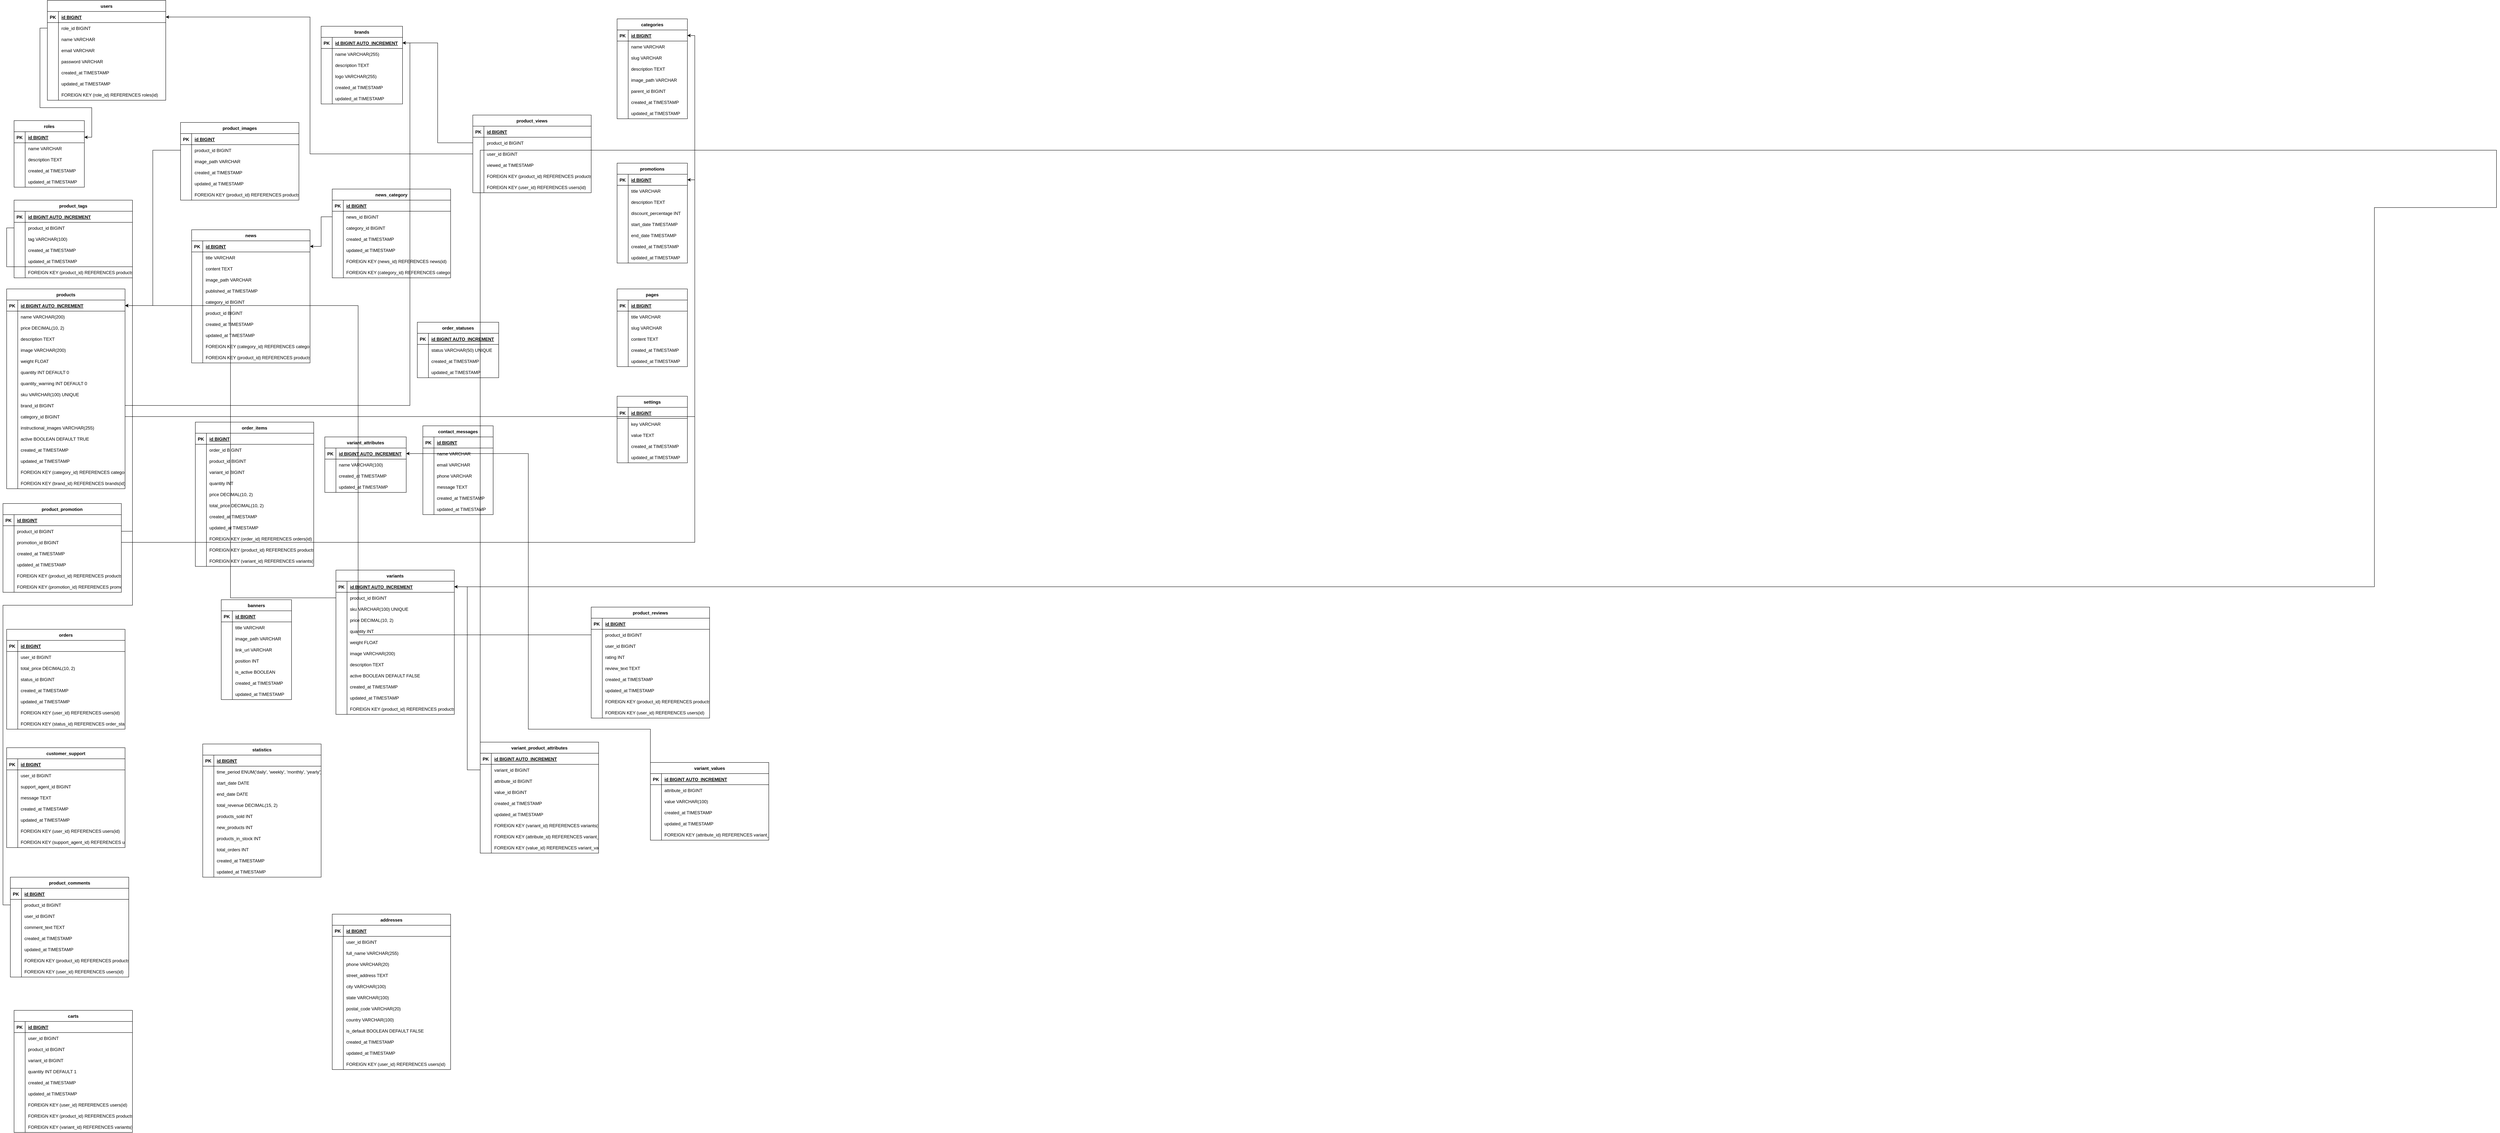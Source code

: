 <mxfile version="26.0.16">
  <diagram name="Trang-1" id="4Nv_PsNCaPsiNA8XwAZ2">
    <mxGraphModel dx="5072" dy="771" grid="1" gridSize="10" guides="1" tooltips="1" connect="1" arrows="1" fold="1" page="1" pageScale="1" pageWidth="1654" pageHeight="1169" math="0" shadow="0">
      <root>
        <mxCell id="0" />
        <mxCell id="1" parent="0" />
        <mxCell id="_FPW1ewhsKplfSjWOc-w-1" value="roles" style="shape=table;startSize=30;container=1;collapsible=1;childLayout=tableLayout;fixedRows=1;rowLines=0;fontStyle=1;align=center;resizeLast=1;" parent="1" vertex="1">
          <mxGeometry x="-3220" y="385" width="190" height="180" as="geometry" />
        </mxCell>
        <mxCell id="_FPW1ewhsKplfSjWOc-w-2" value="" style="shape=tableRow;horizontal=0;startSize=0;swimlaneHead=0;swimlaneBody=0;fillColor=none;collapsible=0;dropTarget=0;points=[[0,0.5],[1,0.5]];portConstraint=eastwest;strokeColor=inherit;top=0;left=0;right=0;bottom=1;" parent="_FPW1ewhsKplfSjWOc-w-1" vertex="1">
          <mxGeometry y="30" width="190" height="30" as="geometry" />
        </mxCell>
        <mxCell id="_FPW1ewhsKplfSjWOc-w-3" value="PK" style="shape=partialRectangle;overflow=hidden;connectable=0;fillColor=none;strokeColor=inherit;top=0;left=0;bottom=0;right=0;fontStyle=1;" parent="_FPW1ewhsKplfSjWOc-w-2" vertex="1">
          <mxGeometry width="30" height="30" as="geometry">
            <mxRectangle width="30" height="30" as="alternateBounds" />
          </mxGeometry>
        </mxCell>
        <mxCell id="_FPW1ewhsKplfSjWOc-w-4" value="id BIGINT " style="shape=partialRectangle;overflow=hidden;connectable=0;fillColor=none;align=left;strokeColor=inherit;top=0;left=0;bottom=0;right=0;spacingLeft=6;fontStyle=5;" parent="_FPW1ewhsKplfSjWOc-w-2" vertex="1">
          <mxGeometry x="30" width="160" height="30" as="geometry">
            <mxRectangle width="160" height="30" as="alternateBounds" />
          </mxGeometry>
        </mxCell>
        <mxCell id="_FPW1ewhsKplfSjWOc-w-5" value="" style="shape=tableRow;horizontal=0;startSize=0;swimlaneHead=0;swimlaneBody=0;fillColor=none;collapsible=0;dropTarget=0;points=[[0,0.5],[1,0.5]];portConstraint=eastwest;strokeColor=inherit;top=0;left=0;right=0;bottom=0;" parent="_FPW1ewhsKplfSjWOc-w-1" vertex="1">
          <mxGeometry y="60" width="190" height="30" as="geometry" />
        </mxCell>
        <mxCell id="_FPW1ewhsKplfSjWOc-w-6" value="" style="shape=partialRectangle;overflow=hidden;connectable=0;fillColor=none;strokeColor=inherit;top=0;left=0;bottom=0;right=0;" parent="_FPW1ewhsKplfSjWOc-w-5" vertex="1">
          <mxGeometry width="30" height="30" as="geometry">
            <mxRectangle width="30" height="30" as="alternateBounds" />
          </mxGeometry>
        </mxCell>
        <mxCell id="_FPW1ewhsKplfSjWOc-w-7" value="name VARCHAR" style="shape=partialRectangle;overflow=hidden;connectable=0;fillColor=none;align=left;strokeColor=inherit;top=0;left=0;bottom=0;right=0;spacingLeft=6;" parent="_FPW1ewhsKplfSjWOc-w-5" vertex="1">
          <mxGeometry x="30" width="160" height="30" as="geometry">
            <mxRectangle width="160" height="30" as="alternateBounds" />
          </mxGeometry>
        </mxCell>
        <mxCell id="_FPW1ewhsKplfSjWOc-w-8" value="" style="shape=tableRow;horizontal=0;startSize=0;swimlaneHead=0;swimlaneBody=0;fillColor=none;collapsible=0;dropTarget=0;points=[[0,0.5],[1,0.5]];portConstraint=eastwest;strokeColor=inherit;top=0;left=0;right=0;bottom=0;" parent="_FPW1ewhsKplfSjWOc-w-1" vertex="1">
          <mxGeometry y="90" width="190" height="30" as="geometry" />
        </mxCell>
        <mxCell id="_FPW1ewhsKplfSjWOc-w-9" value="" style="shape=partialRectangle;overflow=hidden;connectable=0;fillColor=none;strokeColor=inherit;top=0;left=0;bottom=0;right=0;" parent="_FPW1ewhsKplfSjWOc-w-8" vertex="1">
          <mxGeometry width="30" height="30" as="geometry">
            <mxRectangle width="30" height="30" as="alternateBounds" />
          </mxGeometry>
        </mxCell>
        <mxCell id="_FPW1ewhsKplfSjWOc-w-10" value="description TEXT" style="shape=partialRectangle;overflow=hidden;connectable=0;fillColor=none;align=left;strokeColor=inherit;top=0;left=0;bottom=0;right=0;spacingLeft=6;" parent="_FPW1ewhsKplfSjWOc-w-8" vertex="1">
          <mxGeometry x="30" width="160" height="30" as="geometry">
            <mxRectangle width="160" height="30" as="alternateBounds" />
          </mxGeometry>
        </mxCell>
        <mxCell id="_FPW1ewhsKplfSjWOc-w-11" value="" style="shape=tableRow;horizontal=0;startSize=0;swimlaneHead=0;swimlaneBody=0;fillColor=none;collapsible=0;dropTarget=0;points=[[0,0.5],[1,0.5]];portConstraint=eastwest;strokeColor=inherit;top=0;left=0;right=0;bottom=0;" parent="_FPW1ewhsKplfSjWOc-w-1" vertex="1">
          <mxGeometry y="120" width="190" height="30" as="geometry" />
        </mxCell>
        <mxCell id="_FPW1ewhsKplfSjWOc-w-12" value="" style="shape=partialRectangle;overflow=hidden;connectable=0;fillColor=none;strokeColor=inherit;top=0;left=0;bottom=0;right=0;" parent="_FPW1ewhsKplfSjWOc-w-11" vertex="1">
          <mxGeometry width="30" height="30" as="geometry">
            <mxRectangle width="30" height="30" as="alternateBounds" />
          </mxGeometry>
        </mxCell>
        <mxCell id="_FPW1ewhsKplfSjWOc-w-13" value="created_at TIMESTAMP" style="shape=partialRectangle;overflow=hidden;connectable=0;fillColor=none;align=left;strokeColor=inherit;top=0;left=0;bottom=0;right=0;spacingLeft=6;" parent="_FPW1ewhsKplfSjWOc-w-11" vertex="1">
          <mxGeometry x="30" width="160" height="30" as="geometry">
            <mxRectangle width="160" height="30" as="alternateBounds" />
          </mxGeometry>
        </mxCell>
        <mxCell id="_FPW1ewhsKplfSjWOc-w-14" value="" style="shape=tableRow;horizontal=0;startSize=0;swimlaneHead=0;swimlaneBody=0;fillColor=none;collapsible=0;dropTarget=0;points=[[0,0.5],[1,0.5]];portConstraint=eastwest;strokeColor=inherit;top=0;left=0;right=0;bottom=0;" parent="_FPW1ewhsKplfSjWOc-w-1" vertex="1">
          <mxGeometry y="150" width="190" height="30" as="geometry" />
        </mxCell>
        <mxCell id="_FPW1ewhsKplfSjWOc-w-15" value="" style="shape=partialRectangle;overflow=hidden;connectable=0;fillColor=none;strokeColor=inherit;top=0;left=0;bottom=0;right=0;" parent="_FPW1ewhsKplfSjWOc-w-14" vertex="1">
          <mxGeometry width="30" height="30" as="geometry">
            <mxRectangle width="30" height="30" as="alternateBounds" />
          </mxGeometry>
        </mxCell>
        <mxCell id="_FPW1ewhsKplfSjWOc-w-16" value="updated_at TIMESTAMP" style="shape=partialRectangle;overflow=hidden;connectable=0;fillColor=none;align=left;strokeColor=inherit;top=0;left=0;bottom=0;right=0;spacingLeft=6;" parent="_FPW1ewhsKplfSjWOc-w-14" vertex="1">
          <mxGeometry x="30" width="160" height="30" as="geometry">
            <mxRectangle width="160" height="30" as="alternateBounds" />
          </mxGeometry>
        </mxCell>
        <mxCell id="_FPW1ewhsKplfSjWOc-w-17" value="users" style="shape=table;startSize=30;container=1;collapsible=1;childLayout=tableLayout;fixedRows=1;rowLines=0;fontStyle=1;align=center;resizeLast=1;" parent="1" vertex="1">
          <mxGeometry x="-3130" y="60" width="320" height="270" as="geometry" />
        </mxCell>
        <mxCell id="_FPW1ewhsKplfSjWOc-w-18" value="" style="shape=tableRow;horizontal=0;startSize=0;swimlaneHead=0;swimlaneBody=0;fillColor=none;collapsible=0;dropTarget=0;points=[[0,0.5],[1,0.5]];portConstraint=eastwest;strokeColor=inherit;top=0;left=0;right=0;bottom=1;" parent="_FPW1ewhsKplfSjWOc-w-17" vertex="1">
          <mxGeometry y="30" width="320" height="30" as="geometry" />
        </mxCell>
        <mxCell id="_FPW1ewhsKplfSjWOc-w-19" value="PK" style="shape=partialRectangle;overflow=hidden;connectable=0;fillColor=none;strokeColor=inherit;top=0;left=0;bottom=0;right=0;fontStyle=1;" parent="_FPW1ewhsKplfSjWOc-w-18" vertex="1">
          <mxGeometry width="30" height="30" as="geometry">
            <mxRectangle width="30" height="30" as="alternateBounds" />
          </mxGeometry>
        </mxCell>
        <mxCell id="_FPW1ewhsKplfSjWOc-w-20" value="id BIGINT " style="shape=partialRectangle;overflow=hidden;connectable=0;fillColor=none;align=left;strokeColor=inherit;top=0;left=0;bottom=0;right=0;spacingLeft=6;fontStyle=5;" parent="_FPW1ewhsKplfSjWOc-w-18" vertex="1">
          <mxGeometry x="30" width="290" height="30" as="geometry">
            <mxRectangle width="290" height="30" as="alternateBounds" />
          </mxGeometry>
        </mxCell>
        <mxCell id="_FPW1ewhsKplfSjWOc-w-21" value="" style="shape=tableRow;horizontal=0;startSize=0;swimlaneHead=0;swimlaneBody=0;fillColor=none;collapsible=0;dropTarget=0;points=[[0,0.5],[1,0.5]];portConstraint=eastwest;strokeColor=inherit;top=0;left=0;right=0;bottom=0;" parent="_FPW1ewhsKplfSjWOc-w-17" vertex="1">
          <mxGeometry y="60" width="320" height="30" as="geometry" />
        </mxCell>
        <mxCell id="_FPW1ewhsKplfSjWOc-w-22" value="" style="shape=partialRectangle;overflow=hidden;connectable=0;fillColor=none;strokeColor=inherit;top=0;left=0;bottom=0;right=0;" parent="_FPW1ewhsKplfSjWOc-w-21" vertex="1">
          <mxGeometry width="30" height="30" as="geometry">
            <mxRectangle width="30" height="30" as="alternateBounds" />
          </mxGeometry>
        </mxCell>
        <mxCell id="_FPW1ewhsKplfSjWOc-w-23" value="role_id BIGINT" style="shape=partialRectangle;overflow=hidden;connectable=0;fillColor=none;align=left;strokeColor=inherit;top=0;left=0;bottom=0;right=0;spacingLeft=6;" parent="_FPW1ewhsKplfSjWOc-w-21" vertex="1">
          <mxGeometry x="30" width="290" height="30" as="geometry">
            <mxRectangle width="290" height="30" as="alternateBounds" />
          </mxGeometry>
        </mxCell>
        <mxCell id="_FPW1ewhsKplfSjWOc-w-24" value="" style="shape=tableRow;horizontal=0;startSize=0;swimlaneHead=0;swimlaneBody=0;fillColor=none;collapsible=0;dropTarget=0;points=[[0,0.5],[1,0.5]];portConstraint=eastwest;strokeColor=inherit;top=0;left=0;right=0;bottom=0;" parent="_FPW1ewhsKplfSjWOc-w-17" vertex="1">
          <mxGeometry y="90" width="320" height="30" as="geometry" />
        </mxCell>
        <mxCell id="_FPW1ewhsKplfSjWOc-w-25" value="" style="shape=partialRectangle;overflow=hidden;connectable=0;fillColor=none;strokeColor=inherit;top=0;left=0;bottom=0;right=0;" parent="_FPW1ewhsKplfSjWOc-w-24" vertex="1">
          <mxGeometry width="30" height="30" as="geometry">
            <mxRectangle width="30" height="30" as="alternateBounds" />
          </mxGeometry>
        </mxCell>
        <mxCell id="_FPW1ewhsKplfSjWOc-w-26" value="name VARCHAR" style="shape=partialRectangle;overflow=hidden;connectable=0;fillColor=none;align=left;strokeColor=inherit;top=0;left=0;bottom=0;right=0;spacingLeft=6;" parent="_FPW1ewhsKplfSjWOc-w-24" vertex="1">
          <mxGeometry x="30" width="290" height="30" as="geometry">
            <mxRectangle width="290" height="30" as="alternateBounds" />
          </mxGeometry>
        </mxCell>
        <mxCell id="_FPW1ewhsKplfSjWOc-w-27" value="" style="shape=tableRow;horizontal=0;startSize=0;swimlaneHead=0;swimlaneBody=0;fillColor=none;collapsible=0;dropTarget=0;points=[[0,0.5],[1,0.5]];portConstraint=eastwest;strokeColor=inherit;top=0;left=0;right=0;bottom=0;" parent="_FPW1ewhsKplfSjWOc-w-17" vertex="1">
          <mxGeometry y="120" width="320" height="30" as="geometry" />
        </mxCell>
        <mxCell id="_FPW1ewhsKplfSjWOc-w-28" value="" style="shape=partialRectangle;overflow=hidden;connectable=0;fillColor=none;strokeColor=inherit;top=0;left=0;bottom=0;right=0;" parent="_FPW1ewhsKplfSjWOc-w-27" vertex="1">
          <mxGeometry width="30" height="30" as="geometry">
            <mxRectangle width="30" height="30" as="alternateBounds" />
          </mxGeometry>
        </mxCell>
        <mxCell id="_FPW1ewhsKplfSjWOc-w-29" value="email VARCHAR" style="shape=partialRectangle;overflow=hidden;connectable=0;fillColor=none;align=left;strokeColor=inherit;top=0;left=0;bottom=0;right=0;spacingLeft=6;" parent="_FPW1ewhsKplfSjWOc-w-27" vertex="1">
          <mxGeometry x="30" width="290" height="30" as="geometry">
            <mxRectangle width="290" height="30" as="alternateBounds" />
          </mxGeometry>
        </mxCell>
        <mxCell id="_FPW1ewhsKplfSjWOc-w-30" value="" style="shape=tableRow;horizontal=0;startSize=0;swimlaneHead=0;swimlaneBody=0;fillColor=none;collapsible=0;dropTarget=0;points=[[0,0.5],[1,0.5]];portConstraint=eastwest;strokeColor=inherit;top=0;left=0;right=0;bottom=0;" parent="_FPW1ewhsKplfSjWOc-w-17" vertex="1">
          <mxGeometry y="150" width="320" height="30" as="geometry" />
        </mxCell>
        <mxCell id="_FPW1ewhsKplfSjWOc-w-31" value="" style="shape=partialRectangle;overflow=hidden;connectable=0;fillColor=none;strokeColor=inherit;top=0;left=0;bottom=0;right=0;" parent="_FPW1ewhsKplfSjWOc-w-30" vertex="1">
          <mxGeometry width="30" height="30" as="geometry">
            <mxRectangle width="30" height="30" as="alternateBounds" />
          </mxGeometry>
        </mxCell>
        <mxCell id="_FPW1ewhsKplfSjWOc-w-32" value="password VARCHAR" style="shape=partialRectangle;overflow=hidden;connectable=0;fillColor=none;align=left;strokeColor=inherit;top=0;left=0;bottom=0;right=0;spacingLeft=6;" parent="_FPW1ewhsKplfSjWOc-w-30" vertex="1">
          <mxGeometry x="30" width="290" height="30" as="geometry">
            <mxRectangle width="290" height="30" as="alternateBounds" />
          </mxGeometry>
        </mxCell>
        <mxCell id="_FPW1ewhsKplfSjWOc-w-33" value="" style="shape=tableRow;horizontal=0;startSize=0;swimlaneHead=0;swimlaneBody=0;fillColor=none;collapsible=0;dropTarget=0;points=[[0,0.5],[1,0.5]];portConstraint=eastwest;strokeColor=inherit;top=0;left=0;right=0;bottom=0;" parent="_FPW1ewhsKplfSjWOc-w-17" vertex="1">
          <mxGeometry y="180" width="320" height="30" as="geometry" />
        </mxCell>
        <mxCell id="_FPW1ewhsKplfSjWOc-w-34" value="" style="shape=partialRectangle;overflow=hidden;connectable=0;fillColor=none;strokeColor=inherit;top=0;left=0;bottom=0;right=0;" parent="_FPW1ewhsKplfSjWOc-w-33" vertex="1">
          <mxGeometry width="30" height="30" as="geometry">
            <mxRectangle width="30" height="30" as="alternateBounds" />
          </mxGeometry>
        </mxCell>
        <mxCell id="_FPW1ewhsKplfSjWOc-w-35" value="created_at TIMESTAMP" style="shape=partialRectangle;overflow=hidden;connectable=0;fillColor=none;align=left;strokeColor=inherit;top=0;left=0;bottom=0;right=0;spacingLeft=6;" parent="_FPW1ewhsKplfSjWOc-w-33" vertex="1">
          <mxGeometry x="30" width="290" height="30" as="geometry">
            <mxRectangle width="290" height="30" as="alternateBounds" />
          </mxGeometry>
        </mxCell>
        <mxCell id="_FPW1ewhsKplfSjWOc-w-36" value="" style="shape=tableRow;horizontal=0;startSize=0;swimlaneHead=0;swimlaneBody=0;fillColor=none;collapsible=0;dropTarget=0;points=[[0,0.5],[1,0.5]];portConstraint=eastwest;strokeColor=inherit;top=0;left=0;right=0;bottom=0;" parent="_FPW1ewhsKplfSjWOc-w-17" vertex="1">
          <mxGeometry y="210" width="320" height="30" as="geometry" />
        </mxCell>
        <mxCell id="_FPW1ewhsKplfSjWOc-w-37" value="" style="shape=partialRectangle;overflow=hidden;connectable=0;fillColor=none;strokeColor=inherit;top=0;left=0;bottom=0;right=0;" parent="_FPW1ewhsKplfSjWOc-w-36" vertex="1">
          <mxGeometry width="30" height="30" as="geometry">
            <mxRectangle width="30" height="30" as="alternateBounds" />
          </mxGeometry>
        </mxCell>
        <mxCell id="_FPW1ewhsKplfSjWOc-w-38" value="updated_at TIMESTAMP" style="shape=partialRectangle;overflow=hidden;connectable=0;fillColor=none;align=left;strokeColor=inherit;top=0;left=0;bottom=0;right=0;spacingLeft=6;" parent="_FPW1ewhsKplfSjWOc-w-36" vertex="1">
          <mxGeometry x="30" width="290" height="30" as="geometry">
            <mxRectangle width="290" height="30" as="alternateBounds" />
          </mxGeometry>
        </mxCell>
        <mxCell id="_FPW1ewhsKplfSjWOc-w-39" value="" style="shape=tableRow;horizontal=0;startSize=0;swimlaneHead=0;swimlaneBody=0;fillColor=none;collapsible=0;dropTarget=0;points=[[0,0.5],[1,0.5]];portConstraint=eastwest;strokeColor=inherit;top=0;left=0;right=0;bottom=0;" parent="_FPW1ewhsKplfSjWOc-w-17" vertex="1">
          <mxGeometry y="240" width="320" height="30" as="geometry" />
        </mxCell>
        <mxCell id="_FPW1ewhsKplfSjWOc-w-40" value="" style="shape=partialRectangle;overflow=hidden;connectable=0;fillColor=none;strokeColor=inherit;top=0;left=0;bottom=0;right=0;" parent="_FPW1ewhsKplfSjWOc-w-39" vertex="1">
          <mxGeometry width="30" height="30" as="geometry">
            <mxRectangle width="30" height="30" as="alternateBounds" />
          </mxGeometry>
        </mxCell>
        <mxCell id="_FPW1ewhsKplfSjWOc-w-41" value="FOREIGN KEY (role_id) REFERENCES roles(id)" style="shape=partialRectangle;overflow=hidden;connectable=0;fillColor=none;align=left;strokeColor=inherit;top=0;left=0;bottom=0;right=0;spacingLeft=6;" parent="_FPW1ewhsKplfSjWOc-w-39" vertex="1">
          <mxGeometry x="30" width="290" height="30" as="geometry">
            <mxRectangle width="290" height="30" as="alternateBounds" />
          </mxGeometry>
        </mxCell>
        <mxCell id="_FPW1ewhsKplfSjWOc-w-42" value="categories" style="shape=table;startSize=30;container=1;collapsible=1;childLayout=tableLayout;fixedRows=1;rowLines=0;fontStyle=1;align=center;resizeLast=1;" parent="1" vertex="1">
          <mxGeometry x="-1590" y="110" width="190" height="270" as="geometry" />
        </mxCell>
        <mxCell id="_FPW1ewhsKplfSjWOc-w-43" value="" style="shape=tableRow;horizontal=0;startSize=0;swimlaneHead=0;swimlaneBody=0;fillColor=none;collapsible=0;dropTarget=0;points=[[0,0.5],[1,0.5]];portConstraint=eastwest;strokeColor=inherit;top=0;left=0;right=0;bottom=1;" parent="_FPW1ewhsKplfSjWOc-w-42" vertex="1">
          <mxGeometry y="30" width="190" height="30" as="geometry" />
        </mxCell>
        <mxCell id="_FPW1ewhsKplfSjWOc-w-44" value="PK" style="shape=partialRectangle;overflow=hidden;connectable=0;fillColor=none;strokeColor=inherit;top=0;left=0;bottom=0;right=0;fontStyle=1;" parent="_FPW1ewhsKplfSjWOc-w-43" vertex="1">
          <mxGeometry width="30" height="30" as="geometry">
            <mxRectangle width="30" height="30" as="alternateBounds" />
          </mxGeometry>
        </mxCell>
        <mxCell id="_FPW1ewhsKplfSjWOc-w-45" value="id BIGINT " style="shape=partialRectangle;overflow=hidden;connectable=0;fillColor=none;align=left;strokeColor=inherit;top=0;left=0;bottom=0;right=0;spacingLeft=6;fontStyle=5;" parent="_FPW1ewhsKplfSjWOc-w-43" vertex="1">
          <mxGeometry x="30" width="160" height="30" as="geometry">
            <mxRectangle width="160" height="30" as="alternateBounds" />
          </mxGeometry>
        </mxCell>
        <mxCell id="_FPW1ewhsKplfSjWOc-w-46" value="" style="shape=tableRow;horizontal=0;startSize=0;swimlaneHead=0;swimlaneBody=0;fillColor=none;collapsible=0;dropTarget=0;points=[[0,0.5],[1,0.5]];portConstraint=eastwest;strokeColor=inherit;top=0;left=0;right=0;bottom=0;" parent="_FPW1ewhsKplfSjWOc-w-42" vertex="1">
          <mxGeometry y="60" width="190" height="30" as="geometry" />
        </mxCell>
        <mxCell id="_FPW1ewhsKplfSjWOc-w-47" value="" style="shape=partialRectangle;overflow=hidden;connectable=0;fillColor=none;strokeColor=inherit;top=0;left=0;bottom=0;right=0;" parent="_FPW1ewhsKplfSjWOc-w-46" vertex="1">
          <mxGeometry width="30" height="30" as="geometry">
            <mxRectangle width="30" height="30" as="alternateBounds" />
          </mxGeometry>
        </mxCell>
        <mxCell id="_FPW1ewhsKplfSjWOc-w-48" value="name VARCHAR" style="shape=partialRectangle;overflow=hidden;connectable=0;fillColor=none;align=left;strokeColor=inherit;top=0;left=0;bottom=0;right=0;spacingLeft=6;" parent="_FPW1ewhsKplfSjWOc-w-46" vertex="1">
          <mxGeometry x="30" width="160" height="30" as="geometry">
            <mxRectangle width="160" height="30" as="alternateBounds" />
          </mxGeometry>
        </mxCell>
        <mxCell id="_FPW1ewhsKplfSjWOc-w-49" value="" style="shape=tableRow;horizontal=0;startSize=0;swimlaneHead=0;swimlaneBody=0;fillColor=none;collapsible=0;dropTarget=0;points=[[0,0.5],[1,0.5]];portConstraint=eastwest;strokeColor=inherit;top=0;left=0;right=0;bottom=0;" parent="_FPW1ewhsKplfSjWOc-w-42" vertex="1">
          <mxGeometry y="90" width="190" height="30" as="geometry" />
        </mxCell>
        <mxCell id="_FPW1ewhsKplfSjWOc-w-50" value="" style="shape=partialRectangle;overflow=hidden;connectable=0;fillColor=none;strokeColor=inherit;top=0;left=0;bottom=0;right=0;" parent="_FPW1ewhsKplfSjWOc-w-49" vertex="1">
          <mxGeometry width="30" height="30" as="geometry">
            <mxRectangle width="30" height="30" as="alternateBounds" />
          </mxGeometry>
        </mxCell>
        <mxCell id="_FPW1ewhsKplfSjWOc-w-51" value="slug VARCHAR" style="shape=partialRectangle;overflow=hidden;connectable=0;fillColor=none;align=left;strokeColor=inherit;top=0;left=0;bottom=0;right=0;spacingLeft=6;" parent="_FPW1ewhsKplfSjWOc-w-49" vertex="1">
          <mxGeometry x="30" width="160" height="30" as="geometry">
            <mxRectangle width="160" height="30" as="alternateBounds" />
          </mxGeometry>
        </mxCell>
        <mxCell id="_FPW1ewhsKplfSjWOc-w-52" value="" style="shape=tableRow;horizontal=0;startSize=0;swimlaneHead=0;swimlaneBody=0;fillColor=none;collapsible=0;dropTarget=0;points=[[0,0.5],[1,0.5]];portConstraint=eastwest;strokeColor=inherit;top=0;left=0;right=0;bottom=0;" parent="_FPW1ewhsKplfSjWOc-w-42" vertex="1">
          <mxGeometry y="120" width="190" height="30" as="geometry" />
        </mxCell>
        <mxCell id="_FPW1ewhsKplfSjWOc-w-53" value="" style="shape=partialRectangle;overflow=hidden;connectable=0;fillColor=none;strokeColor=inherit;top=0;left=0;bottom=0;right=0;" parent="_FPW1ewhsKplfSjWOc-w-52" vertex="1">
          <mxGeometry width="30" height="30" as="geometry">
            <mxRectangle width="30" height="30" as="alternateBounds" />
          </mxGeometry>
        </mxCell>
        <mxCell id="_FPW1ewhsKplfSjWOc-w-54" value="description TEXT" style="shape=partialRectangle;overflow=hidden;connectable=0;fillColor=none;align=left;strokeColor=inherit;top=0;left=0;bottom=0;right=0;spacingLeft=6;" parent="_FPW1ewhsKplfSjWOc-w-52" vertex="1">
          <mxGeometry x="30" width="160" height="30" as="geometry">
            <mxRectangle width="160" height="30" as="alternateBounds" />
          </mxGeometry>
        </mxCell>
        <mxCell id="_FPW1ewhsKplfSjWOc-w-55" value="" style="shape=tableRow;horizontal=0;startSize=0;swimlaneHead=0;swimlaneBody=0;fillColor=none;collapsible=0;dropTarget=0;points=[[0,0.5],[1,0.5]];portConstraint=eastwest;strokeColor=inherit;top=0;left=0;right=0;bottom=0;" parent="_FPW1ewhsKplfSjWOc-w-42" vertex="1">
          <mxGeometry y="150" width="190" height="30" as="geometry" />
        </mxCell>
        <mxCell id="_FPW1ewhsKplfSjWOc-w-56" value="" style="shape=partialRectangle;overflow=hidden;connectable=0;fillColor=none;strokeColor=inherit;top=0;left=0;bottom=0;right=0;" parent="_FPW1ewhsKplfSjWOc-w-55" vertex="1">
          <mxGeometry width="30" height="30" as="geometry">
            <mxRectangle width="30" height="30" as="alternateBounds" />
          </mxGeometry>
        </mxCell>
        <mxCell id="_FPW1ewhsKplfSjWOc-w-57" value="image_path VARCHAR" style="shape=partialRectangle;overflow=hidden;connectable=0;fillColor=none;align=left;strokeColor=inherit;top=0;left=0;bottom=0;right=0;spacingLeft=6;" parent="_FPW1ewhsKplfSjWOc-w-55" vertex="1">
          <mxGeometry x="30" width="160" height="30" as="geometry">
            <mxRectangle width="160" height="30" as="alternateBounds" />
          </mxGeometry>
        </mxCell>
        <mxCell id="_FPW1ewhsKplfSjWOc-w-58" value="" style="shape=tableRow;horizontal=0;startSize=0;swimlaneHead=0;swimlaneBody=0;fillColor=none;collapsible=0;dropTarget=0;points=[[0,0.5],[1,0.5]];portConstraint=eastwest;strokeColor=inherit;top=0;left=0;right=0;bottom=0;" parent="_FPW1ewhsKplfSjWOc-w-42" vertex="1">
          <mxGeometry y="180" width="190" height="30" as="geometry" />
        </mxCell>
        <mxCell id="_FPW1ewhsKplfSjWOc-w-59" value="" style="shape=partialRectangle;overflow=hidden;connectable=0;fillColor=none;strokeColor=inherit;top=0;left=0;bottom=0;right=0;" parent="_FPW1ewhsKplfSjWOc-w-58" vertex="1">
          <mxGeometry width="30" height="30" as="geometry">
            <mxRectangle width="30" height="30" as="alternateBounds" />
          </mxGeometry>
        </mxCell>
        <mxCell id="_FPW1ewhsKplfSjWOc-w-60" value="parent_id BIGINT" style="shape=partialRectangle;overflow=hidden;connectable=0;fillColor=none;align=left;strokeColor=inherit;top=0;left=0;bottom=0;right=0;spacingLeft=6;" parent="_FPW1ewhsKplfSjWOc-w-58" vertex="1">
          <mxGeometry x="30" width="160" height="30" as="geometry">
            <mxRectangle width="160" height="30" as="alternateBounds" />
          </mxGeometry>
        </mxCell>
        <mxCell id="_FPW1ewhsKplfSjWOc-w-61" value="" style="shape=tableRow;horizontal=0;startSize=0;swimlaneHead=0;swimlaneBody=0;fillColor=none;collapsible=0;dropTarget=0;points=[[0,0.5],[1,0.5]];portConstraint=eastwest;strokeColor=inherit;top=0;left=0;right=0;bottom=0;" parent="_FPW1ewhsKplfSjWOc-w-42" vertex="1">
          <mxGeometry y="210" width="190" height="30" as="geometry" />
        </mxCell>
        <mxCell id="_FPW1ewhsKplfSjWOc-w-62" value="" style="shape=partialRectangle;overflow=hidden;connectable=0;fillColor=none;strokeColor=inherit;top=0;left=0;bottom=0;right=0;" parent="_FPW1ewhsKplfSjWOc-w-61" vertex="1">
          <mxGeometry width="30" height="30" as="geometry">
            <mxRectangle width="30" height="30" as="alternateBounds" />
          </mxGeometry>
        </mxCell>
        <mxCell id="_FPW1ewhsKplfSjWOc-w-63" value="created_at TIMESTAMP" style="shape=partialRectangle;overflow=hidden;connectable=0;fillColor=none;align=left;strokeColor=inherit;top=0;left=0;bottom=0;right=0;spacingLeft=6;" parent="_FPW1ewhsKplfSjWOc-w-61" vertex="1">
          <mxGeometry x="30" width="160" height="30" as="geometry">
            <mxRectangle width="160" height="30" as="alternateBounds" />
          </mxGeometry>
        </mxCell>
        <mxCell id="_FPW1ewhsKplfSjWOc-w-64" value="" style="shape=tableRow;horizontal=0;startSize=0;swimlaneHead=0;swimlaneBody=0;fillColor=none;collapsible=0;dropTarget=0;points=[[0,0.5],[1,0.5]];portConstraint=eastwest;strokeColor=inherit;top=0;left=0;right=0;bottom=0;" parent="_FPW1ewhsKplfSjWOc-w-42" vertex="1">
          <mxGeometry y="240" width="190" height="30" as="geometry" />
        </mxCell>
        <mxCell id="_FPW1ewhsKplfSjWOc-w-65" value="" style="shape=partialRectangle;overflow=hidden;connectable=0;fillColor=none;strokeColor=inherit;top=0;left=0;bottom=0;right=0;" parent="_FPW1ewhsKplfSjWOc-w-64" vertex="1">
          <mxGeometry width="30" height="30" as="geometry">
            <mxRectangle width="30" height="30" as="alternateBounds" />
          </mxGeometry>
        </mxCell>
        <mxCell id="_FPW1ewhsKplfSjWOc-w-66" value="updated_at TIMESTAMP" style="shape=partialRectangle;overflow=hidden;connectable=0;fillColor=none;align=left;strokeColor=inherit;top=0;left=0;bottom=0;right=0;spacingLeft=6;" parent="_FPW1ewhsKplfSjWOc-w-64" vertex="1">
          <mxGeometry x="30" width="160" height="30" as="geometry">
            <mxRectangle width="160" height="30" as="alternateBounds" />
          </mxGeometry>
        </mxCell>
        <mxCell id="_FPW1ewhsKplfSjWOc-w-67" value="brands" style="shape=table;startSize=30;container=1;collapsible=1;childLayout=tableLayout;fixedRows=1;rowLines=0;fontStyle=1;align=center;resizeLast=1;" parent="1" vertex="1">
          <mxGeometry x="-2390" y="130" width="220" height="210" as="geometry" />
        </mxCell>
        <mxCell id="_FPW1ewhsKplfSjWOc-w-68" value="" style="shape=tableRow;horizontal=0;startSize=0;swimlaneHead=0;swimlaneBody=0;fillColor=none;collapsible=0;dropTarget=0;points=[[0,0.5],[1,0.5]];portConstraint=eastwest;strokeColor=inherit;top=0;left=0;right=0;bottom=1;" parent="_FPW1ewhsKplfSjWOc-w-67" vertex="1">
          <mxGeometry y="30" width="220" height="30" as="geometry" />
        </mxCell>
        <mxCell id="_FPW1ewhsKplfSjWOc-w-69" value="PK" style="shape=partialRectangle;overflow=hidden;connectable=0;fillColor=none;strokeColor=inherit;top=0;left=0;bottom=0;right=0;fontStyle=1;" parent="_FPW1ewhsKplfSjWOc-w-68" vertex="1">
          <mxGeometry width="30" height="30" as="geometry">
            <mxRectangle width="30" height="30" as="alternateBounds" />
          </mxGeometry>
        </mxCell>
        <mxCell id="_FPW1ewhsKplfSjWOc-w-70" value="id BIGINT  AUTO_INCREMENT" style="shape=partialRectangle;overflow=hidden;connectable=0;fillColor=none;align=left;strokeColor=inherit;top=0;left=0;bottom=0;right=0;spacingLeft=6;fontStyle=5;" parent="_FPW1ewhsKplfSjWOc-w-68" vertex="1">
          <mxGeometry x="30" width="190" height="30" as="geometry">
            <mxRectangle width="190" height="30" as="alternateBounds" />
          </mxGeometry>
        </mxCell>
        <mxCell id="_FPW1ewhsKplfSjWOc-w-71" value="" style="shape=tableRow;horizontal=0;startSize=0;swimlaneHead=0;swimlaneBody=0;fillColor=none;collapsible=0;dropTarget=0;points=[[0,0.5],[1,0.5]];portConstraint=eastwest;strokeColor=inherit;top=0;left=0;right=0;bottom=0;" parent="_FPW1ewhsKplfSjWOc-w-67" vertex="1">
          <mxGeometry y="60" width="220" height="30" as="geometry" />
        </mxCell>
        <mxCell id="_FPW1ewhsKplfSjWOc-w-72" value="" style="shape=partialRectangle;overflow=hidden;connectable=0;fillColor=none;strokeColor=inherit;top=0;left=0;bottom=0;right=0;" parent="_FPW1ewhsKplfSjWOc-w-71" vertex="1">
          <mxGeometry width="30" height="30" as="geometry">
            <mxRectangle width="30" height="30" as="alternateBounds" />
          </mxGeometry>
        </mxCell>
        <mxCell id="_FPW1ewhsKplfSjWOc-w-73" value="name VARCHAR(255)" style="shape=partialRectangle;overflow=hidden;connectable=0;fillColor=none;align=left;strokeColor=inherit;top=0;left=0;bottom=0;right=0;spacingLeft=6;" parent="_FPW1ewhsKplfSjWOc-w-71" vertex="1">
          <mxGeometry x="30" width="190" height="30" as="geometry">
            <mxRectangle width="190" height="30" as="alternateBounds" />
          </mxGeometry>
        </mxCell>
        <mxCell id="_FPW1ewhsKplfSjWOc-w-74" value="" style="shape=tableRow;horizontal=0;startSize=0;swimlaneHead=0;swimlaneBody=0;fillColor=none;collapsible=0;dropTarget=0;points=[[0,0.5],[1,0.5]];portConstraint=eastwest;strokeColor=inherit;top=0;left=0;right=0;bottom=0;" parent="_FPW1ewhsKplfSjWOc-w-67" vertex="1">
          <mxGeometry y="90" width="220" height="30" as="geometry" />
        </mxCell>
        <mxCell id="_FPW1ewhsKplfSjWOc-w-75" value="" style="shape=partialRectangle;overflow=hidden;connectable=0;fillColor=none;strokeColor=inherit;top=0;left=0;bottom=0;right=0;" parent="_FPW1ewhsKplfSjWOc-w-74" vertex="1">
          <mxGeometry width="30" height="30" as="geometry">
            <mxRectangle width="30" height="30" as="alternateBounds" />
          </mxGeometry>
        </mxCell>
        <mxCell id="_FPW1ewhsKplfSjWOc-w-76" value="description TEXT" style="shape=partialRectangle;overflow=hidden;connectable=0;fillColor=none;align=left;strokeColor=inherit;top=0;left=0;bottom=0;right=0;spacingLeft=6;" parent="_FPW1ewhsKplfSjWOc-w-74" vertex="1">
          <mxGeometry x="30" width="190" height="30" as="geometry">
            <mxRectangle width="190" height="30" as="alternateBounds" />
          </mxGeometry>
        </mxCell>
        <mxCell id="_FPW1ewhsKplfSjWOc-w-77" value="" style="shape=tableRow;horizontal=0;startSize=0;swimlaneHead=0;swimlaneBody=0;fillColor=none;collapsible=0;dropTarget=0;points=[[0,0.5],[1,0.5]];portConstraint=eastwest;strokeColor=inherit;top=0;left=0;right=0;bottom=0;" parent="_FPW1ewhsKplfSjWOc-w-67" vertex="1">
          <mxGeometry y="120" width="220" height="30" as="geometry" />
        </mxCell>
        <mxCell id="_FPW1ewhsKplfSjWOc-w-78" value="" style="shape=partialRectangle;overflow=hidden;connectable=0;fillColor=none;strokeColor=inherit;top=0;left=0;bottom=0;right=0;" parent="_FPW1ewhsKplfSjWOc-w-77" vertex="1">
          <mxGeometry width="30" height="30" as="geometry">
            <mxRectangle width="30" height="30" as="alternateBounds" />
          </mxGeometry>
        </mxCell>
        <mxCell id="_FPW1ewhsKplfSjWOc-w-79" value="logo VARCHAR(255)" style="shape=partialRectangle;overflow=hidden;connectable=0;fillColor=none;align=left;strokeColor=inherit;top=0;left=0;bottom=0;right=0;spacingLeft=6;" parent="_FPW1ewhsKplfSjWOc-w-77" vertex="1">
          <mxGeometry x="30" width="190" height="30" as="geometry">
            <mxRectangle width="190" height="30" as="alternateBounds" />
          </mxGeometry>
        </mxCell>
        <mxCell id="_FPW1ewhsKplfSjWOc-w-80" value="" style="shape=tableRow;horizontal=0;startSize=0;swimlaneHead=0;swimlaneBody=0;fillColor=none;collapsible=0;dropTarget=0;points=[[0,0.5],[1,0.5]];portConstraint=eastwest;strokeColor=inherit;top=0;left=0;right=0;bottom=0;" parent="_FPW1ewhsKplfSjWOc-w-67" vertex="1">
          <mxGeometry y="150" width="220" height="30" as="geometry" />
        </mxCell>
        <mxCell id="_FPW1ewhsKplfSjWOc-w-81" value="" style="shape=partialRectangle;overflow=hidden;connectable=0;fillColor=none;strokeColor=inherit;top=0;left=0;bottom=0;right=0;" parent="_FPW1ewhsKplfSjWOc-w-80" vertex="1">
          <mxGeometry width="30" height="30" as="geometry">
            <mxRectangle width="30" height="30" as="alternateBounds" />
          </mxGeometry>
        </mxCell>
        <mxCell id="_FPW1ewhsKplfSjWOc-w-82" value="created_at TIMESTAMP" style="shape=partialRectangle;overflow=hidden;connectable=0;fillColor=none;align=left;strokeColor=inherit;top=0;left=0;bottom=0;right=0;spacingLeft=6;" parent="_FPW1ewhsKplfSjWOc-w-80" vertex="1">
          <mxGeometry x="30" width="190" height="30" as="geometry">
            <mxRectangle width="190" height="30" as="alternateBounds" />
          </mxGeometry>
        </mxCell>
        <mxCell id="_FPW1ewhsKplfSjWOc-w-83" value="" style="shape=tableRow;horizontal=0;startSize=0;swimlaneHead=0;swimlaneBody=0;fillColor=none;collapsible=0;dropTarget=0;points=[[0,0.5],[1,0.5]];portConstraint=eastwest;strokeColor=inherit;top=0;left=0;right=0;bottom=0;" parent="_FPW1ewhsKplfSjWOc-w-67" vertex="1">
          <mxGeometry y="180" width="220" height="30" as="geometry" />
        </mxCell>
        <mxCell id="_FPW1ewhsKplfSjWOc-w-84" value="" style="shape=partialRectangle;overflow=hidden;connectable=0;fillColor=none;strokeColor=inherit;top=0;left=0;bottom=0;right=0;" parent="_FPW1ewhsKplfSjWOc-w-83" vertex="1">
          <mxGeometry width="30" height="30" as="geometry">
            <mxRectangle width="30" height="30" as="alternateBounds" />
          </mxGeometry>
        </mxCell>
        <mxCell id="_FPW1ewhsKplfSjWOc-w-85" value="updated_at TIMESTAMP" style="shape=partialRectangle;overflow=hidden;connectable=0;fillColor=none;align=left;strokeColor=inherit;top=0;left=0;bottom=0;right=0;spacingLeft=6;" parent="_FPW1ewhsKplfSjWOc-w-83" vertex="1">
          <mxGeometry x="30" width="190" height="30" as="geometry">
            <mxRectangle width="190" height="30" as="alternateBounds" />
          </mxGeometry>
        </mxCell>
        <mxCell id="_FPW1ewhsKplfSjWOc-w-86" value="products" style="shape=table;startSize=30;container=1;collapsible=1;childLayout=tableLayout;fixedRows=1;rowLines=0;fontStyle=1;align=center;resizeLast=1;" parent="1" vertex="1">
          <mxGeometry x="-3240" y="840" width="320" height="540" as="geometry" />
        </mxCell>
        <mxCell id="_FPW1ewhsKplfSjWOc-w-87" value="" style="shape=tableRow;horizontal=0;startSize=0;swimlaneHead=0;swimlaneBody=0;fillColor=none;collapsible=0;dropTarget=0;points=[[0,0.5],[1,0.5]];portConstraint=eastwest;strokeColor=inherit;top=0;left=0;right=0;bottom=1;" parent="_FPW1ewhsKplfSjWOc-w-86" vertex="1">
          <mxGeometry y="30" width="320" height="30" as="geometry" />
        </mxCell>
        <mxCell id="_FPW1ewhsKplfSjWOc-w-88" value="PK" style="shape=partialRectangle;overflow=hidden;connectable=0;fillColor=none;strokeColor=inherit;top=0;left=0;bottom=0;right=0;fontStyle=1;" parent="_FPW1ewhsKplfSjWOc-w-87" vertex="1">
          <mxGeometry width="30" height="30" as="geometry">
            <mxRectangle width="30" height="30" as="alternateBounds" />
          </mxGeometry>
        </mxCell>
        <mxCell id="_FPW1ewhsKplfSjWOc-w-89" value="id BIGINT  AUTO_INCREMENT" style="shape=partialRectangle;overflow=hidden;connectable=0;fillColor=none;align=left;strokeColor=inherit;top=0;left=0;bottom=0;right=0;spacingLeft=6;fontStyle=5;" parent="_FPW1ewhsKplfSjWOc-w-87" vertex="1">
          <mxGeometry x="30" width="290" height="30" as="geometry">
            <mxRectangle width="290" height="30" as="alternateBounds" />
          </mxGeometry>
        </mxCell>
        <mxCell id="_FPW1ewhsKplfSjWOc-w-90" value="" style="shape=tableRow;horizontal=0;startSize=0;swimlaneHead=0;swimlaneBody=0;fillColor=none;collapsible=0;dropTarget=0;points=[[0,0.5],[1,0.5]];portConstraint=eastwest;strokeColor=inherit;top=0;left=0;right=0;bottom=0;" parent="_FPW1ewhsKplfSjWOc-w-86" vertex="1">
          <mxGeometry y="60" width="320" height="30" as="geometry" />
        </mxCell>
        <mxCell id="_FPW1ewhsKplfSjWOc-w-91" value="" style="shape=partialRectangle;overflow=hidden;connectable=0;fillColor=none;strokeColor=inherit;top=0;left=0;bottom=0;right=0;" parent="_FPW1ewhsKplfSjWOc-w-90" vertex="1">
          <mxGeometry width="30" height="30" as="geometry">
            <mxRectangle width="30" height="30" as="alternateBounds" />
          </mxGeometry>
        </mxCell>
        <mxCell id="_FPW1ewhsKplfSjWOc-w-92" value="name VARCHAR(200)" style="shape=partialRectangle;overflow=hidden;connectable=0;fillColor=none;align=left;strokeColor=inherit;top=0;left=0;bottom=0;right=0;spacingLeft=6;" parent="_FPW1ewhsKplfSjWOc-w-90" vertex="1">
          <mxGeometry x="30" width="290" height="30" as="geometry">
            <mxRectangle width="290" height="30" as="alternateBounds" />
          </mxGeometry>
        </mxCell>
        <mxCell id="_FPW1ewhsKplfSjWOc-w-93" value="" style="shape=tableRow;horizontal=0;startSize=0;swimlaneHead=0;swimlaneBody=0;fillColor=none;collapsible=0;dropTarget=0;points=[[0,0.5],[1,0.5]];portConstraint=eastwest;strokeColor=inherit;top=0;left=0;right=0;bottom=0;" parent="_FPW1ewhsKplfSjWOc-w-86" vertex="1">
          <mxGeometry y="90" width="320" height="30" as="geometry" />
        </mxCell>
        <mxCell id="_FPW1ewhsKplfSjWOc-w-94" value="" style="shape=partialRectangle;overflow=hidden;connectable=0;fillColor=none;strokeColor=inherit;top=0;left=0;bottom=0;right=0;" parent="_FPW1ewhsKplfSjWOc-w-93" vertex="1">
          <mxGeometry width="30" height="30" as="geometry">
            <mxRectangle width="30" height="30" as="alternateBounds" />
          </mxGeometry>
        </mxCell>
        <mxCell id="_FPW1ewhsKplfSjWOc-w-95" value="price DECIMAL(10, 2)" style="shape=partialRectangle;overflow=hidden;connectable=0;fillColor=none;align=left;strokeColor=inherit;top=0;left=0;bottom=0;right=0;spacingLeft=6;" parent="_FPW1ewhsKplfSjWOc-w-93" vertex="1">
          <mxGeometry x="30" width="290" height="30" as="geometry">
            <mxRectangle width="290" height="30" as="alternateBounds" />
          </mxGeometry>
        </mxCell>
        <mxCell id="_FPW1ewhsKplfSjWOc-w-96" value="" style="shape=tableRow;horizontal=0;startSize=0;swimlaneHead=0;swimlaneBody=0;fillColor=none;collapsible=0;dropTarget=0;points=[[0,0.5],[1,0.5]];portConstraint=eastwest;strokeColor=inherit;top=0;left=0;right=0;bottom=0;" parent="_FPW1ewhsKplfSjWOc-w-86" vertex="1">
          <mxGeometry y="120" width="320" height="30" as="geometry" />
        </mxCell>
        <mxCell id="_FPW1ewhsKplfSjWOc-w-97" value="" style="shape=partialRectangle;overflow=hidden;connectable=0;fillColor=none;strokeColor=inherit;top=0;left=0;bottom=0;right=0;" parent="_FPW1ewhsKplfSjWOc-w-96" vertex="1">
          <mxGeometry width="30" height="30" as="geometry">
            <mxRectangle width="30" height="30" as="alternateBounds" />
          </mxGeometry>
        </mxCell>
        <mxCell id="_FPW1ewhsKplfSjWOc-w-98" value="description TEXT" style="shape=partialRectangle;overflow=hidden;connectable=0;fillColor=none;align=left;strokeColor=inherit;top=0;left=0;bottom=0;right=0;spacingLeft=6;" parent="_FPW1ewhsKplfSjWOc-w-96" vertex="1">
          <mxGeometry x="30" width="290" height="30" as="geometry">
            <mxRectangle width="290" height="30" as="alternateBounds" />
          </mxGeometry>
        </mxCell>
        <mxCell id="_FPW1ewhsKplfSjWOc-w-99" value="" style="shape=tableRow;horizontal=0;startSize=0;swimlaneHead=0;swimlaneBody=0;fillColor=none;collapsible=0;dropTarget=0;points=[[0,0.5],[1,0.5]];portConstraint=eastwest;strokeColor=inherit;top=0;left=0;right=0;bottom=0;" parent="_FPW1ewhsKplfSjWOc-w-86" vertex="1">
          <mxGeometry y="150" width="320" height="30" as="geometry" />
        </mxCell>
        <mxCell id="_FPW1ewhsKplfSjWOc-w-100" value="" style="shape=partialRectangle;overflow=hidden;connectable=0;fillColor=none;strokeColor=inherit;top=0;left=0;bottom=0;right=0;" parent="_FPW1ewhsKplfSjWOc-w-99" vertex="1">
          <mxGeometry width="30" height="30" as="geometry">
            <mxRectangle width="30" height="30" as="alternateBounds" />
          </mxGeometry>
        </mxCell>
        <mxCell id="_FPW1ewhsKplfSjWOc-w-101" value="image VARCHAR(200)" style="shape=partialRectangle;overflow=hidden;connectable=0;fillColor=none;align=left;strokeColor=inherit;top=0;left=0;bottom=0;right=0;spacingLeft=6;" parent="_FPW1ewhsKplfSjWOc-w-99" vertex="1">
          <mxGeometry x="30" width="290" height="30" as="geometry">
            <mxRectangle width="290" height="30" as="alternateBounds" />
          </mxGeometry>
        </mxCell>
        <mxCell id="_FPW1ewhsKplfSjWOc-w-102" value="" style="shape=tableRow;horizontal=0;startSize=0;swimlaneHead=0;swimlaneBody=0;fillColor=none;collapsible=0;dropTarget=0;points=[[0,0.5],[1,0.5]];portConstraint=eastwest;strokeColor=inherit;top=0;left=0;right=0;bottom=0;" parent="_FPW1ewhsKplfSjWOc-w-86" vertex="1">
          <mxGeometry y="180" width="320" height="30" as="geometry" />
        </mxCell>
        <mxCell id="_FPW1ewhsKplfSjWOc-w-103" value="" style="shape=partialRectangle;overflow=hidden;connectable=0;fillColor=none;strokeColor=inherit;top=0;left=0;bottom=0;right=0;" parent="_FPW1ewhsKplfSjWOc-w-102" vertex="1">
          <mxGeometry width="30" height="30" as="geometry">
            <mxRectangle width="30" height="30" as="alternateBounds" />
          </mxGeometry>
        </mxCell>
        <mxCell id="_FPW1ewhsKplfSjWOc-w-104" value="weight FLOAT" style="shape=partialRectangle;overflow=hidden;connectable=0;fillColor=none;align=left;strokeColor=inherit;top=0;left=0;bottom=0;right=0;spacingLeft=6;" parent="_FPW1ewhsKplfSjWOc-w-102" vertex="1">
          <mxGeometry x="30" width="290" height="30" as="geometry">
            <mxRectangle width="290" height="30" as="alternateBounds" />
          </mxGeometry>
        </mxCell>
        <mxCell id="_FPW1ewhsKplfSjWOc-w-105" value="" style="shape=tableRow;horizontal=0;startSize=0;swimlaneHead=0;swimlaneBody=0;fillColor=none;collapsible=0;dropTarget=0;points=[[0,0.5],[1,0.5]];portConstraint=eastwest;strokeColor=inherit;top=0;left=0;right=0;bottom=0;" parent="_FPW1ewhsKplfSjWOc-w-86" vertex="1">
          <mxGeometry y="210" width="320" height="30" as="geometry" />
        </mxCell>
        <mxCell id="_FPW1ewhsKplfSjWOc-w-106" value="" style="shape=partialRectangle;overflow=hidden;connectable=0;fillColor=none;strokeColor=inherit;top=0;left=0;bottom=0;right=0;" parent="_FPW1ewhsKplfSjWOc-w-105" vertex="1">
          <mxGeometry width="30" height="30" as="geometry">
            <mxRectangle width="30" height="30" as="alternateBounds" />
          </mxGeometry>
        </mxCell>
        <mxCell id="_FPW1ewhsKplfSjWOc-w-107" value="quantity INT DEFAULT 0" style="shape=partialRectangle;overflow=hidden;connectable=0;fillColor=none;align=left;strokeColor=inherit;top=0;left=0;bottom=0;right=0;spacingLeft=6;" parent="_FPW1ewhsKplfSjWOc-w-105" vertex="1">
          <mxGeometry x="30" width="290" height="30" as="geometry">
            <mxRectangle width="290" height="30" as="alternateBounds" />
          </mxGeometry>
        </mxCell>
        <mxCell id="_FPW1ewhsKplfSjWOc-w-108" value="" style="shape=tableRow;horizontal=0;startSize=0;swimlaneHead=0;swimlaneBody=0;fillColor=none;collapsible=0;dropTarget=0;points=[[0,0.5],[1,0.5]];portConstraint=eastwest;strokeColor=inherit;top=0;left=0;right=0;bottom=0;" parent="_FPW1ewhsKplfSjWOc-w-86" vertex="1">
          <mxGeometry y="240" width="320" height="30" as="geometry" />
        </mxCell>
        <mxCell id="_FPW1ewhsKplfSjWOc-w-109" value="" style="shape=partialRectangle;overflow=hidden;connectable=0;fillColor=none;strokeColor=inherit;top=0;left=0;bottom=0;right=0;" parent="_FPW1ewhsKplfSjWOc-w-108" vertex="1">
          <mxGeometry width="30" height="30" as="geometry">
            <mxRectangle width="30" height="30" as="alternateBounds" />
          </mxGeometry>
        </mxCell>
        <mxCell id="_FPW1ewhsKplfSjWOc-w-110" value="quantity_warning INT DEFAULT 0" style="shape=partialRectangle;overflow=hidden;connectable=0;fillColor=none;align=left;strokeColor=inherit;top=0;left=0;bottom=0;right=0;spacingLeft=6;" parent="_FPW1ewhsKplfSjWOc-w-108" vertex="1">
          <mxGeometry x="30" width="290" height="30" as="geometry">
            <mxRectangle width="290" height="30" as="alternateBounds" />
          </mxGeometry>
        </mxCell>
        <mxCell id="_FPW1ewhsKplfSjWOc-w-111" value="" style="shape=tableRow;horizontal=0;startSize=0;swimlaneHead=0;swimlaneBody=0;fillColor=none;collapsible=0;dropTarget=0;points=[[0,0.5],[1,0.5]];portConstraint=eastwest;strokeColor=inherit;top=0;left=0;right=0;bottom=0;" parent="_FPW1ewhsKplfSjWOc-w-86" vertex="1">
          <mxGeometry y="270" width="320" height="30" as="geometry" />
        </mxCell>
        <mxCell id="_FPW1ewhsKplfSjWOc-w-112" value="" style="shape=partialRectangle;overflow=hidden;connectable=0;fillColor=none;strokeColor=inherit;top=0;left=0;bottom=0;right=0;" parent="_FPW1ewhsKplfSjWOc-w-111" vertex="1">
          <mxGeometry width="30" height="30" as="geometry">
            <mxRectangle width="30" height="30" as="alternateBounds" />
          </mxGeometry>
        </mxCell>
        <mxCell id="_FPW1ewhsKplfSjWOc-w-113" value="sku VARCHAR(100) UNIQUE" style="shape=partialRectangle;overflow=hidden;connectable=0;fillColor=none;align=left;strokeColor=inherit;top=0;left=0;bottom=0;right=0;spacingLeft=6;" parent="_FPW1ewhsKplfSjWOc-w-111" vertex="1">
          <mxGeometry x="30" width="290" height="30" as="geometry">
            <mxRectangle width="290" height="30" as="alternateBounds" />
          </mxGeometry>
        </mxCell>
        <mxCell id="_FPW1ewhsKplfSjWOc-w-114" value="" style="shape=tableRow;horizontal=0;startSize=0;swimlaneHead=0;swimlaneBody=0;fillColor=none;collapsible=0;dropTarget=0;points=[[0,0.5],[1,0.5]];portConstraint=eastwest;strokeColor=inherit;top=0;left=0;right=0;bottom=0;" parent="_FPW1ewhsKplfSjWOc-w-86" vertex="1">
          <mxGeometry y="300" width="320" height="30" as="geometry" />
        </mxCell>
        <mxCell id="_FPW1ewhsKplfSjWOc-w-115" value="" style="shape=partialRectangle;overflow=hidden;connectable=0;fillColor=none;strokeColor=inherit;top=0;left=0;bottom=0;right=0;" parent="_FPW1ewhsKplfSjWOc-w-114" vertex="1">
          <mxGeometry width="30" height="30" as="geometry">
            <mxRectangle width="30" height="30" as="alternateBounds" />
          </mxGeometry>
        </mxCell>
        <mxCell id="_FPW1ewhsKplfSjWOc-w-116" value="brand_id BIGINT" style="shape=partialRectangle;overflow=hidden;connectable=0;fillColor=none;align=left;strokeColor=inherit;top=0;left=0;bottom=0;right=0;spacingLeft=6;" parent="_FPW1ewhsKplfSjWOc-w-114" vertex="1">
          <mxGeometry x="30" width="290" height="30" as="geometry">
            <mxRectangle width="290" height="30" as="alternateBounds" />
          </mxGeometry>
        </mxCell>
        <mxCell id="_FPW1ewhsKplfSjWOc-w-117" value="" style="shape=tableRow;horizontal=0;startSize=0;swimlaneHead=0;swimlaneBody=0;fillColor=none;collapsible=0;dropTarget=0;points=[[0,0.5],[1,0.5]];portConstraint=eastwest;strokeColor=inherit;top=0;left=0;right=0;bottom=0;" parent="_FPW1ewhsKplfSjWOc-w-86" vertex="1">
          <mxGeometry y="330" width="320" height="30" as="geometry" />
        </mxCell>
        <mxCell id="_FPW1ewhsKplfSjWOc-w-118" value="" style="shape=partialRectangle;overflow=hidden;connectable=0;fillColor=none;strokeColor=inherit;top=0;left=0;bottom=0;right=0;" parent="_FPW1ewhsKplfSjWOc-w-117" vertex="1">
          <mxGeometry width="30" height="30" as="geometry">
            <mxRectangle width="30" height="30" as="alternateBounds" />
          </mxGeometry>
        </mxCell>
        <mxCell id="_FPW1ewhsKplfSjWOc-w-119" value="category_id BIGINT" style="shape=partialRectangle;overflow=hidden;connectable=0;fillColor=none;align=left;strokeColor=inherit;top=0;left=0;bottom=0;right=0;spacingLeft=6;" parent="_FPW1ewhsKplfSjWOc-w-117" vertex="1">
          <mxGeometry x="30" width="290" height="30" as="geometry">
            <mxRectangle width="290" height="30" as="alternateBounds" />
          </mxGeometry>
        </mxCell>
        <mxCell id="_FPW1ewhsKplfSjWOc-w-120" value="" style="shape=tableRow;horizontal=0;startSize=0;swimlaneHead=0;swimlaneBody=0;fillColor=none;collapsible=0;dropTarget=0;points=[[0,0.5],[1,0.5]];portConstraint=eastwest;strokeColor=inherit;top=0;left=0;right=0;bottom=0;" parent="_FPW1ewhsKplfSjWOc-w-86" vertex="1">
          <mxGeometry y="360" width="320" height="30" as="geometry" />
        </mxCell>
        <mxCell id="_FPW1ewhsKplfSjWOc-w-121" value="" style="shape=partialRectangle;overflow=hidden;connectable=0;fillColor=none;strokeColor=inherit;top=0;left=0;bottom=0;right=0;" parent="_FPW1ewhsKplfSjWOc-w-120" vertex="1">
          <mxGeometry width="30" height="30" as="geometry">
            <mxRectangle width="30" height="30" as="alternateBounds" />
          </mxGeometry>
        </mxCell>
        <mxCell id="_FPW1ewhsKplfSjWOc-w-122" value="instructional_images VARCHAR(255)" style="shape=partialRectangle;overflow=hidden;connectable=0;fillColor=none;align=left;strokeColor=inherit;top=0;left=0;bottom=0;right=0;spacingLeft=6;" parent="_FPW1ewhsKplfSjWOc-w-120" vertex="1">
          <mxGeometry x="30" width="290" height="30" as="geometry">
            <mxRectangle width="290" height="30" as="alternateBounds" />
          </mxGeometry>
        </mxCell>
        <mxCell id="_FPW1ewhsKplfSjWOc-w-123" value="" style="shape=tableRow;horizontal=0;startSize=0;swimlaneHead=0;swimlaneBody=0;fillColor=none;collapsible=0;dropTarget=0;points=[[0,0.5],[1,0.5]];portConstraint=eastwest;strokeColor=inherit;top=0;left=0;right=0;bottom=0;" parent="_FPW1ewhsKplfSjWOc-w-86" vertex="1">
          <mxGeometry y="390" width="320" height="30" as="geometry" />
        </mxCell>
        <mxCell id="_FPW1ewhsKplfSjWOc-w-124" value="" style="shape=partialRectangle;overflow=hidden;connectable=0;fillColor=none;strokeColor=inherit;top=0;left=0;bottom=0;right=0;" parent="_FPW1ewhsKplfSjWOc-w-123" vertex="1">
          <mxGeometry width="30" height="30" as="geometry">
            <mxRectangle width="30" height="30" as="alternateBounds" />
          </mxGeometry>
        </mxCell>
        <mxCell id="_FPW1ewhsKplfSjWOc-w-125" value="active BOOLEAN DEFAULT TRUE" style="shape=partialRectangle;overflow=hidden;connectable=0;fillColor=none;align=left;strokeColor=inherit;top=0;left=0;bottom=0;right=0;spacingLeft=6;" parent="_FPW1ewhsKplfSjWOc-w-123" vertex="1">
          <mxGeometry x="30" width="290" height="30" as="geometry">
            <mxRectangle width="290" height="30" as="alternateBounds" />
          </mxGeometry>
        </mxCell>
        <mxCell id="_FPW1ewhsKplfSjWOc-w-126" value="" style="shape=tableRow;horizontal=0;startSize=0;swimlaneHead=0;swimlaneBody=0;fillColor=none;collapsible=0;dropTarget=0;points=[[0,0.5],[1,0.5]];portConstraint=eastwest;strokeColor=inherit;top=0;left=0;right=0;bottom=0;" parent="_FPW1ewhsKplfSjWOc-w-86" vertex="1">
          <mxGeometry y="420" width="320" height="30" as="geometry" />
        </mxCell>
        <mxCell id="_FPW1ewhsKplfSjWOc-w-127" value="" style="shape=partialRectangle;overflow=hidden;connectable=0;fillColor=none;strokeColor=inherit;top=0;left=0;bottom=0;right=0;" parent="_FPW1ewhsKplfSjWOc-w-126" vertex="1">
          <mxGeometry width="30" height="30" as="geometry">
            <mxRectangle width="30" height="30" as="alternateBounds" />
          </mxGeometry>
        </mxCell>
        <mxCell id="_FPW1ewhsKplfSjWOc-w-128" value="created_at TIMESTAMP" style="shape=partialRectangle;overflow=hidden;connectable=0;fillColor=none;align=left;strokeColor=inherit;top=0;left=0;bottom=0;right=0;spacingLeft=6;" parent="_FPW1ewhsKplfSjWOc-w-126" vertex="1">
          <mxGeometry x="30" width="290" height="30" as="geometry">
            <mxRectangle width="290" height="30" as="alternateBounds" />
          </mxGeometry>
        </mxCell>
        <mxCell id="_FPW1ewhsKplfSjWOc-w-129" value="" style="shape=tableRow;horizontal=0;startSize=0;swimlaneHead=0;swimlaneBody=0;fillColor=none;collapsible=0;dropTarget=0;points=[[0,0.5],[1,0.5]];portConstraint=eastwest;strokeColor=inherit;top=0;left=0;right=0;bottom=0;" parent="_FPW1ewhsKplfSjWOc-w-86" vertex="1">
          <mxGeometry y="450" width="320" height="30" as="geometry" />
        </mxCell>
        <mxCell id="_FPW1ewhsKplfSjWOc-w-130" value="" style="shape=partialRectangle;overflow=hidden;connectable=0;fillColor=none;strokeColor=inherit;top=0;left=0;bottom=0;right=0;" parent="_FPW1ewhsKplfSjWOc-w-129" vertex="1">
          <mxGeometry width="30" height="30" as="geometry">
            <mxRectangle width="30" height="30" as="alternateBounds" />
          </mxGeometry>
        </mxCell>
        <mxCell id="_FPW1ewhsKplfSjWOc-w-131" value="updated_at TIMESTAMP" style="shape=partialRectangle;overflow=hidden;connectable=0;fillColor=none;align=left;strokeColor=inherit;top=0;left=0;bottom=0;right=0;spacingLeft=6;" parent="_FPW1ewhsKplfSjWOc-w-129" vertex="1">
          <mxGeometry x="30" width="290" height="30" as="geometry">
            <mxRectangle width="290" height="30" as="alternateBounds" />
          </mxGeometry>
        </mxCell>
        <mxCell id="_FPW1ewhsKplfSjWOc-w-132" value="" style="shape=tableRow;horizontal=0;startSize=0;swimlaneHead=0;swimlaneBody=0;fillColor=none;collapsible=0;dropTarget=0;points=[[0,0.5],[1,0.5]];portConstraint=eastwest;strokeColor=inherit;top=0;left=0;right=0;bottom=0;" parent="_FPW1ewhsKplfSjWOc-w-86" vertex="1">
          <mxGeometry y="480" width="320" height="30" as="geometry" />
        </mxCell>
        <mxCell id="_FPW1ewhsKplfSjWOc-w-133" value="" style="shape=partialRectangle;overflow=hidden;connectable=0;fillColor=none;strokeColor=inherit;top=0;left=0;bottom=0;right=0;" parent="_FPW1ewhsKplfSjWOc-w-132" vertex="1">
          <mxGeometry width="30" height="30" as="geometry">
            <mxRectangle width="30" height="30" as="alternateBounds" />
          </mxGeometry>
        </mxCell>
        <mxCell id="_FPW1ewhsKplfSjWOc-w-134" value="FOREIGN KEY (category_id) REFERENCES categories(id)" style="shape=partialRectangle;overflow=hidden;connectable=0;fillColor=none;align=left;strokeColor=inherit;top=0;left=0;bottom=0;right=0;spacingLeft=6;" parent="_FPW1ewhsKplfSjWOc-w-132" vertex="1">
          <mxGeometry x="30" width="290" height="30" as="geometry">
            <mxRectangle width="290" height="30" as="alternateBounds" />
          </mxGeometry>
        </mxCell>
        <mxCell id="_FPW1ewhsKplfSjWOc-w-135" value="" style="shape=tableRow;horizontal=0;startSize=0;swimlaneHead=0;swimlaneBody=0;fillColor=none;collapsible=0;dropTarget=0;points=[[0,0.5],[1,0.5]];portConstraint=eastwest;strokeColor=inherit;top=0;left=0;right=0;bottom=0;" parent="_FPW1ewhsKplfSjWOc-w-86" vertex="1">
          <mxGeometry y="510" width="320" height="30" as="geometry" />
        </mxCell>
        <mxCell id="_FPW1ewhsKplfSjWOc-w-136" value="" style="shape=partialRectangle;overflow=hidden;connectable=0;fillColor=none;strokeColor=inherit;top=0;left=0;bottom=0;right=0;" parent="_FPW1ewhsKplfSjWOc-w-135" vertex="1">
          <mxGeometry width="30" height="30" as="geometry">
            <mxRectangle width="30" height="30" as="alternateBounds" />
          </mxGeometry>
        </mxCell>
        <mxCell id="_FPW1ewhsKplfSjWOc-w-137" value="FOREIGN KEY (brand_id) REFERENCES brands(id)" style="shape=partialRectangle;overflow=hidden;connectable=0;fillColor=none;align=left;strokeColor=inherit;top=0;left=0;bottom=0;right=0;spacingLeft=6;" parent="_FPW1ewhsKplfSjWOc-w-135" vertex="1">
          <mxGeometry x="30" width="290" height="30" as="geometry">
            <mxRectangle width="290" height="30" as="alternateBounds" />
          </mxGeometry>
        </mxCell>
        <mxCell id="_FPW1ewhsKplfSjWOc-w-138" value="product_tags" style="shape=table;startSize=30;container=1;collapsible=1;childLayout=tableLayout;fixedRows=1;rowLines=0;fontStyle=1;align=center;resizeLast=1;" parent="1" vertex="1">
          <mxGeometry x="-3220" y="600" width="320" height="210" as="geometry" />
        </mxCell>
        <mxCell id="_FPW1ewhsKplfSjWOc-w-139" value="" style="shape=tableRow;horizontal=0;startSize=0;swimlaneHead=0;swimlaneBody=0;fillColor=none;collapsible=0;dropTarget=0;points=[[0,0.5],[1,0.5]];portConstraint=eastwest;strokeColor=inherit;top=0;left=0;right=0;bottom=1;" parent="_FPW1ewhsKplfSjWOc-w-138" vertex="1">
          <mxGeometry y="30" width="320" height="30" as="geometry" />
        </mxCell>
        <mxCell id="_FPW1ewhsKplfSjWOc-w-140" value="PK" style="shape=partialRectangle;overflow=hidden;connectable=0;fillColor=none;strokeColor=inherit;top=0;left=0;bottom=0;right=0;fontStyle=1;" parent="_FPW1ewhsKplfSjWOc-w-139" vertex="1">
          <mxGeometry width="30" height="30" as="geometry">
            <mxRectangle width="30" height="30" as="alternateBounds" />
          </mxGeometry>
        </mxCell>
        <mxCell id="_FPW1ewhsKplfSjWOc-w-141" value="id BIGINT  AUTO_INCREMENT" style="shape=partialRectangle;overflow=hidden;connectable=0;fillColor=none;align=left;strokeColor=inherit;top=0;left=0;bottom=0;right=0;spacingLeft=6;fontStyle=5;" parent="_FPW1ewhsKplfSjWOc-w-139" vertex="1">
          <mxGeometry x="30" width="290" height="30" as="geometry">
            <mxRectangle width="290" height="30" as="alternateBounds" />
          </mxGeometry>
        </mxCell>
        <mxCell id="_FPW1ewhsKplfSjWOc-w-142" value="" style="shape=tableRow;horizontal=0;startSize=0;swimlaneHead=0;swimlaneBody=0;fillColor=none;collapsible=0;dropTarget=0;points=[[0,0.5],[1,0.5]];portConstraint=eastwest;strokeColor=inherit;top=0;left=0;right=0;bottom=0;" parent="_FPW1ewhsKplfSjWOc-w-138" vertex="1">
          <mxGeometry y="60" width="320" height="30" as="geometry" />
        </mxCell>
        <mxCell id="_FPW1ewhsKplfSjWOc-w-143" value="" style="shape=partialRectangle;overflow=hidden;connectable=0;fillColor=none;strokeColor=inherit;top=0;left=0;bottom=0;right=0;" parent="_FPW1ewhsKplfSjWOc-w-142" vertex="1">
          <mxGeometry width="30" height="30" as="geometry">
            <mxRectangle width="30" height="30" as="alternateBounds" />
          </mxGeometry>
        </mxCell>
        <mxCell id="_FPW1ewhsKplfSjWOc-w-144" value="product_id BIGINT" style="shape=partialRectangle;overflow=hidden;connectable=0;fillColor=none;align=left;strokeColor=inherit;top=0;left=0;bottom=0;right=0;spacingLeft=6;" parent="_FPW1ewhsKplfSjWOc-w-142" vertex="1">
          <mxGeometry x="30" width="290" height="30" as="geometry">
            <mxRectangle width="290" height="30" as="alternateBounds" />
          </mxGeometry>
        </mxCell>
        <mxCell id="_FPW1ewhsKplfSjWOc-w-145" value="" style="shape=tableRow;horizontal=0;startSize=0;swimlaneHead=0;swimlaneBody=0;fillColor=none;collapsible=0;dropTarget=0;points=[[0,0.5],[1,0.5]];portConstraint=eastwest;strokeColor=inherit;top=0;left=0;right=0;bottom=0;" parent="_FPW1ewhsKplfSjWOc-w-138" vertex="1">
          <mxGeometry y="90" width="320" height="30" as="geometry" />
        </mxCell>
        <mxCell id="_FPW1ewhsKplfSjWOc-w-146" value="" style="shape=partialRectangle;overflow=hidden;connectable=0;fillColor=none;strokeColor=inherit;top=0;left=0;bottom=0;right=0;" parent="_FPW1ewhsKplfSjWOc-w-145" vertex="1">
          <mxGeometry width="30" height="30" as="geometry">
            <mxRectangle width="30" height="30" as="alternateBounds" />
          </mxGeometry>
        </mxCell>
        <mxCell id="_FPW1ewhsKplfSjWOc-w-147" value="tag VARCHAR(100)" style="shape=partialRectangle;overflow=hidden;connectable=0;fillColor=none;align=left;strokeColor=inherit;top=0;left=0;bottom=0;right=0;spacingLeft=6;" parent="_FPW1ewhsKplfSjWOc-w-145" vertex="1">
          <mxGeometry x="30" width="290" height="30" as="geometry">
            <mxRectangle width="290" height="30" as="alternateBounds" />
          </mxGeometry>
        </mxCell>
        <mxCell id="_FPW1ewhsKplfSjWOc-w-148" value="" style="shape=tableRow;horizontal=0;startSize=0;swimlaneHead=0;swimlaneBody=0;fillColor=none;collapsible=0;dropTarget=0;points=[[0,0.5],[1,0.5]];portConstraint=eastwest;strokeColor=inherit;top=0;left=0;right=0;bottom=0;" parent="_FPW1ewhsKplfSjWOc-w-138" vertex="1">
          <mxGeometry y="120" width="320" height="30" as="geometry" />
        </mxCell>
        <mxCell id="_FPW1ewhsKplfSjWOc-w-149" value="" style="shape=partialRectangle;overflow=hidden;connectable=0;fillColor=none;strokeColor=inherit;top=0;left=0;bottom=0;right=0;" parent="_FPW1ewhsKplfSjWOc-w-148" vertex="1">
          <mxGeometry width="30" height="30" as="geometry">
            <mxRectangle width="30" height="30" as="alternateBounds" />
          </mxGeometry>
        </mxCell>
        <mxCell id="_FPW1ewhsKplfSjWOc-w-150" value="created_at TIMESTAMP" style="shape=partialRectangle;overflow=hidden;connectable=0;fillColor=none;align=left;strokeColor=inherit;top=0;left=0;bottom=0;right=0;spacingLeft=6;" parent="_FPW1ewhsKplfSjWOc-w-148" vertex="1">
          <mxGeometry x="30" width="290" height="30" as="geometry">
            <mxRectangle width="290" height="30" as="alternateBounds" />
          </mxGeometry>
        </mxCell>
        <mxCell id="_FPW1ewhsKplfSjWOc-w-151" value="" style="shape=tableRow;horizontal=0;startSize=0;swimlaneHead=0;swimlaneBody=0;fillColor=none;collapsible=0;dropTarget=0;points=[[0,0.5],[1,0.5]];portConstraint=eastwest;strokeColor=inherit;top=0;left=0;right=0;bottom=0;" parent="_FPW1ewhsKplfSjWOc-w-138" vertex="1">
          <mxGeometry y="150" width="320" height="30" as="geometry" />
        </mxCell>
        <mxCell id="_FPW1ewhsKplfSjWOc-w-152" value="" style="shape=partialRectangle;overflow=hidden;connectable=0;fillColor=none;strokeColor=inherit;top=0;left=0;bottom=0;right=0;" parent="_FPW1ewhsKplfSjWOc-w-151" vertex="1">
          <mxGeometry width="30" height="30" as="geometry">
            <mxRectangle width="30" height="30" as="alternateBounds" />
          </mxGeometry>
        </mxCell>
        <mxCell id="_FPW1ewhsKplfSjWOc-w-153" value="updated_at TIMESTAMP" style="shape=partialRectangle;overflow=hidden;connectable=0;fillColor=none;align=left;strokeColor=inherit;top=0;left=0;bottom=0;right=0;spacingLeft=6;" parent="_FPW1ewhsKplfSjWOc-w-151" vertex="1">
          <mxGeometry x="30" width="290" height="30" as="geometry">
            <mxRectangle width="290" height="30" as="alternateBounds" />
          </mxGeometry>
        </mxCell>
        <mxCell id="_FPW1ewhsKplfSjWOc-w-154" value="" style="shape=tableRow;horizontal=0;startSize=0;swimlaneHead=0;swimlaneBody=0;fillColor=none;collapsible=0;dropTarget=0;points=[[0,0.5],[1,0.5]];portConstraint=eastwest;strokeColor=inherit;top=0;left=0;right=0;bottom=0;" parent="_FPW1ewhsKplfSjWOc-w-138" vertex="1">
          <mxGeometry y="180" width="320" height="30" as="geometry" />
        </mxCell>
        <mxCell id="_FPW1ewhsKplfSjWOc-w-155" value="" style="shape=partialRectangle;overflow=hidden;connectable=0;fillColor=none;strokeColor=inherit;top=0;left=0;bottom=0;right=0;" parent="_FPW1ewhsKplfSjWOc-w-154" vertex="1">
          <mxGeometry width="30" height="30" as="geometry">
            <mxRectangle width="30" height="30" as="alternateBounds" />
          </mxGeometry>
        </mxCell>
        <mxCell id="_FPW1ewhsKplfSjWOc-w-156" value="FOREIGN KEY (product_id) REFERENCES products(id)" style="shape=partialRectangle;overflow=hidden;connectable=0;fillColor=none;align=left;strokeColor=inherit;top=0;left=0;bottom=0;right=0;spacingLeft=6;" parent="_FPW1ewhsKplfSjWOc-w-154" vertex="1">
          <mxGeometry x="30" width="290" height="30" as="geometry">
            <mxRectangle width="290" height="30" as="alternateBounds" />
          </mxGeometry>
        </mxCell>
        <mxCell id="_FPW1ewhsKplfSjWOc-w-157" value="product_images" style="shape=table;startSize=30;container=1;collapsible=1;childLayout=tableLayout;fixedRows=1;rowLines=0;fontStyle=1;align=center;resizeLast=1;" parent="1" vertex="1">
          <mxGeometry x="-2770" y="390" width="320" height="210" as="geometry" />
        </mxCell>
        <mxCell id="_FPW1ewhsKplfSjWOc-w-158" value="" style="shape=tableRow;horizontal=0;startSize=0;swimlaneHead=0;swimlaneBody=0;fillColor=none;collapsible=0;dropTarget=0;points=[[0,0.5],[1,0.5]];portConstraint=eastwest;strokeColor=inherit;top=0;left=0;right=0;bottom=1;" parent="_FPW1ewhsKplfSjWOc-w-157" vertex="1">
          <mxGeometry y="30" width="320" height="30" as="geometry" />
        </mxCell>
        <mxCell id="_FPW1ewhsKplfSjWOc-w-159" value="PK" style="shape=partialRectangle;overflow=hidden;connectable=0;fillColor=none;strokeColor=inherit;top=0;left=0;bottom=0;right=0;fontStyle=1;" parent="_FPW1ewhsKplfSjWOc-w-158" vertex="1">
          <mxGeometry width="30" height="30" as="geometry">
            <mxRectangle width="30" height="30" as="alternateBounds" />
          </mxGeometry>
        </mxCell>
        <mxCell id="_FPW1ewhsKplfSjWOc-w-160" value="id BIGINT " style="shape=partialRectangle;overflow=hidden;connectable=0;fillColor=none;align=left;strokeColor=inherit;top=0;left=0;bottom=0;right=0;spacingLeft=6;fontStyle=5;" parent="_FPW1ewhsKplfSjWOc-w-158" vertex="1">
          <mxGeometry x="30" width="290" height="30" as="geometry">
            <mxRectangle width="290" height="30" as="alternateBounds" />
          </mxGeometry>
        </mxCell>
        <mxCell id="_FPW1ewhsKplfSjWOc-w-161" value="" style="shape=tableRow;horizontal=0;startSize=0;swimlaneHead=0;swimlaneBody=0;fillColor=none;collapsible=0;dropTarget=0;points=[[0,0.5],[1,0.5]];portConstraint=eastwest;strokeColor=inherit;top=0;left=0;right=0;bottom=0;" parent="_FPW1ewhsKplfSjWOc-w-157" vertex="1">
          <mxGeometry y="60" width="320" height="30" as="geometry" />
        </mxCell>
        <mxCell id="_FPW1ewhsKplfSjWOc-w-162" value="" style="shape=partialRectangle;overflow=hidden;connectable=0;fillColor=none;strokeColor=inherit;top=0;left=0;bottom=0;right=0;" parent="_FPW1ewhsKplfSjWOc-w-161" vertex="1">
          <mxGeometry width="30" height="30" as="geometry">
            <mxRectangle width="30" height="30" as="alternateBounds" />
          </mxGeometry>
        </mxCell>
        <mxCell id="_FPW1ewhsKplfSjWOc-w-163" value="product_id BIGINT" style="shape=partialRectangle;overflow=hidden;connectable=0;fillColor=none;align=left;strokeColor=inherit;top=0;left=0;bottom=0;right=0;spacingLeft=6;" parent="_FPW1ewhsKplfSjWOc-w-161" vertex="1">
          <mxGeometry x="30" width="290" height="30" as="geometry">
            <mxRectangle width="290" height="30" as="alternateBounds" />
          </mxGeometry>
        </mxCell>
        <mxCell id="_FPW1ewhsKplfSjWOc-w-164" value="" style="shape=tableRow;horizontal=0;startSize=0;swimlaneHead=0;swimlaneBody=0;fillColor=none;collapsible=0;dropTarget=0;points=[[0,0.5],[1,0.5]];portConstraint=eastwest;strokeColor=inherit;top=0;left=0;right=0;bottom=0;" parent="_FPW1ewhsKplfSjWOc-w-157" vertex="1">
          <mxGeometry y="90" width="320" height="30" as="geometry" />
        </mxCell>
        <mxCell id="_FPW1ewhsKplfSjWOc-w-165" value="" style="shape=partialRectangle;overflow=hidden;connectable=0;fillColor=none;strokeColor=inherit;top=0;left=0;bottom=0;right=0;" parent="_FPW1ewhsKplfSjWOc-w-164" vertex="1">
          <mxGeometry width="30" height="30" as="geometry">
            <mxRectangle width="30" height="30" as="alternateBounds" />
          </mxGeometry>
        </mxCell>
        <mxCell id="_FPW1ewhsKplfSjWOc-w-166" value="image_path VARCHAR" style="shape=partialRectangle;overflow=hidden;connectable=0;fillColor=none;align=left;strokeColor=inherit;top=0;left=0;bottom=0;right=0;spacingLeft=6;" parent="_FPW1ewhsKplfSjWOc-w-164" vertex="1">
          <mxGeometry x="30" width="290" height="30" as="geometry">
            <mxRectangle width="290" height="30" as="alternateBounds" />
          </mxGeometry>
        </mxCell>
        <mxCell id="_FPW1ewhsKplfSjWOc-w-167" value="" style="shape=tableRow;horizontal=0;startSize=0;swimlaneHead=0;swimlaneBody=0;fillColor=none;collapsible=0;dropTarget=0;points=[[0,0.5],[1,0.5]];portConstraint=eastwest;strokeColor=inherit;top=0;left=0;right=0;bottom=0;" parent="_FPW1ewhsKplfSjWOc-w-157" vertex="1">
          <mxGeometry y="120" width="320" height="30" as="geometry" />
        </mxCell>
        <mxCell id="_FPW1ewhsKplfSjWOc-w-168" value="" style="shape=partialRectangle;overflow=hidden;connectable=0;fillColor=none;strokeColor=inherit;top=0;left=0;bottom=0;right=0;" parent="_FPW1ewhsKplfSjWOc-w-167" vertex="1">
          <mxGeometry width="30" height="30" as="geometry">
            <mxRectangle width="30" height="30" as="alternateBounds" />
          </mxGeometry>
        </mxCell>
        <mxCell id="_FPW1ewhsKplfSjWOc-w-169" value="created_at TIMESTAMP" style="shape=partialRectangle;overflow=hidden;connectable=0;fillColor=none;align=left;strokeColor=inherit;top=0;left=0;bottom=0;right=0;spacingLeft=6;" parent="_FPW1ewhsKplfSjWOc-w-167" vertex="1">
          <mxGeometry x="30" width="290" height="30" as="geometry">
            <mxRectangle width="290" height="30" as="alternateBounds" />
          </mxGeometry>
        </mxCell>
        <mxCell id="_FPW1ewhsKplfSjWOc-w-170" value="" style="shape=tableRow;horizontal=0;startSize=0;swimlaneHead=0;swimlaneBody=0;fillColor=none;collapsible=0;dropTarget=0;points=[[0,0.5],[1,0.5]];portConstraint=eastwest;strokeColor=inherit;top=0;left=0;right=0;bottom=0;" parent="_FPW1ewhsKplfSjWOc-w-157" vertex="1">
          <mxGeometry y="150" width="320" height="30" as="geometry" />
        </mxCell>
        <mxCell id="_FPW1ewhsKplfSjWOc-w-171" value="" style="shape=partialRectangle;overflow=hidden;connectable=0;fillColor=none;strokeColor=inherit;top=0;left=0;bottom=0;right=0;" parent="_FPW1ewhsKplfSjWOc-w-170" vertex="1">
          <mxGeometry width="30" height="30" as="geometry">
            <mxRectangle width="30" height="30" as="alternateBounds" />
          </mxGeometry>
        </mxCell>
        <mxCell id="_FPW1ewhsKplfSjWOc-w-172" value="updated_at TIMESTAMP" style="shape=partialRectangle;overflow=hidden;connectable=0;fillColor=none;align=left;strokeColor=inherit;top=0;left=0;bottom=0;right=0;spacingLeft=6;" parent="_FPW1ewhsKplfSjWOc-w-170" vertex="1">
          <mxGeometry x="30" width="290" height="30" as="geometry">
            <mxRectangle width="290" height="30" as="alternateBounds" />
          </mxGeometry>
        </mxCell>
        <mxCell id="_FPW1ewhsKplfSjWOc-w-173" value="" style="shape=tableRow;horizontal=0;startSize=0;swimlaneHead=0;swimlaneBody=0;fillColor=none;collapsible=0;dropTarget=0;points=[[0,0.5],[1,0.5]];portConstraint=eastwest;strokeColor=inherit;top=0;left=0;right=0;bottom=0;" parent="_FPW1ewhsKplfSjWOc-w-157" vertex="1">
          <mxGeometry y="180" width="320" height="30" as="geometry" />
        </mxCell>
        <mxCell id="_FPW1ewhsKplfSjWOc-w-174" value="" style="shape=partialRectangle;overflow=hidden;connectable=0;fillColor=none;strokeColor=inherit;top=0;left=0;bottom=0;right=0;" parent="_FPW1ewhsKplfSjWOc-w-173" vertex="1">
          <mxGeometry width="30" height="30" as="geometry">
            <mxRectangle width="30" height="30" as="alternateBounds" />
          </mxGeometry>
        </mxCell>
        <mxCell id="_FPW1ewhsKplfSjWOc-w-175" value="FOREIGN KEY (product_id) REFERENCES products(id)" style="shape=partialRectangle;overflow=hidden;connectable=0;fillColor=none;align=left;strokeColor=inherit;top=0;left=0;bottom=0;right=0;spacingLeft=6;" parent="_FPW1ewhsKplfSjWOc-w-173" vertex="1">
          <mxGeometry x="30" width="290" height="30" as="geometry">
            <mxRectangle width="290" height="30" as="alternateBounds" />
          </mxGeometry>
        </mxCell>
        <mxCell id="_FPW1ewhsKplfSjWOc-w-176" value="product_views" style="shape=table;startSize=30;container=1;collapsible=1;childLayout=tableLayout;fixedRows=1;rowLines=0;fontStyle=1;align=center;resizeLast=1;" parent="1" vertex="1">
          <mxGeometry x="-1980" y="370" width="320" height="210" as="geometry" />
        </mxCell>
        <mxCell id="_FPW1ewhsKplfSjWOc-w-177" value="" style="shape=tableRow;horizontal=0;startSize=0;swimlaneHead=0;swimlaneBody=0;fillColor=none;collapsible=0;dropTarget=0;points=[[0,0.5],[1,0.5]];portConstraint=eastwest;strokeColor=inherit;top=0;left=0;right=0;bottom=1;" parent="_FPW1ewhsKplfSjWOc-w-176" vertex="1">
          <mxGeometry y="30" width="320" height="30" as="geometry" />
        </mxCell>
        <mxCell id="_FPW1ewhsKplfSjWOc-w-178" value="PK" style="shape=partialRectangle;overflow=hidden;connectable=0;fillColor=none;strokeColor=inherit;top=0;left=0;bottom=0;right=0;fontStyle=1;" parent="_FPW1ewhsKplfSjWOc-w-177" vertex="1">
          <mxGeometry width="30" height="30" as="geometry">
            <mxRectangle width="30" height="30" as="alternateBounds" />
          </mxGeometry>
        </mxCell>
        <mxCell id="_FPW1ewhsKplfSjWOc-w-179" value="id BIGINT " style="shape=partialRectangle;overflow=hidden;connectable=0;fillColor=none;align=left;strokeColor=inherit;top=0;left=0;bottom=0;right=0;spacingLeft=6;fontStyle=5;" parent="_FPW1ewhsKplfSjWOc-w-177" vertex="1">
          <mxGeometry x="30" width="290" height="30" as="geometry">
            <mxRectangle width="290" height="30" as="alternateBounds" />
          </mxGeometry>
        </mxCell>
        <mxCell id="_FPW1ewhsKplfSjWOc-w-180" value="" style="shape=tableRow;horizontal=0;startSize=0;swimlaneHead=0;swimlaneBody=0;fillColor=none;collapsible=0;dropTarget=0;points=[[0,0.5],[1,0.5]];portConstraint=eastwest;strokeColor=inherit;top=0;left=0;right=0;bottom=0;" parent="_FPW1ewhsKplfSjWOc-w-176" vertex="1">
          <mxGeometry y="60" width="320" height="30" as="geometry" />
        </mxCell>
        <mxCell id="_FPW1ewhsKplfSjWOc-w-181" value="" style="shape=partialRectangle;overflow=hidden;connectable=0;fillColor=none;strokeColor=inherit;top=0;left=0;bottom=0;right=0;" parent="_FPW1ewhsKplfSjWOc-w-180" vertex="1">
          <mxGeometry width="30" height="30" as="geometry">
            <mxRectangle width="30" height="30" as="alternateBounds" />
          </mxGeometry>
        </mxCell>
        <mxCell id="_FPW1ewhsKplfSjWOc-w-182" value="product_id BIGINT" style="shape=partialRectangle;overflow=hidden;connectable=0;fillColor=none;align=left;strokeColor=inherit;top=0;left=0;bottom=0;right=0;spacingLeft=6;" parent="_FPW1ewhsKplfSjWOc-w-180" vertex="1">
          <mxGeometry x="30" width="290" height="30" as="geometry">
            <mxRectangle width="290" height="30" as="alternateBounds" />
          </mxGeometry>
        </mxCell>
        <mxCell id="_FPW1ewhsKplfSjWOc-w-183" value="" style="shape=tableRow;horizontal=0;startSize=0;swimlaneHead=0;swimlaneBody=0;fillColor=none;collapsible=0;dropTarget=0;points=[[0,0.5],[1,0.5]];portConstraint=eastwest;strokeColor=inherit;top=0;left=0;right=0;bottom=0;" parent="_FPW1ewhsKplfSjWOc-w-176" vertex="1">
          <mxGeometry y="90" width="320" height="30" as="geometry" />
        </mxCell>
        <mxCell id="_FPW1ewhsKplfSjWOc-w-184" value="" style="shape=partialRectangle;overflow=hidden;connectable=0;fillColor=none;strokeColor=inherit;top=0;left=0;bottom=0;right=0;" parent="_FPW1ewhsKplfSjWOc-w-183" vertex="1">
          <mxGeometry width="30" height="30" as="geometry">
            <mxRectangle width="30" height="30" as="alternateBounds" />
          </mxGeometry>
        </mxCell>
        <mxCell id="_FPW1ewhsKplfSjWOc-w-185" value="user_id BIGINT" style="shape=partialRectangle;overflow=hidden;connectable=0;fillColor=none;align=left;strokeColor=inherit;top=0;left=0;bottom=0;right=0;spacingLeft=6;" parent="_FPW1ewhsKplfSjWOc-w-183" vertex="1">
          <mxGeometry x="30" width="290" height="30" as="geometry">
            <mxRectangle width="290" height="30" as="alternateBounds" />
          </mxGeometry>
        </mxCell>
        <mxCell id="_FPW1ewhsKplfSjWOc-w-186" value="" style="shape=tableRow;horizontal=0;startSize=0;swimlaneHead=0;swimlaneBody=0;fillColor=none;collapsible=0;dropTarget=0;points=[[0,0.5],[1,0.5]];portConstraint=eastwest;strokeColor=inherit;top=0;left=0;right=0;bottom=0;" parent="_FPW1ewhsKplfSjWOc-w-176" vertex="1">
          <mxGeometry y="120" width="320" height="30" as="geometry" />
        </mxCell>
        <mxCell id="_FPW1ewhsKplfSjWOc-w-187" value="" style="shape=partialRectangle;overflow=hidden;connectable=0;fillColor=none;strokeColor=inherit;top=0;left=0;bottom=0;right=0;" parent="_FPW1ewhsKplfSjWOc-w-186" vertex="1">
          <mxGeometry width="30" height="30" as="geometry">
            <mxRectangle width="30" height="30" as="alternateBounds" />
          </mxGeometry>
        </mxCell>
        <mxCell id="_FPW1ewhsKplfSjWOc-w-188" value="viewed_at TIMESTAMP" style="shape=partialRectangle;overflow=hidden;connectable=0;fillColor=none;align=left;strokeColor=inherit;top=0;left=0;bottom=0;right=0;spacingLeft=6;" parent="_FPW1ewhsKplfSjWOc-w-186" vertex="1">
          <mxGeometry x="30" width="290" height="30" as="geometry">
            <mxRectangle width="290" height="30" as="alternateBounds" />
          </mxGeometry>
        </mxCell>
        <mxCell id="_FPW1ewhsKplfSjWOc-w-189" value="" style="shape=tableRow;horizontal=0;startSize=0;swimlaneHead=0;swimlaneBody=0;fillColor=none;collapsible=0;dropTarget=0;points=[[0,0.5],[1,0.5]];portConstraint=eastwest;strokeColor=inherit;top=0;left=0;right=0;bottom=0;" parent="_FPW1ewhsKplfSjWOc-w-176" vertex="1">
          <mxGeometry y="150" width="320" height="30" as="geometry" />
        </mxCell>
        <mxCell id="_FPW1ewhsKplfSjWOc-w-190" value="" style="shape=partialRectangle;overflow=hidden;connectable=0;fillColor=none;strokeColor=inherit;top=0;left=0;bottom=0;right=0;" parent="_FPW1ewhsKplfSjWOc-w-189" vertex="1">
          <mxGeometry width="30" height="30" as="geometry">
            <mxRectangle width="30" height="30" as="alternateBounds" />
          </mxGeometry>
        </mxCell>
        <mxCell id="_FPW1ewhsKplfSjWOc-w-191" value="FOREIGN KEY (product_id) REFERENCES products(id)" style="shape=partialRectangle;overflow=hidden;connectable=0;fillColor=none;align=left;strokeColor=inherit;top=0;left=0;bottom=0;right=0;spacingLeft=6;" parent="_FPW1ewhsKplfSjWOc-w-189" vertex="1">
          <mxGeometry x="30" width="290" height="30" as="geometry">
            <mxRectangle width="290" height="30" as="alternateBounds" />
          </mxGeometry>
        </mxCell>
        <mxCell id="_FPW1ewhsKplfSjWOc-w-192" value="" style="shape=tableRow;horizontal=0;startSize=0;swimlaneHead=0;swimlaneBody=0;fillColor=none;collapsible=0;dropTarget=0;points=[[0,0.5],[1,0.5]];portConstraint=eastwest;strokeColor=inherit;top=0;left=0;right=0;bottom=0;" parent="_FPW1ewhsKplfSjWOc-w-176" vertex="1">
          <mxGeometry y="180" width="320" height="30" as="geometry" />
        </mxCell>
        <mxCell id="_FPW1ewhsKplfSjWOc-w-193" value="" style="shape=partialRectangle;overflow=hidden;connectable=0;fillColor=none;strokeColor=inherit;top=0;left=0;bottom=0;right=0;" parent="_FPW1ewhsKplfSjWOc-w-192" vertex="1">
          <mxGeometry width="30" height="30" as="geometry">
            <mxRectangle width="30" height="30" as="alternateBounds" />
          </mxGeometry>
        </mxCell>
        <mxCell id="_FPW1ewhsKplfSjWOc-w-194" value="FOREIGN KEY (user_id) REFERENCES users(id)" style="shape=partialRectangle;overflow=hidden;connectable=0;fillColor=none;align=left;strokeColor=inherit;top=0;left=0;bottom=0;right=0;spacingLeft=6;" parent="_FPW1ewhsKplfSjWOc-w-192" vertex="1">
          <mxGeometry x="30" width="290" height="30" as="geometry">
            <mxRectangle width="290" height="30" as="alternateBounds" />
          </mxGeometry>
        </mxCell>
        <mxCell id="_FPW1ewhsKplfSjWOc-w-195" value="promotions" style="shape=table;startSize=30;container=1;collapsible=1;childLayout=tableLayout;fixedRows=1;rowLines=0;fontStyle=1;align=center;resizeLast=1;" parent="1" vertex="1">
          <mxGeometry x="-1590" y="500" width="190" height="270" as="geometry" />
        </mxCell>
        <mxCell id="_FPW1ewhsKplfSjWOc-w-196" value="" style="shape=tableRow;horizontal=0;startSize=0;swimlaneHead=0;swimlaneBody=0;fillColor=none;collapsible=0;dropTarget=0;points=[[0,0.5],[1,0.5]];portConstraint=eastwest;strokeColor=inherit;top=0;left=0;right=0;bottom=1;" parent="_FPW1ewhsKplfSjWOc-w-195" vertex="1">
          <mxGeometry y="30" width="190" height="30" as="geometry" />
        </mxCell>
        <mxCell id="_FPW1ewhsKplfSjWOc-w-197" value="PK" style="shape=partialRectangle;overflow=hidden;connectable=0;fillColor=none;strokeColor=inherit;top=0;left=0;bottom=0;right=0;fontStyle=1;" parent="_FPW1ewhsKplfSjWOc-w-196" vertex="1">
          <mxGeometry width="30" height="30" as="geometry">
            <mxRectangle width="30" height="30" as="alternateBounds" />
          </mxGeometry>
        </mxCell>
        <mxCell id="_FPW1ewhsKplfSjWOc-w-198" value="id BIGINT " style="shape=partialRectangle;overflow=hidden;connectable=0;fillColor=none;align=left;strokeColor=inherit;top=0;left=0;bottom=0;right=0;spacingLeft=6;fontStyle=5;" parent="_FPW1ewhsKplfSjWOc-w-196" vertex="1">
          <mxGeometry x="30" width="160" height="30" as="geometry">
            <mxRectangle width="160" height="30" as="alternateBounds" />
          </mxGeometry>
        </mxCell>
        <mxCell id="_FPW1ewhsKplfSjWOc-w-199" value="" style="shape=tableRow;horizontal=0;startSize=0;swimlaneHead=0;swimlaneBody=0;fillColor=none;collapsible=0;dropTarget=0;points=[[0,0.5],[1,0.5]];portConstraint=eastwest;strokeColor=inherit;top=0;left=0;right=0;bottom=0;" parent="_FPW1ewhsKplfSjWOc-w-195" vertex="1">
          <mxGeometry y="60" width="190" height="30" as="geometry" />
        </mxCell>
        <mxCell id="_FPW1ewhsKplfSjWOc-w-200" value="" style="shape=partialRectangle;overflow=hidden;connectable=0;fillColor=none;strokeColor=inherit;top=0;left=0;bottom=0;right=0;" parent="_FPW1ewhsKplfSjWOc-w-199" vertex="1">
          <mxGeometry width="30" height="30" as="geometry">
            <mxRectangle width="30" height="30" as="alternateBounds" />
          </mxGeometry>
        </mxCell>
        <mxCell id="_FPW1ewhsKplfSjWOc-w-201" value="title VARCHAR" style="shape=partialRectangle;overflow=hidden;connectable=0;fillColor=none;align=left;strokeColor=inherit;top=0;left=0;bottom=0;right=0;spacingLeft=6;" parent="_FPW1ewhsKplfSjWOc-w-199" vertex="1">
          <mxGeometry x="30" width="160" height="30" as="geometry">
            <mxRectangle width="160" height="30" as="alternateBounds" />
          </mxGeometry>
        </mxCell>
        <mxCell id="_FPW1ewhsKplfSjWOc-w-202" value="" style="shape=tableRow;horizontal=0;startSize=0;swimlaneHead=0;swimlaneBody=0;fillColor=none;collapsible=0;dropTarget=0;points=[[0,0.5],[1,0.5]];portConstraint=eastwest;strokeColor=inherit;top=0;left=0;right=0;bottom=0;" parent="_FPW1ewhsKplfSjWOc-w-195" vertex="1">
          <mxGeometry y="90" width="190" height="30" as="geometry" />
        </mxCell>
        <mxCell id="_FPW1ewhsKplfSjWOc-w-203" value="" style="shape=partialRectangle;overflow=hidden;connectable=0;fillColor=none;strokeColor=inherit;top=0;left=0;bottom=0;right=0;" parent="_FPW1ewhsKplfSjWOc-w-202" vertex="1">
          <mxGeometry width="30" height="30" as="geometry">
            <mxRectangle width="30" height="30" as="alternateBounds" />
          </mxGeometry>
        </mxCell>
        <mxCell id="_FPW1ewhsKplfSjWOc-w-204" value="description TEXT" style="shape=partialRectangle;overflow=hidden;connectable=0;fillColor=none;align=left;strokeColor=inherit;top=0;left=0;bottom=0;right=0;spacingLeft=6;" parent="_FPW1ewhsKplfSjWOc-w-202" vertex="1">
          <mxGeometry x="30" width="160" height="30" as="geometry">
            <mxRectangle width="160" height="30" as="alternateBounds" />
          </mxGeometry>
        </mxCell>
        <mxCell id="_FPW1ewhsKplfSjWOc-w-205" value="" style="shape=tableRow;horizontal=0;startSize=0;swimlaneHead=0;swimlaneBody=0;fillColor=none;collapsible=0;dropTarget=0;points=[[0,0.5],[1,0.5]];portConstraint=eastwest;strokeColor=inherit;top=0;left=0;right=0;bottom=0;" parent="_FPW1ewhsKplfSjWOc-w-195" vertex="1">
          <mxGeometry y="120" width="190" height="30" as="geometry" />
        </mxCell>
        <mxCell id="_FPW1ewhsKplfSjWOc-w-206" value="" style="shape=partialRectangle;overflow=hidden;connectable=0;fillColor=none;strokeColor=inherit;top=0;left=0;bottom=0;right=0;" parent="_FPW1ewhsKplfSjWOc-w-205" vertex="1">
          <mxGeometry width="30" height="30" as="geometry">
            <mxRectangle width="30" height="30" as="alternateBounds" />
          </mxGeometry>
        </mxCell>
        <mxCell id="_FPW1ewhsKplfSjWOc-w-207" value="discount_percentage INT" style="shape=partialRectangle;overflow=hidden;connectable=0;fillColor=none;align=left;strokeColor=inherit;top=0;left=0;bottom=0;right=0;spacingLeft=6;" parent="_FPW1ewhsKplfSjWOc-w-205" vertex="1">
          <mxGeometry x="30" width="160" height="30" as="geometry">
            <mxRectangle width="160" height="30" as="alternateBounds" />
          </mxGeometry>
        </mxCell>
        <mxCell id="_FPW1ewhsKplfSjWOc-w-208" value="" style="shape=tableRow;horizontal=0;startSize=0;swimlaneHead=0;swimlaneBody=0;fillColor=none;collapsible=0;dropTarget=0;points=[[0,0.5],[1,0.5]];portConstraint=eastwest;strokeColor=inherit;top=0;left=0;right=0;bottom=0;" parent="_FPW1ewhsKplfSjWOc-w-195" vertex="1">
          <mxGeometry y="150" width="190" height="30" as="geometry" />
        </mxCell>
        <mxCell id="_FPW1ewhsKplfSjWOc-w-209" value="" style="shape=partialRectangle;overflow=hidden;connectable=0;fillColor=none;strokeColor=inherit;top=0;left=0;bottom=0;right=0;" parent="_FPW1ewhsKplfSjWOc-w-208" vertex="1">
          <mxGeometry width="30" height="30" as="geometry">
            <mxRectangle width="30" height="30" as="alternateBounds" />
          </mxGeometry>
        </mxCell>
        <mxCell id="_FPW1ewhsKplfSjWOc-w-210" value="start_date TIMESTAMP" style="shape=partialRectangle;overflow=hidden;connectable=0;fillColor=none;align=left;strokeColor=inherit;top=0;left=0;bottom=0;right=0;spacingLeft=6;" parent="_FPW1ewhsKplfSjWOc-w-208" vertex="1">
          <mxGeometry x="30" width="160" height="30" as="geometry">
            <mxRectangle width="160" height="30" as="alternateBounds" />
          </mxGeometry>
        </mxCell>
        <mxCell id="_FPW1ewhsKplfSjWOc-w-211" value="" style="shape=tableRow;horizontal=0;startSize=0;swimlaneHead=0;swimlaneBody=0;fillColor=none;collapsible=0;dropTarget=0;points=[[0,0.5],[1,0.5]];portConstraint=eastwest;strokeColor=inherit;top=0;left=0;right=0;bottom=0;" parent="_FPW1ewhsKplfSjWOc-w-195" vertex="1">
          <mxGeometry y="180" width="190" height="30" as="geometry" />
        </mxCell>
        <mxCell id="_FPW1ewhsKplfSjWOc-w-212" value="" style="shape=partialRectangle;overflow=hidden;connectable=0;fillColor=none;strokeColor=inherit;top=0;left=0;bottom=0;right=0;" parent="_FPW1ewhsKplfSjWOc-w-211" vertex="1">
          <mxGeometry width="30" height="30" as="geometry">
            <mxRectangle width="30" height="30" as="alternateBounds" />
          </mxGeometry>
        </mxCell>
        <mxCell id="_FPW1ewhsKplfSjWOc-w-213" value="end_date TIMESTAMP" style="shape=partialRectangle;overflow=hidden;connectable=0;fillColor=none;align=left;strokeColor=inherit;top=0;left=0;bottom=0;right=0;spacingLeft=6;" parent="_FPW1ewhsKplfSjWOc-w-211" vertex="1">
          <mxGeometry x="30" width="160" height="30" as="geometry">
            <mxRectangle width="160" height="30" as="alternateBounds" />
          </mxGeometry>
        </mxCell>
        <mxCell id="_FPW1ewhsKplfSjWOc-w-214" value="" style="shape=tableRow;horizontal=0;startSize=0;swimlaneHead=0;swimlaneBody=0;fillColor=none;collapsible=0;dropTarget=0;points=[[0,0.5],[1,0.5]];portConstraint=eastwest;strokeColor=inherit;top=0;left=0;right=0;bottom=0;" parent="_FPW1ewhsKplfSjWOc-w-195" vertex="1">
          <mxGeometry y="210" width="190" height="30" as="geometry" />
        </mxCell>
        <mxCell id="_FPW1ewhsKplfSjWOc-w-215" value="" style="shape=partialRectangle;overflow=hidden;connectable=0;fillColor=none;strokeColor=inherit;top=0;left=0;bottom=0;right=0;" parent="_FPW1ewhsKplfSjWOc-w-214" vertex="1">
          <mxGeometry width="30" height="30" as="geometry">
            <mxRectangle width="30" height="30" as="alternateBounds" />
          </mxGeometry>
        </mxCell>
        <mxCell id="_FPW1ewhsKplfSjWOc-w-216" value="created_at TIMESTAMP" style="shape=partialRectangle;overflow=hidden;connectable=0;fillColor=none;align=left;strokeColor=inherit;top=0;left=0;bottom=0;right=0;spacingLeft=6;" parent="_FPW1ewhsKplfSjWOc-w-214" vertex="1">
          <mxGeometry x="30" width="160" height="30" as="geometry">
            <mxRectangle width="160" height="30" as="alternateBounds" />
          </mxGeometry>
        </mxCell>
        <mxCell id="_FPW1ewhsKplfSjWOc-w-217" value="" style="shape=tableRow;horizontal=0;startSize=0;swimlaneHead=0;swimlaneBody=0;fillColor=none;collapsible=0;dropTarget=0;points=[[0,0.5],[1,0.5]];portConstraint=eastwest;strokeColor=inherit;top=0;left=0;right=0;bottom=0;" parent="_FPW1ewhsKplfSjWOc-w-195" vertex="1">
          <mxGeometry y="240" width="190" height="30" as="geometry" />
        </mxCell>
        <mxCell id="_FPW1ewhsKplfSjWOc-w-218" value="" style="shape=partialRectangle;overflow=hidden;connectable=0;fillColor=none;strokeColor=inherit;top=0;left=0;bottom=0;right=0;" parent="_FPW1ewhsKplfSjWOc-w-217" vertex="1">
          <mxGeometry width="30" height="30" as="geometry">
            <mxRectangle width="30" height="30" as="alternateBounds" />
          </mxGeometry>
        </mxCell>
        <mxCell id="_FPW1ewhsKplfSjWOc-w-219" value="updated_at TIMESTAMP" style="shape=partialRectangle;overflow=hidden;connectable=0;fillColor=none;align=left;strokeColor=inherit;top=0;left=0;bottom=0;right=0;spacingLeft=6;" parent="_FPW1ewhsKplfSjWOc-w-217" vertex="1">
          <mxGeometry x="30" width="160" height="30" as="geometry">
            <mxRectangle width="160" height="30" as="alternateBounds" />
          </mxGeometry>
        </mxCell>
        <mxCell id="_FPW1ewhsKplfSjWOc-w-220" value="product_promotion" style="shape=table;startSize=30;container=1;collapsible=1;childLayout=tableLayout;fixedRows=1;rowLines=0;fontStyle=1;align=center;resizeLast=1;" parent="1" vertex="1">
          <mxGeometry x="-3250" y="1420" width="320" height="240" as="geometry" />
        </mxCell>
        <mxCell id="_FPW1ewhsKplfSjWOc-w-221" value="" style="shape=tableRow;horizontal=0;startSize=0;swimlaneHead=0;swimlaneBody=0;fillColor=none;collapsible=0;dropTarget=0;points=[[0,0.5],[1,0.5]];portConstraint=eastwest;strokeColor=inherit;top=0;left=0;right=0;bottom=1;" parent="_FPW1ewhsKplfSjWOc-w-220" vertex="1">
          <mxGeometry y="30" width="320" height="30" as="geometry" />
        </mxCell>
        <mxCell id="_FPW1ewhsKplfSjWOc-w-222" value="PK" style="shape=partialRectangle;overflow=hidden;connectable=0;fillColor=none;strokeColor=inherit;top=0;left=0;bottom=0;right=0;fontStyle=1;" parent="_FPW1ewhsKplfSjWOc-w-221" vertex="1">
          <mxGeometry width="30" height="30" as="geometry">
            <mxRectangle width="30" height="30" as="alternateBounds" />
          </mxGeometry>
        </mxCell>
        <mxCell id="_FPW1ewhsKplfSjWOc-w-223" value="id BIGINT " style="shape=partialRectangle;overflow=hidden;connectable=0;fillColor=none;align=left;strokeColor=inherit;top=0;left=0;bottom=0;right=0;spacingLeft=6;fontStyle=5;" parent="_FPW1ewhsKplfSjWOc-w-221" vertex="1">
          <mxGeometry x="30" width="290" height="30" as="geometry">
            <mxRectangle width="290" height="30" as="alternateBounds" />
          </mxGeometry>
        </mxCell>
        <mxCell id="_FPW1ewhsKplfSjWOc-w-224" value="" style="shape=tableRow;horizontal=0;startSize=0;swimlaneHead=0;swimlaneBody=0;fillColor=none;collapsible=0;dropTarget=0;points=[[0,0.5],[1,0.5]];portConstraint=eastwest;strokeColor=inherit;top=0;left=0;right=0;bottom=0;" parent="_FPW1ewhsKplfSjWOc-w-220" vertex="1">
          <mxGeometry y="60" width="320" height="30" as="geometry" />
        </mxCell>
        <mxCell id="_FPW1ewhsKplfSjWOc-w-225" value="" style="shape=partialRectangle;overflow=hidden;connectable=0;fillColor=none;strokeColor=inherit;top=0;left=0;bottom=0;right=0;" parent="_FPW1ewhsKplfSjWOc-w-224" vertex="1">
          <mxGeometry width="30" height="30" as="geometry">
            <mxRectangle width="30" height="30" as="alternateBounds" />
          </mxGeometry>
        </mxCell>
        <mxCell id="_FPW1ewhsKplfSjWOc-w-226" value="product_id BIGINT" style="shape=partialRectangle;overflow=hidden;connectable=0;fillColor=none;align=left;strokeColor=inherit;top=0;left=0;bottom=0;right=0;spacingLeft=6;" parent="_FPW1ewhsKplfSjWOc-w-224" vertex="1">
          <mxGeometry x="30" width="290" height="30" as="geometry">
            <mxRectangle width="290" height="30" as="alternateBounds" />
          </mxGeometry>
        </mxCell>
        <mxCell id="_FPW1ewhsKplfSjWOc-w-227" value="" style="shape=tableRow;horizontal=0;startSize=0;swimlaneHead=0;swimlaneBody=0;fillColor=none;collapsible=0;dropTarget=0;points=[[0,0.5],[1,0.5]];portConstraint=eastwest;strokeColor=inherit;top=0;left=0;right=0;bottom=0;" parent="_FPW1ewhsKplfSjWOc-w-220" vertex="1">
          <mxGeometry y="90" width="320" height="30" as="geometry" />
        </mxCell>
        <mxCell id="_FPW1ewhsKplfSjWOc-w-228" value="" style="shape=partialRectangle;overflow=hidden;connectable=0;fillColor=none;strokeColor=inherit;top=0;left=0;bottom=0;right=0;" parent="_FPW1ewhsKplfSjWOc-w-227" vertex="1">
          <mxGeometry width="30" height="30" as="geometry">
            <mxRectangle width="30" height="30" as="alternateBounds" />
          </mxGeometry>
        </mxCell>
        <mxCell id="_FPW1ewhsKplfSjWOc-w-229" value="promotion_id BIGINT" style="shape=partialRectangle;overflow=hidden;connectable=0;fillColor=none;align=left;strokeColor=inherit;top=0;left=0;bottom=0;right=0;spacingLeft=6;" parent="_FPW1ewhsKplfSjWOc-w-227" vertex="1">
          <mxGeometry x="30" width="290" height="30" as="geometry">
            <mxRectangle width="290" height="30" as="alternateBounds" />
          </mxGeometry>
        </mxCell>
        <mxCell id="_FPW1ewhsKplfSjWOc-w-230" value="" style="shape=tableRow;horizontal=0;startSize=0;swimlaneHead=0;swimlaneBody=0;fillColor=none;collapsible=0;dropTarget=0;points=[[0,0.5],[1,0.5]];portConstraint=eastwest;strokeColor=inherit;top=0;left=0;right=0;bottom=0;" parent="_FPW1ewhsKplfSjWOc-w-220" vertex="1">
          <mxGeometry y="120" width="320" height="30" as="geometry" />
        </mxCell>
        <mxCell id="_FPW1ewhsKplfSjWOc-w-231" value="" style="shape=partialRectangle;overflow=hidden;connectable=0;fillColor=none;strokeColor=inherit;top=0;left=0;bottom=0;right=0;" parent="_FPW1ewhsKplfSjWOc-w-230" vertex="1">
          <mxGeometry width="30" height="30" as="geometry">
            <mxRectangle width="30" height="30" as="alternateBounds" />
          </mxGeometry>
        </mxCell>
        <mxCell id="_FPW1ewhsKplfSjWOc-w-232" value="created_at TIMESTAMP" style="shape=partialRectangle;overflow=hidden;connectable=0;fillColor=none;align=left;strokeColor=inherit;top=0;left=0;bottom=0;right=0;spacingLeft=6;" parent="_FPW1ewhsKplfSjWOc-w-230" vertex="1">
          <mxGeometry x="30" width="290" height="30" as="geometry">
            <mxRectangle width="290" height="30" as="alternateBounds" />
          </mxGeometry>
        </mxCell>
        <mxCell id="_FPW1ewhsKplfSjWOc-w-233" value="" style="shape=tableRow;horizontal=0;startSize=0;swimlaneHead=0;swimlaneBody=0;fillColor=none;collapsible=0;dropTarget=0;points=[[0,0.5],[1,0.5]];portConstraint=eastwest;strokeColor=inherit;top=0;left=0;right=0;bottom=0;" parent="_FPW1ewhsKplfSjWOc-w-220" vertex="1">
          <mxGeometry y="150" width="320" height="30" as="geometry" />
        </mxCell>
        <mxCell id="_FPW1ewhsKplfSjWOc-w-234" value="" style="shape=partialRectangle;overflow=hidden;connectable=0;fillColor=none;strokeColor=inherit;top=0;left=0;bottom=0;right=0;" parent="_FPW1ewhsKplfSjWOc-w-233" vertex="1">
          <mxGeometry width="30" height="30" as="geometry">
            <mxRectangle width="30" height="30" as="alternateBounds" />
          </mxGeometry>
        </mxCell>
        <mxCell id="_FPW1ewhsKplfSjWOc-w-235" value="updated_at TIMESTAMP" style="shape=partialRectangle;overflow=hidden;connectable=0;fillColor=none;align=left;strokeColor=inherit;top=0;left=0;bottom=0;right=0;spacingLeft=6;" parent="_FPW1ewhsKplfSjWOc-w-233" vertex="1">
          <mxGeometry x="30" width="290" height="30" as="geometry">
            <mxRectangle width="290" height="30" as="alternateBounds" />
          </mxGeometry>
        </mxCell>
        <mxCell id="_FPW1ewhsKplfSjWOc-w-236" value="" style="shape=tableRow;horizontal=0;startSize=0;swimlaneHead=0;swimlaneBody=0;fillColor=none;collapsible=0;dropTarget=0;points=[[0,0.5],[1,0.5]];portConstraint=eastwest;strokeColor=inherit;top=0;left=0;right=0;bottom=0;" parent="_FPW1ewhsKplfSjWOc-w-220" vertex="1">
          <mxGeometry y="180" width="320" height="30" as="geometry" />
        </mxCell>
        <mxCell id="_FPW1ewhsKplfSjWOc-w-237" value="" style="shape=partialRectangle;overflow=hidden;connectable=0;fillColor=none;strokeColor=inherit;top=0;left=0;bottom=0;right=0;" parent="_FPW1ewhsKplfSjWOc-w-236" vertex="1">
          <mxGeometry width="30" height="30" as="geometry">
            <mxRectangle width="30" height="30" as="alternateBounds" />
          </mxGeometry>
        </mxCell>
        <mxCell id="_FPW1ewhsKplfSjWOc-w-238" value="FOREIGN KEY (product_id) REFERENCES products(id)" style="shape=partialRectangle;overflow=hidden;connectable=0;fillColor=none;align=left;strokeColor=inherit;top=0;left=0;bottom=0;right=0;spacingLeft=6;" parent="_FPW1ewhsKplfSjWOc-w-236" vertex="1">
          <mxGeometry x="30" width="290" height="30" as="geometry">
            <mxRectangle width="290" height="30" as="alternateBounds" />
          </mxGeometry>
        </mxCell>
        <mxCell id="_FPW1ewhsKplfSjWOc-w-239" value="" style="shape=tableRow;horizontal=0;startSize=0;swimlaneHead=0;swimlaneBody=0;fillColor=none;collapsible=0;dropTarget=0;points=[[0,0.5],[1,0.5]];portConstraint=eastwest;strokeColor=inherit;top=0;left=0;right=0;bottom=0;" parent="_FPW1ewhsKplfSjWOc-w-220" vertex="1">
          <mxGeometry y="210" width="320" height="30" as="geometry" />
        </mxCell>
        <mxCell id="_FPW1ewhsKplfSjWOc-w-240" value="" style="shape=partialRectangle;overflow=hidden;connectable=0;fillColor=none;strokeColor=inherit;top=0;left=0;bottom=0;right=0;" parent="_FPW1ewhsKplfSjWOc-w-239" vertex="1">
          <mxGeometry width="30" height="30" as="geometry">
            <mxRectangle width="30" height="30" as="alternateBounds" />
          </mxGeometry>
        </mxCell>
        <mxCell id="_FPW1ewhsKplfSjWOc-w-241" value="FOREIGN KEY (promotion_id) REFERENCES promotions(id)" style="shape=partialRectangle;overflow=hidden;connectable=0;fillColor=none;align=left;strokeColor=inherit;top=0;left=0;bottom=0;right=0;spacingLeft=6;" parent="_FPW1ewhsKplfSjWOc-w-239" vertex="1">
          <mxGeometry x="30" width="290" height="30" as="geometry">
            <mxRectangle width="290" height="30" as="alternateBounds" />
          </mxGeometry>
        </mxCell>
        <mxCell id="_FPW1ewhsKplfSjWOc-w-242" value="news" style="shape=table;startSize=30;container=1;collapsible=1;childLayout=tableLayout;fixedRows=1;rowLines=0;fontStyle=1;align=center;resizeLast=1;" parent="1" vertex="1">
          <mxGeometry x="-2740" y="680" width="320" height="360" as="geometry" />
        </mxCell>
        <mxCell id="_FPW1ewhsKplfSjWOc-w-243" value="" style="shape=tableRow;horizontal=0;startSize=0;swimlaneHead=0;swimlaneBody=0;fillColor=none;collapsible=0;dropTarget=0;points=[[0,0.5],[1,0.5]];portConstraint=eastwest;strokeColor=inherit;top=0;left=0;right=0;bottom=1;" parent="_FPW1ewhsKplfSjWOc-w-242" vertex="1">
          <mxGeometry y="30" width="320" height="30" as="geometry" />
        </mxCell>
        <mxCell id="_FPW1ewhsKplfSjWOc-w-244" value="PK" style="shape=partialRectangle;overflow=hidden;connectable=0;fillColor=none;strokeColor=inherit;top=0;left=0;bottom=0;right=0;fontStyle=1;" parent="_FPW1ewhsKplfSjWOc-w-243" vertex="1">
          <mxGeometry width="30" height="30" as="geometry">
            <mxRectangle width="30" height="30" as="alternateBounds" />
          </mxGeometry>
        </mxCell>
        <mxCell id="_FPW1ewhsKplfSjWOc-w-245" value="id BIGINT " style="shape=partialRectangle;overflow=hidden;connectable=0;fillColor=none;align=left;strokeColor=inherit;top=0;left=0;bottom=0;right=0;spacingLeft=6;fontStyle=5;" parent="_FPW1ewhsKplfSjWOc-w-243" vertex="1">
          <mxGeometry x="30" width="290" height="30" as="geometry">
            <mxRectangle width="290" height="30" as="alternateBounds" />
          </mxGeometry>
        </mxCell>
        <mxCell id="_FPW1ewhsKplfSjWOc-w-246" value="" style="shape=tableRow;horizontal=0;startSize=0;swimlaneHead=0;swimlaneBody=0;fillColor=none;collapsible=0;dropTarget=0;points=[[0,0.5],[1,0.5]];portConstraint=eastwest;strokeColor=inherit;top=0;left=0;right=0;bottom=0;" parent="_FPW1ewhsKplfSjWOc-w-242" vertex="1">
          <mxGeometry y="60" width="320" height="30" as="geometry" />
        </mxCell>
        <mxCell id="_FPW1ewhsKplfSjWOc-w-247" value="" style="shape=partialRectangle;overflow=hidden;connectable=0;fillColor=none;strokeColor=inherit;top=0;left=0;bottom=0;right=0;" parent="_FPW1ewhsKplfSjWOc-w-246" vertex="1">
          <mxGeometry width="30" height="30" as="geometry">
            <mxRectangle width="30" height="30" as="alternateBounds" />
          </mxGeometry>
        </mxCell>
        <mxCell id="_FPW1ewhsKplfSjWOc-w-248" value="title VARCHAR" style="shape=partialRectangle;overflow=hidden;connectable=0;fillColor=none;align=left;strokeColor=inherit;top=0;left=0;bottom=0;right=0;spacingLeft=6;" parent="_FPW1ewhsKplfSjWOc-w-246" vertex="1">
          <mxGeometry x="30" width="290" height="30" as="geometry">
            <mxRectangle width="290" height="30" as="alternateBounds" />
          </mxGeometry>
        </mxCell>
        <mxCell id="_FPW1ewhsKplfSjWOc-w-249" value="" style="shape=tableRow;horizontal=0;startSize=0;swimlaneHead=0;swimlaneBody=0;fillColor=none;collapsible=0;dropTarget=0;points=[[0,0.5],[1,0.5]];portConstraint=eastwest;strokeColor=inherit;top=0;left=0;right=0;bottom=0;" parent="_FPW1ewhsKplfSjWOc-w-242" vertex="1">
          <mxGeometry y="90" width="320" height="30" as="geometry" />
        </mxCell>
        <mxCell id="_FPW1ewhsKplfSjWOc-w-250" value="" style="shape=partialRectangle;overflow=hidden;connectable=0;fillColor=none;strokeColor=inherit;top=0;left=0;bottom=0;right=0;" parent="_FPW1ewhsKplfSjWOc-w-249" vertex="1">
          <mxGeometry width="30" height="30" as="geometry">
            <mxRectangle width="30" height="30" as="alternateBounds" />
          </mxGeometry>
        </mxCell>
        <mxCell id="_FPW1ewhsKplfSjWOc-w-251" value="content TEXT" style="shape=partialRectangle;overflow=hidden;connectable=0;fillColor=none;align=left;strokeColor=inherit;top=0;left=0;bottom=0;right=0;spacingLeft=6;" parent="_FPW1ewhsKplfSjWOc-w-249" vertex="1">
          <mxGeometry x="30" width="290" height="30" as="geometry">
            <mxRectangle width="290" height="30" as="alternateBounds" />
          </mxGeometry>
        </mxCell>
        <mxCell id="_FPW1ewhsKplfSjWOc-w-252" value="" style="shape=tableRow;horizontal=0;startSize=0;swimlaneHead=0;swimlaneBody=0;fillColor=none;collapsible=0;dropTarget=0;points=[[0,0.5],[1,0.5]];portConstraint=eastwest;strokeColor=inherit;top=0;left=0;right=0;bottom=0;" parent="_FPW1ewhsKplfSjWOc-w-242" vertex="1">
          <mxGeometry y="120" width="320" height="30" as="geometry" />
        </mxCell>
        <mxCell id="_FPW1ewhsKplfSjWOc-w-253" value="" style="shape=partialRectangle;overflow=hidden;connectable=0;fillColor=none;strokeColor=inherit;top=0;left=0;bottom=0;right=0;" parent="_FPW1ewhsKplfSjWOc-w-252" vertex="1">
          <mxGeometry width="30" height="30" as="geometry">
            <mxRectangle width="30" height="30" as="alternateBounds" />
          </mxGeometry>
        </mxCell>
        <mxCell id="_FPW1ewhsKplfSjWOc-w-254" value="image_path VARCHAR" style="shape=partialRectangle;overflow=hidden;connectable=0;fillColor=none;align=left;strokeColor=inherit;top=0;left=0;bottom=0;right=0;spacingLeft=6;" parent="_FPW1ewhsKplfSjWOc-w-252" vertex="1">
          <mxGeometry x="30" width="290" height="30" as="geometry">
            <mxRectangle width="290" height="30" as="alternateBounds" />
          </mxGeometry>
        </mxCell>
        <mxCell id="_FPW1ewhsKplfSjWOc-w-255" value="" style="shape=tableRow;horizontal=0;startSize=0;swimlaneHead=0;swimlaneBody=0;fillColor=none;collapsible=0;dropTarget=0;points=[[0,0.5],[1,0.5]];portConstraint=eastwest;strokeColor=inherit;top=0;left=0;right=0;bottom=0;" parent="_FPW1ewhsKplfSjWOc-w-242" vertex="1">
          <mxGeometry y="150" width="320" height="30" as="geometry" />
        </mxCell>
        <mxCell id="_FPW1ewhsKplfSjWOc-w-256" value="" style="shape=partialRectangle;overflow=hidden;connectable=0;fillColor=none;strokeColor=inherit;top=0;left=0;bottom=0;right=0;" parent="_FPW1ewhsKplfSjWOc-w-255" vertex="1">
          <mxGeometry width="30" height="30" as="geometry">
            <mxRectangle width="30" height="30" as="alternateBounds" />
          </mxGeometry>
        </mxCell>
        <mxCell id="_FPW1ewhsKplfSjWOc-w-257" value="published_at TIMESTAMP" style="shape=partialRectangle;overflow=hidden;connectable=0;fillColor=none;align=left;strokeColor=inherit;top=0;left=0;bottom=0;right=0;spacingLeft=6;" parent="_FPW1ewhsKplfSjWOc-w-255" vertex="1">
          <mxGeometry x="30" width="290" height="30" as="geometry">
            <mxRectangle width="290" height="30" as="alternateBounds" />
          </mxGeometry>
        </mxCell>
        <mxCell id="_FPW1ewhsKplfSjWOc-w-258" value="" style="shape=tableRow;horizontal=0;startSize=0;swimlaneHead=0;swimlaneBody=0;fillColor=none;collapsible=0;dropTarget=0;points=[[0,0.5],[1,0.5]];portConstraint=eastwest;strokeColor=inherit;top=0;left=0;right=0;bottom=0;" parent="_FPW1ewhsKplfSjWOc-w-242" vertex="1">
          <mxGeometry y="180" width="320" height="30" as="geometry" />
        </mxCell>
        <mxCell id="_FPW1ewhsKplfSjWOc-w-259" value="" style="shape=partialRectangle;overflow=hidden;connectable=0;fillColor=none;strokeColor=inherit;top=0;left=0;bottom=0;right=0;" parent="_FPW1ewhsKplfSjWOc-w-258" vertex="1">
          <mxGeometry width="30" height="30" as="geometry">
            <mxRectangle width="30" height="30" as="alternateBounds" />
          </mxGeometry>
        </mxCell>
        <mxCell id="_FPW1ewhsKplfSjWOc-w-260" value="category_id BIGINT" style="shape=partialRectangle;overflow=hidden;connectable=0;fillColor=none;align=left;strokeColor=inherit;top=0;left=0;bottom=0;right=0;spacingLeft=6;" parent="_FPW1ewhsKplfSjWOc-w-258" vertex="1">
          <mxGeometry x="30" width="290" height="30" as="geometry">
            <mxRectangle width="290" height="30" as="alternateBounds" />
          </mxGeometry>
        </mxCell>
        <mxCell id="_FPW1ewhsKplfSjWOc-w-261" value="" style="shape=tableRow;horizontal=0;startSize=0;swimlaneHead=0;swimlaneBody=0;fillColor=none;collapsible=0;dropTarget=0;points=[[0,0.5],[1,0.5]];portConstraint=eastwest;strokeColor=inherit;top=0;left=0;right=0;bottom=0;" parent="_FPW1ewhsKplfSjWOc-w-242" vertex="1">
          <mxGeometry y="210" width="320" height="30" as="geometry" />
        </mxCell>
        <mxCell id="_FPW1ewhsKplfSjWOc-w-262" value="" style="shape=partialRectangle;overflow=hidden;connectable=0;fillColor=none;strokeColor=inherit;top=0;left=0;bottom=0;right=0;" parent="_FPW1ewhsKplfSjWOc-w-261" vertex="1">
          <mxGeometry width="30" height="30" as="geometry">
            <mxRectangle width="30" height="30" as="alternateBounds" />
          </mxGeometry>
        </mxCell>
        <mxCell id="_FPW1ewhsKplfSjWOc-w-263" value="product_id BIGINT" style="shape=partialRectangle;overflow=hidden;connectable=0;fillColor=none;align=left;strokeColor=inherit;top=0;left=0;bottom=0;right=0;spacingLeft=6;" parent="_FPW1ewhsKplfSjWOc-w-261" vertex="1">
          <mxGeometry x="30" width="290" height="30" as="geometry">
            <mxRectangle width="290" height="30" as="alternateBounds" />
          </mxGeometry>
        </mxCell>
        <mxCell id="_FPW1ewhsKplfSjWOc-w-264" value="" style="shape=tableRow;horizontal=0;startSize=0;swimlaneHead=0;swimlaneBody=0;fillColor=none;collapsible=0;dropTarget=0;points=[[0,0.5],[1,0.5]];portConstraint=eastwest;strokeColor=inherit;top=0;left=0;right=0;bottom=0;" parent="_FPW1ewhsKplfSjWOc-w-242" vertex="1">
          <mxGeometry y="240" width="320" height="30" as="geometry" />
        </mxCell>
        <mxCell id="_FPW1ewhsKplfSjWOc-w-265" value="" style="shape=partialRectangle;overflow=hidden;connectable=0;fillColor=none;strokeColor=inherit;top=0;left=0;bottom=0;right=0;" parent="_FPW1ewhsKplfSjWOc-w-264" vertex="1">
          <mxGeometry width="30" height="30" as="geometry">
            <mxRectangle width="30" height="30" as="alternateBounds" />
          </mxGeometry>
        </mxCell>
        <mxCell id="_FPW1ewhsKplfSjWOc-w-266" value="created_at TIMESTAMP" style="shape=partialRectangle;overflow=hidden;connectable=0;fillColor=none;align=left;strokeColor=inherit;top=0;left=0;bottom=0;right=0;spacingLeft=6;" parent="_FPW1ewhsKplfSjWOc-w-264" vertex="1">
          <mxGeometry x="30" width="290" height="30" as="geometry">
            <mxRectangle width="290" height="30" as="alternateBounds" />
          </mxGeometry>
        </mxCell>
        <mxCell id="_FPW1ewhsKplfSjWOc-w-267" value="" style="shape=tableRow;horizontal=0;startSize=0;swimlaneHead=0;swimlaneBody=0;fillColor=none;collapsible=0;dropTarget=0;points=[[0,0.5],[1,0.5]];portConstraint=eastwest;strokeColor=inherit;top=0;left=0;right=0;bottom=0;" parent="_FPW1ewhsKplfSjWOc-w-242" vertex="1">
          <mxGeometry y="270" width="320" height="30" as="geometry" />
        </mxCell>
        <mxCell id="_FPW1ewhsKplfSjWOc-w-268" value="" style="shape=partialRectangle;overflow=hidden;connectable=0;fillColor=none;strokeColor=inherit;top=0;left=0;bottom=0;right=0;" parent="_FPW1ewhsKplfSjWOc-w-267" vertex="1">
          <mxGeometry width="30" height="30" as="geometry">
            <mxRectangle width="30" height="30" as="alternateBounds" />
          </mxGeometry>
        </mxCell>
        <mxCell id="_FPW1ewhsKplfSjWOc-w-269" value="updated_at TIMESTAMP" style="shape=partialRectangle;overflow=hidden;connectable=0;fillColor=none;align=left;strokeColor=inherit;top=0;left=0;bottom=0;right=0;spacingLeft=6;" parent="_FPW1ewhsKplfSjWOc-w-267" vertex="1">
          <mxGeometry x="30" width="290" height="30" as="geometry">
            <mxRectangle width="290" height="30" as="alternateBounds" />
          </mxGeometry>
        </mxCell>
        <mxCell id="_FPW1ewhsKplfSjWOc-w-270" value="" style="shape=tableRow;horizontal=0;startSize=0;swimlaneHead=0;swimlaneBody=0;fillColor=none;collapsible=0;dropTarget=0;points=[[0,0.5],[1,0.5]];portConstraint=eastwest;strokeColor=inherit;top=0;left=0;right=0;bottom=0;" parent="_FPW1ewhsKplfSjWOc-w-242" vertex="1">
          <mxGeometry y="300" width="320" height="30" as="geometry" />
        </mxCell>
        <mxCell id="_FPW1ewhsKplfSjWOc-w-271" value="" style="shape=partialRectangle;overflow=hidden;connectable=0;fillColor=none;strokeColor=inherit;top=0;left=0;bottom=0;right=0;" parent="_FPW1ewhsKplfSjWOc-w-270" vertex="1">
          <mxGeometry width="30" height="30" as="geometry">
            <mxRectangle width="30" height="30" as="alternateBounds" />
          </mxGeometry>
        </mxCell>
        <mxCell id="_FPW1ewhsKplfSjWOc-w-272" value="FOREIGN KEY (category_id) REFERENCES categories(id)" style="shape=partialRectangle;overflow=hidden;connectable=0;fillColor=none;align=left;strokeColor=inherit;top=0;left=0;bottom=0;right=0;spacingLeft=6;" parent="_FPW1ewhsKplfSjWOc-w-270" vertex="1">
          <mxGeometry x="30" width="290" height="30" as="geometry">
            <mxRectangle width="290" height="30" as="alternateBounds" />
          </mxGeometry>
        </mxCell>
        <mxCell id="_FPW1ewhsKplfSjWOc-w-273" value="" style="shape=tableRow;horizontal=0;startSize=0;swimlaneHead=0;swimlaneBody=0;fillColor=none;collapsible=0;dropTarget=0;points=[[0,0.5],[1,0.5]];portConstraint=eastwest;strokeColor=inherit;top=0;left=0;right=0;bottom=0;" parent="_FPW1ewhsKplfSjWOc-w-242" vertex="1">
          <mxGeometry y="330" width="320" height="30" as="geometry" />
        </mxCell>
        <mxCell id="_FPW1ewhsKplfSjWOc-w-274" value="" style="shape=partialRectangle;overflow=hidden;connectable=0;fillColor=none;strokeColor=inherit;top=0;left=0;bottom=0;right=0;" parent="_FPW1ewhsKplfSjWOc-w-273" vertex="1">
          <mxGeometry width="30" height="30" as="geometry">
            <mxRectangle width="30" height="30" as="alternateBounds" />
          </mxGeometry>
        </mxCell>
        <mxCell id="_FPW1ewhsKplfSjWOc-w-275" value="FOREIGN KEY (product_id) REFERENCES products(id)" style="shape=partialRectangle;overflow=hidden;connectable=0;fillColor=none;align=left;strokeColor=inherit;top=0;left=0;bottom=0;right=0;spacingLeft=6;" parent="_FPW1ewhsKplfSjWOc-w-273" vertex="1">
          <mxGeometry x="30" width="290" height="30" as="geometry">
            <mxRectangle width="290" height="30" as="alternateBounds" />
          </mxGeometry>
        </mxCell>
        <mxCell id="_FPW1ewhsKplfSjWOc-w-276" value="news_category" style="shape=table;startSize=30;container=1;collapsible=1;childLayout=tableLayout;fixedRows=1;rowLines=0;fontStyle=1;align=center;resizeLast=1;" parent="1" vertex="1">
          <mxGeometry x="-2360" y="570" width="320" height="240" as="geometry" />
        </mxCell>
        <mxCell id="_FPW1ewhsKplfSjWOc-w-277" value="" style="shape=tableRow;horizontal=0;startSize=0;swimlaneHead=0;swimlaneBody=0;fillColor=none;collapsible=0;dropTarget=0;points=[[0,0.5],[1,0.5]];portConstraint=eastwest;strokeColor=inherit;top=0;left=0;right=0;bottom=1;" parent="_FPW1ewhsKplfSjWOc-w-276" vertex="1">
          <mxGeometry y="30" width="320" height="30" as="geometry" />
        </mxCell>
        <mxCell id="_FPW1ewhsKplfSjWOc-w-278" value="PK" style="shape=partialRectangle;overflow=hidden;connectable=0;fillColor=none;strokeColor=inherit;top=0;left=0;bottom=0;right=0;fontStyle=1;" parent="_FPW1ewhsKplfSjWOc-w-277" vertex="1">
          <mxGeometry width="30" height="30" as="geometry">
            <mxRectangle width="30" height="30" as="alternateBounds" />
          </mxGeometry>
        </mxCell>
        <mxCell id="_FPW1ewhsKplfSjWOc-w-279" value="id BIGINT " style="shape=partialRectangle;overflow=hidden;connectable=0;fillColor=none;align=left;strokeColor=inherit;top=0;left=0;bottom=0;right=0;spacingLeft=6;fontStyle=5;" parent="_FPW1ewhsKplfSjWOc-w-277" vertex="1">
          <mxGeometry x="30" width="290" height="30" as="geometry">
            <mxRectangle width="290" height="30" as="alternateBounds" />
          </mxGeometry>
        </mxCell>
        <mxCell id="_FPW1ewhsKplfSjWOc-w-280" value="" style="shape=tableRow;horizontal=0;startSize=0;swimlaneHead=0;swimlaneBody=0;fillColor=none;collapsible=0;dropTarget=0;points=[[0,0.5],[1,0.5]];portConstraint=eastwest;strokeColor=inherit;top=0;left=0;right=0;bottom=0;" parent="_FPW1ewhsKplfSjWOc-w-276" vertex="1">
          <mxGeometry y="60" width="320" height="30" as="geometry" />
        </mxCell>
        <mxCell id="_FPW1ewhsKplfSjWOc-w-281" value="" style="shape=partialRectangle;overflow=hidden;connectable=0;fillColor=none;strokeColor=inherit;top=0;left=0;bottom=0;right=0;" parent="_FPW1ewhsKplfSjWOc-w-280" vertex="1">
          <mxGeometry width="30" height="30" as="geometry">
            <mxRectangle width="30" height="30" as="alternateBounds" />
          </mxGeometry>
        </mxCell>
        <mxCell id="_FPW1ewhsKplfSjWOc-w-282" value="news_id BIGINT" style="shape=partialRectangle;overflow=hidden;connectable=0;fillColor=none;align=left;strokeColor=inherit;top=0;left=0;bottom=0;right=0;spacingLeft=6;" parent="_FPW1ewhsKplfSjWOc-w-280" vertex="1">
          <mxGeometry x="30" width="290" height="30" as="geometry">
            <mxRectangle width="290" height="30" as="alternateBounds" />
          </mxGeometry>
        </mxCell>
        <mxCell id="_FPW1ewhsKplfSjWOc-w-283" value="" style="shape=tableRow;horizontal=0;startSize=0;swimlaneHead=0;swimlaneBody=0;fillColor=none;collapsible=0;dropTarget=0;points=[[0,0.5],[1,0.5]];portConstraint=eastwest;strokeColor=inherit;top=0;left=0;right=0;bottom=0;" parent="_FPW1ewhsKplfSjWOc-w-276" vertex="1">
          <mxGeometry y="90" width="320" height="30" as="geometry" />
        </mxCell>
        <mxCell id="_FPW1ewhsKplfSjWOc-w-284" value="" style="shape=partialRectangle;overflow=hidden;connectable=0;fillColor=none;strokeColor=inherit;top=0;left=0;bottom=0;right=0;" parent="_FPW1ewhsKplfSjWOc-w-283" vertex="1">
          <mxGeometry width="30" height="30" as="geometry">
            <mxRectangle width="30" height="30" as="alternateBounds" />
          </mxGeometry>
        </mxCell>
        <mxCell id="_FPW1ewhsKplfSjWOc-w-285" value="category_id BIGINT" style="shape=partialRectangle;overflow=hidden;connectable=0;fillColor=none;align=left;strokeColor=inherit;top=0;left=0;bottom=0;right=0;spacingLeft=6;" parent="_FPW1ewhsKplfSjWOc-w-283" vertex="1">
          <mxGeometry x="30" width="290" height="30" as="geometry">
            <mxRectangle width="290" height="30" as="alternateBounds" />
          </mxGeometry>
        </mxCell>
        <mxCell id="_FPW1ewhsKplfSjWOc-w-286" value="" style="shape=tableRow;horizontal=0;startSize=0;swimlaneHead=0;swimlaneBody=0;fillColor=none;collapsible=0;dropTarget=0;points=[[0,0.5],[1,0.5]];portConstraint=eastwest;strokeColor=inherit;top=0;left=0;right=0;bottom=0;" parent="_FPW1ewhsKplfSjWOc-w-276" vertex="1">
          <mxGeometry y="120" width="320" height="30" as="geometry" />
        </mxCell>
        <mxCell id="_FPW1ewhsKplfSjWOc-w-287" value="" style="shape=partialRectangle;overflow=hidden;connectable=0;fillColor=none;strokeColor=inherit;top=0;left=0;bottom=0;right=0;" parent="_FPW1ewhsKplfSjWOc-w-286" vertex="1">
          <mxGeometry width="30" height="30" as="geometry">
            <mxRectangle width="30" height="30" as="alternateBounds" />
          </mxGeometry>
        </mxCell>
        <mxCell id="_FPW1ewhsKplfSjWOc-w-288" value="created_at TIMESTAMP" style="shape=partialRectangle;overflow=hidden;connectable=0;fillColor=none;align=left;strokeColor=inherit;top=0;left=0;bottom=0;right=0;spacingLeft=6;" parent="_FPW1ewhsKplfSjWOc-w-286" vertex="1">
          <mxGeometry x="30" width="290" height="30" as="geometry">
            <mxRectangle width="290" height="30" as="alternateBounds" />
          </mxGeometry>
        </mxCell>
        <mxCell id="_FPW1ewhsKplfSjWOc-w-289" value="" style="shape=tableRow;horizontal=0;startSize=0;swimlaneHead=0;swimlaneBody=0;fillColor=none;collapsible=0;dropTarget=0;points=[[0,0.5],[1,0.5]];portConstraint=eastwest;strokeColor=inherit;top=0;left=0;right=0;bottom=0;" parent="_FPW1ewhsKplfSjWOc-w-276" vertex="1">
          <mxGeometry y="150" width="320" height="30" as="geometry" />
        </mxCell>
        <mxCell id="_FPW1ewhsKplfSjWOc-w-290" value="" style="shape=partialRectangle;overflow=hidden;connectable=0;fillColor=none;strokeColor=inherit;top=0;left=0;bottom=0;right=0;" parent="_FPW1ewhsKplfSjWOc-w-289" vertex="1">
          <mxGeometry width="30" height="30" as="geometry">
            <mxRectangle width="30" height="30" as="alternateBounds" />
          </mxGeometry>
        </mxCell>
        <mxCell id="_FPW1ewhsKplfSjWOc-w-291" value="updated_at TIMESTAMP" style="shape=partialRectangle;overflow=hidden;connectable=0;fillColor=none;align=left;strokeColor=inherit;top=0;left=0;bottom=0;right=0;spacingLeft=6;" parent="_FPW1ewhsKplfSjWOc-w-289" vertex="1">
          <mxGeometry x="30" width="290" height="30" as="geometry">
            <mxRectangle width="290" height="30" as="alternateBounds" />
          </mxGeometry>
        </mxCell>
        <mxCell id="_FPW1ewhsKplfSjWOc-w-292" value="" style="shape=tableRow;horizontal=0;startSize=0;swimlaneHead=0;swimlaneBody=0;fillColor=none;collapsible=0;dropTarget=0;points=[[0,0.5],[1,0.5]];portConstraint=eastwest;strokeColor=inherit;top=0;left=0;right=0;bottom=0;" parent="_FPW1ewhsKplfSjWOc-w-276" vertex="1">
          <mxGeometry y="180" width="320" height="30" as="geometry" />
        </mxCell>
        <mxCell id="_FPW1ewhsKplfSjWOc-w-293" value="" style="shape=partialRectangle;overflow=hidden;connectable=0;fillColor=none;strokeColor=inherit;top=0;left=0;bottom=0;right=0;" parent="_FPW1ewhsKplfSjWOc-w-292" vertex="1">
          <mxGeometry width="30" height="30" as="geometry">
            <mxRectangle width="30" height="30" as="alternateBounds" />
          </mxGeometry>
        </mxCell>
        <mxCell id="_FPW1ewhsKplfSjWOc-w-294" value="FOREIGN KEY (news_id) REFERENCES news(id)" style="shape=partialRectangle;overflow=hidden;connectable=0;fillColor=none;align=left;strokeColor=inherit;top=0;left=0;bottom=0;right=0;spacingLeft=6;" parent="_FPW1ewhsKplfSjWOc-w-292" vertex="1">
          <mxGeometry x="30" width="290" height="30" as="geometry">
            <mxRectangle width="290" height="30" as="alternateBounds" />
          </mxGeometry>
        </mxCell>
        <mxCell id="_FPW1ewhsKplfSjWOc-w-295" value="" style="shape=tableRow;horizontal=0;startSize=0;swimlaneHead=0;swimlaneBody=0;fillColor=none;collapsible=0;dropTarget=0;points=[[0,0.5],[1,0.5]];portConstraint=eastwest;strokeColor=inherit;top=0;left=0;right=0;bottom=0;" parent="_FPW1ewhsKplfSjWOc-w-276" vertex="1">
          <mxGeometry y="210" width="320" height="30" as="geometry" />
        </mxCell>
        <mxCell id="_FPW1ewhsKplfSjWOc-w-296" value="" style="shape=partialRectangle;overflow=hidden;connectable=0;fillColor=none;strokeColor=inherit;top=0;left=0;bottom=0;right=0;" parent="_FPW1ewhsKplfSjWOc-w-295" vertex="1">
          <mxGeometry width="30" height="30" as="geometry">
            <mxRectangle width="30" height="30" as="alternateBounds" />
          </mxGeometry>
        </mxCell>
        <mxCell id="_FPW1ewhsKplfSjWOc-w-297" value="FOREIGN KEY (category_id) REFERENCES categories(id)" style="shape=partialRectangle;overflow=hidden;connectable=0;fillColor=none;align=left;strokeColor=inherit;top=0;left=0;bottom=0;right=0;spacingLeft=6;" parent="_FPW1ewhsKplfSjWOc-w-295" vertex="1">
          <mxGeometry x="30" width="290" height="30" as="geometry">
            <mxRectangle width="290" height="30" as="alternateBounds" />
          </mxGeometry>
        </mxCell>
        <mxCell id="_FPW1ewhsKplfSjWOc-w-298" value="pages" style="shape=table;startSize=30;container=1;collapsible=1;childLayout=tableLayout;fixedRows=1;rowLines=0;fontStyle=1;align=center;resizeLast=1;" parent="1" vertex="1">
          <mxGeometry x="-1590" y="840" width="190" height="210" as="geometry" />
        </mxCell>
        <mxCell id="_FPW1ewhsKplfSjWOc-w-299" value="" style="shape=tableRow;horizontal=0;startSize=0;swimlaneHead=0;swimlaneBody=0;fillColor=none;collapsible=0;dropTarget=0;points=[[0,0.5],[1,0.5]];portConstraint=eastwest;strokeColor=inherit;top=0;left=0;right=0;bottom=1;" parent="_FPW1ewhsKplfSjWOc-w-298" vertex="1">
          <mxGeometry y="30" width="190" height="30" as="geometry" />
        </mxCell>
        <mxCell id="_FPW1ewhsKplfSjWOc-w-300" value="PK" style="shape=partialRectangle;overflow=hidden;connectable=0;fillColor=none;strokeColor=inherit;top=0;left=0;bottom=0;right=0;fontStyle=1;" parent="_FPW1ewhsKplfSjWOc-w-299" vertex="1">
          <mxGeometry width="30" height="30" as="geometry">
            <mxRectangle width="30" height="30" as="alternateBounds" />
          </mxGeometry>
        </mxCell>
        <mxCell id="_FPW1ewhsKplfSjWOc-w-301" value="id BIGINT " style="shape=partialRectangle;overflow=hidden;connectable=0;fillColor=none;align=left;strokeColor=inherit;top=0;left=0;bottom=0;right=0;spacingLeft=6;fontStyle=5;" parent="_FPW1ewhsKplfSjWOc-w-299" vertex="1">
          <mxGeometry x="30" width="160" height="30" as="geometry">
            <mxRectangle width="160" height="30" as="alternateBounds" />
          </mxGeometry>
        </mxCell>
        <mxCell id="_FPW1ewhsKplfSjWOc-w-302" value="" style="shape=tableRow;horizontal=0;startSize=0;swimlaneHead=0;swimlaneBody=0;fillColor=none;collapsible=0;dropTarget=0;points=[[0,0.5],[1,0.5]];portConstraint=eastwest;strokeColor=inherit;top=0;left=0;right=0;bottom=0;" parent="_FPW1ewhsKplfSjWOc-w-298" vertex="1">
          <mxGeometry y="60" width="190" height="30" as="geometry" />
        </mxCell>
        <mxCell id="_FPW1ewhsKplfSjWOc-w-303" value="" style="shape=partialRectangle;overflow=hidden;connectable=0;fillColor=none;strokeColor=inherit;top=0;left=0;bottom=0;right=0;" parent="_FPW1ewhsKplfSjWOc-w-302" vertex="1">
          <mxGeometry width="30" height="30" as="geometry">
            <mxRectangle width="30" height="30" as="alternateBounds" />
          </mxGeometry>
        </mxCell>
        <mxCell id="_FPW1ewhsKplfSjWOc-w-304" value="title VARCHAR" style="shape=partialRectangle;overflow=hidden;connectable=0;fillColor=none;align=left;strokeColor=inherit;top=0;left=0;bottom=0;right=0;spacingLeft=6;" parent="_FPW1ewhsKplfSjWOc-w-302" vertex="1">
          <mxGeometry x="30" width="160" height="30" as="geometry">
            <mxRectangle width="160" height="30" as="alternateBounds" />
          </mxGeometry>
        </mxCell>
        <mxCell id="_FPW1ewhsKplfSjWOc-w-305" value="" style="shape=tableRow;horizontal=0;startSize=0;swimlaneHead=0;swimlaneBody=0;fillColor=none;collapsible=0;dropTarget=0;points=[[0,0.5],[1,0.5]];portConstraint=eastwest;strokeColor=inherit;top=0;left=0;right=0;bottom=0;" parent="_FPW1ewhsKplfSjWOc-w-298" vertex="1">
          <mxGeometry y="90" width="190" height="30" as="geometry" />
        </mxCell>
        <mxCell id="_FPW1ewhsKplfSjWOc-w-306" value="" style="shape=partialRectangle;overflow=hidden;connectable=0;fillColor=none;strokeColor=inherit;top=0;left=0;bottom=0;right=0;" parent="_FPW1ewhsKplfSjWOc-w-305" vertex="1">
          <mxGeometry width="30" height="30" as="geometry">
            <mxRectangle width="30" height="30" as="alternateBounds" />
          </mxGeometry>
        </mxCell>
        <mxCell id="_FPW1ewhsKplfSjWOc-w-307" value="slug VARCHAR" style="shape=partialRectangle;overflow=hidden;connectable=0;fillColor=none;align=left;strokeColor=inherit;top=0;left=0;bottom=0;right=0;spacingLeft=6;" parent="_FPW1ewhsKplfSjWOc-w-305" vertex="1">
          <mxGeometry x="30" width="160" height="30" as="geometry">
            <mxRectangle width="160" height="30" as="alternateBounds" />
          </mxGeometry>
        </mxCell>
        <mxCell id="_FPW1ewhsKplfSjWOc-w-308" value="" style="shape=tableRow;horizontal=0;startSize=0;swimlaneHead=0;swimlaneBody=0;fillColor=none;collapsible=0;dropTarget=0;points=[[0,0.5],[1,0.5]];portConstraint=eastwest;strokeColor=inherit;top=0;left=0;right=0;bottom=0;" parent="_FPW1ewhsKplfSjWOc-w-298" vertex="1">
          <mxGeometry y="120" width="190" height="30" as="geometry" />
        </mxCell>
        <mxCell id="_FPW1ewhsKplfSjWOc-w-309" value="" style="shape=partialRectangle;overflow=hidden;connectable=0;fillColor=none;strokeColor=inherit;top=0;left=0;bottom=0;right=0;" parent="_FPW1ewhsKplfSjWOc-w-308" vertex="1">
          <mxGeometry width="30" height="30" as="geometry">
            <mxRectangle width="30" height="30" as="alternateBounds" />
          </mxGeometry>
        </mxCell>
        <mxCell id="_FPW1ewhsKplfSjWOc-w-310" value="content TEXT" style="shape=partialRectangle;overflow=hidden;connectable=0;fillColor=none;align=left;strokeColor=inherit;top=0;left=0;bottom=0;right=0;spacingLeft=6;" parent="_FPW1ewhsKplfSjWOc-w-308" vertex="1">
          <mxGeometry x="30" width="160" height="30" as="geometry">
            <mxRectangle width="160" height="30" as="alternateBounds" />
          </mxGeometry>
        </mxCell>
        <mxCell id="_FPW1ewhsKplfSjWOc-w-311" value="" style="shape=tableRow;horizontal=0;startSize=0;swimlaneHead=0;swimlaneBody=0;fillColor=none;collapsible=0;dropTarget=0;points=[[0,0.5],[1,0.5]];portConstraint=eastwest;strokeColor=inherit;top=0;left=0;right=0;bottom=0;" parent="_FPW1ewhsKplfSjWOc-w-298" vertex="1">
          <mxGeometry y="150" width="190" height="30" as="geometry" />
        </mxCell>
        <mxCell id="_FPW1ewhsKplfSjWOc-w-312" value="" style="shape=partialRectangle;overflow=hidden;connectable=0;fillColor=none;strokeColor=inherit;top=0;left=0;bottom=0;right=0;" parent="_FPW1ewhsKplfSjWOc-w-311" vertex="1">
          <mxGeometry width="30" height="30" as="geometry">
            <mxRectangle width="30" height="30" as="alternateBounds" />
          </mxGeometry>
        </mxCell>
        <mxCell id="_FPW1ewhsKplfSjWOc-w-313" value="created_at TIMESTAMP" style="shape=partialRectangle;overflow=hidden;connectable=0;fillColor=none;align=left;strokeColor=inherit;top=0;left=0;bottom=0;right=0;spacingLeft=6;" parent="_FPW1ewhsKplfSjWOc-w-311" vertex="1">
          <mxGeometry x="30" width="160" height="30" as="geometry">
            <mxRectangle width="160" height="30" as="alternateBounds" />
          </mxGeometry>
        </mxCell>
        <mxCell id="_FPW1ewhsKplfSjWOc-w-314" value="" style="shape=tableRow;horizontal=0;startSize=0;swimlaneHead=0;swimlaneBody=0;fillColor=none;collapsible=0;dropTarget=0;points=[[0,0.5],[1,0.5]];portConstraint=eastwest;strokeColor=inherit;top=0;left=0;right=0;bottom=0;" parent="_FPW1ewhsKplfSjWOc-w-298" vertex="1">
          <mxGeometry y="180" width="190" height="30" as="geometry" />
        </mxCell>
        <mxCell id="_FPW1ewhsKplfSjWOc-w-315" value="" style="shape=partialRectangle;overflow=hidden;connectable=0;fillColor=none;strokeColor=inherit;top=0;left=0;bottom=0;right=0;" parent="_FPW1ewhsKplfSjWOc-w-314" vertex="1">
          <mxGeometry width="30" height="30" as="geometry">
            <mxRectangle width="30" height="30" as="alternateBounds" />
          </mxGeometry>
        </mxCell>
        <mxCell id="_FPW1ewhsKplfSjWOc-w-316" value="updated_at TIMESTAMP" style="shape=partialRectangle;overflow=hidden;connectable=0;fillColor=none;align=left;strokeColor=inherit;top=0;left=0;bottom=0;right=0;spacingLeft=6;" parent="_FPW1ewhsKplfSjWOc-w-314" vertex="1">
          <mxGeometry x="30" width="160" height="30" as="geometry">
            <mxRectangle width="160" height="30" as="alternateBounds" />
          </mxGeometry>
        </mxCell>
        <mxCell id="_FPW1ewhsKplfSjWOc-w-317" value="order_statuses" style="shape=table;startSize=30;container=1;collapsible=1;childLayout=tableLayout;fixedRows=1;rowLines=0;fontStyle=1;align=center;resizeLast=1;" parent="1" vertex="1">
          <mxGeometry x="-2130" y="930" width="220" height="150" as="geometry" />
        </mxCell>
        <mxCell id="_FPW1ewhsKplfSjWOc-w-318" value="" style="shape=tableRow;horizontal=0;startSize=0;swimlaneHead=0;swimlaneBody=0;fillColor=none;collapsible=0;dropTarget=0;points=[[0,0.5],[1,0.5]];portConstraint=eastwest;strokeColor=inherit;top=0;left=0;right=0;bottom=1;" parent="_FPW1ewhsKplfSjWOc-w-317" vertex="1">
          <mxGeometry y="30" width="220" height="30" as="geometry" />
        </mxCell>
        <mxCell id="_FPW1ewhsKplfSjWOc-w-319" value="PK" style="shape=partialRectangle;overflow=hidden;connectable=0;fillColor=none;strokeColor=inherit;top=0;left=0;bottom=0;right=0;fontStyle=1;" parent="_FPW1ewhsKplfSjWOc-w-318" vertex="1">
          <mxGeometry width="30" height="30" as="geometry">
            <mxRectangle width="30" height="30" as="alternateBounds" />
          </mxGeometry>
        </mxCell>
        <mxCell id="_FPW1ewhsKplfSjWOc-w-320" value="id BIGINT  AUTO_INCREMENT" style="shape=partialRectangle;overflow=hidden;connectable=0;fillColor=none;align=left;strokeColor=inherit;top=0;left=0;bottom=0;right=0;spacingLeft=6;fontStyle=5;" parent="_FPW1ewhsKplfSjWOc-w-318" vertex="1">
          <mxGeometry x="30" width="190" height="30" as="geometry">
            <mxRectangle width="190" height="30" as="alternateBounds" />
          </mxGeometry>
        </mxCell>
        <mxCell id="_FPW1ewhsKplfSjWOc-w-321" value="" style="shape=tableRow;horizontal=0;startSize=0;swimlaneHead=0;swimlaneBody=0;fillColor=none;collapsible=0;dropTarget=0;points=[[0,0.5],[1,0.5]];portConstraint=eastwest;strokeColor=inherit;top=0;left=0;right=0;bottom=0;" parent="_FPW1ewhsKplfSjWOc-w-317" vertex="1">
          <mxGeometry y="60" width="220" height="30" as="geometry" />
        </mxCell>
        <mxCell id="_FPW1ewhsKplfSjWOc-w-322" value="" style="shape=partialRectangle;overflow=hidden;connectable=0;fillColor=none;strokeColor=inherit;top=0;left=0;bottom=0;right=0;" parent="_FPW1ewhsKplfSjWOc-w-321" vertex="1">
          <mxGeometry width="30" height="30" as="geometry">
            <mxRectangle width="30" height="30" as="alternateBounds" />
          </mxGeometry>
        </mxCell>
        <mxCell id="_FPW1ewhsKplfSjWOc-w-323" value="status VARCHAR(50) UNIQUE" style="shape=partialRectangle;overflow=hidden;connectable=0;fillColor=none;align=left;strokeColor=inherit;top=0;left=0;bottom=0;right=0;spacingLeft=6;" parent="_FPW1ewhsKplfSjWOc-w-321" vertex="1">
          <mxGeometry x="30" width="190" height="30" as="geometry">
            <mxRectangle width="190" height="30" as="alternateBounds" />
          </mxGeometry>
        </mxCell>
        <mxCell id="_FPW1ewhsKplfSjWOc-w-324" value="" style="shape=tableRow;horizontal=0;startSize=0;swimlaneHead=0;swimlaneBody=0;fillColor=none;collapsible=0;dropTarget=0;points=[[0,0.5],[1,0.5]];portConstraint=eastwest;strokeColor=inherit;top=0;left=0;right=0;bottom=0;" parent="_FPW1ewhsKplfSjWOc-w-317" vertex="1">
          <mxGeometry y="90" width="220" height="30" as="geometry" />
        </mxCell>
        <mxCell id="_FPW1ewhsKplfSjWOc-w-325" value="" style="shape=partialRectangle;overflow=hidden;connectable=0;fillColor=none;strokeColor=inherit;top=0;left=0;bottom=0;right=0;" parent="_FPW1ewhsKplfSjWOc-w-324" vertex="1">
          <mxGeometry width="30" height="30" as="geometry">
            <mxRectangle width="30" height="30" as="alternateBounds" />
          </mxGeometry>
        </mxCell>
        <mxCell id="_FPW1ewhsKplfSjWOc-w-326" value="created_at TIMESTAMP" style="shape=partialRectangle;overflow=hidden;connectable=0;fillColor=none;align=left;strokeColor=inherit;top=0;left=0;bottom=0;right=0;spacingLeft=6;" parent="_FPW1ewhsKplfSjWOc-w-324" vertex="1">
          <mxGeometry x="30" width="190" height="30" as="geometry">
            <mxRectangle width="190" height="30" as="alternateBounds" />
          </mxGeometry>
        </mxCell>
        <mxCell id="_FPW1ewhsKplfSjWOc-w-327" value="" style="shape=tableRow;horizontal=0;startSize=0;swimlaneHead=0;swimlaneBody=0;fillColor=none;collapsible=0;dropTarget=0;points=[[0,0.5],[1,0.5]];portConstraint=eastwest;strokeColor=inherit;top=0;left=0;right=0;bottom=0;" parent="_FPW1ewhsKplfSjWOc-w-317" vertex="1">
          <mxGeometry y="120" width="220" height="30" as="geometry" />
        </mxCell>
        <mxCell id="_FPW1ewhsKplfSjWOc-w-328" value="" style="shape=partialRectangle;overflow=hidden;connectable=0;fillColor=none;strokeColor=inherit;top=0;left=0;bottom=0;right=0;" parent="_FPW1ewhsKplfSjWOc-w-327" vertex="1">
          <mxGeometry width="30" height="30" as="geometry">
            <mxRectangle width="30" height="30" as="alternateBounds" />
          </mxGeometry>
        </mxCell>
        <mxCell id="_FPW1ewhsKplfSjWOc-w-329" value="updated_at TIMESTAMP" style="shape=partialRectangle;overflow=hidden;connectable=0;fillColor=none;align=left;strokeColor=inherit;top=0;left=0;bottom=0;right=0;spacingLeft=6;" parent="_FPW1ewhsKplfSjWOc-w-327" vertex="1">
          <mxGeometry x="30" width="190" height="30" as="geometry">
            <mxRectangle width="190" height="30" as="alternateBounds" />
          </mxGeometry>
        </mxCell>
        <mxCell id="_FPW1ewhsKplfSjWOc-w-330" value="orders" style="shape=table;startSize=30;container=1;collapsible=1;childLayout=tableLayout;fixedRows=1;rowLines=0;fontStyle=1;align=center;resizeLast=1;" parent="1" vertex="1">
          <mxGeometry x="-3240" y="1760" width="320" height="270" as="geometry" />
        </mxCell>
        <mxCell id="_FPW1ewhsKplfSjWOc-w-331" value="" style="shape=tableRow;horizontal=0;startSize=0;swimlaneHead=0;swimlaneBody=0;fillColor=none;collapsible=0;dropTarget=0;points=[[0,0.5],[1,0.5]];portConstraint=eastwest;strokeColor=inherit;top=0;left=0;right=0;bottom=1;" parent="_FPW1ewhsKplfSjWOc-w-330" vertex="1">
          <mxGeometry y="30" width="320" height="30" as="geometry" />
        </mxCell>
        <mxCell id="_FPW1ewhsKplfSjWOc-w-332" value="PK" style="shape=partialRectangle;overflow=hidden;connectable=0;fillColor=none;strokeColor=inherit;top=0;left=0;bottom=0;right=0;fontStyle=1;" parent="_FPW1ewhsKplfSjWOc-w-331" vertex="1">
          <mxGeometry width="30" height="30" as="geometry">
            <mxRectangle width="30" height="30" as="alternateBounds" />
          </mxGeometry>
        </mxCell>
        <mxCell id="_FPW1ewhsKplfSjWOc-w-333" value="id BIGINT " style="shape=partialRectangle;overflow=hidden;connectable=0;fillColor=none;align=left;strokeColor=inherit;top=0;left=0;bottom=0;right=0;spacingLeft=6;fontStyle=5;" parent="_FPW1ewhsKplfSjWOc-w-331" vertex="1">
          <mxGeometry x="30" width="290" height="30" as="geometry">
            <mxRectangle width="290" height="30" as="alternateBounds" />
          </mxGeometry>
        </mxCell>
        <mxCell id="_FPW1ewhsKplfSjWOc-w-334" value="" style="shape=tableRow;horizontal=0;startSize=0;swimlaneHead=0;swimlaneBody=0;fillColor=none;collapsible=0;dropTarget=0;points=[[0,0.5],[1,0.5]];portConstraint=eastwest;strokeColor=inherit;top=0;left=0;right=0;bottom=0;" parent="_FPW1ewhsKplfSjWOc-w-330" vertex="1">
          <mxGeometry y="60" width="320" height="30" as="geometry" />
        </mxCell>
        <mxCell id="_FPW1ewhsKplfSjWOc-w-335" value="" style="shape=partialRectangle;overflow=hidden;connectable=0;fillColor=none;strokeColor=inherit;top=0;left=0;bottom=0;right=0;" parent="_FPW1ewhsKplfSjWOc-w-334" vertex="1">
          <mxGeometry width="30" height="30" as="geometry">
            <mxRectangle width="30" height="30" as="alternateBounds" />
          </mxGeometry>
        </mxCell>
        <mxCell id="_FPW1ewhsKplfSjWOc-w-336" value="user_id BIGINT" style="shape=partialRectangle;overflow=hidden;connectable=0;fillColor=none;align=left;strokeColor=inherit;top=0;left=0;bottom=0;right=0;spacingLeft=6;" parent="_FPW1ewhsKplfSjWOc-w-334" vertex="1">
          <mxGeometry x="30" width="290" height="30" as="geometry">
            <mxRectangle width="290" height="30" as="alternateBounds" />
          </mxGeometry>
        </mxCell>
        <mxCell id="_FPW1ewhsKplfSjWOc-w-337" value="" style="shape=tableRow;horizontal=0;startSize=0;swimlaneHead=0;swimlaneBody=0;fillColor=none;collapsible=0;dropTarget=0;points=[[0,0.5],[1,0.5]];portConstraint=eastwest;strokeColor=inherit;top=0;left=0;right=0;bottom=0;" parent="_FPW1ewhsKplfSjWOc-w-330" vertex="1">
          <mxGeometry y="90" width="320" height="30" as="geometry" />
        </mxCell>
        <mxCell id="_FPW1ewhsKplfSjWOc-w-338" value="" style="shape=partialRectangle;overflow=hidden;connectable=0;fillColor=none;strokeColor=inherit;top=0;left=0;bottom=0;right=0;" parent="_FPW1ewhsKplfSjWOc-w-337" vertex="1">
          <mxGeometry width="30" height="30" as="geometry">
            <mxRectangle width="30" height="30" as="alternateBounds" />
          </mxGeometry>
        </mxCell>
        <mxCell id="_FPW1ewhsKplfSjWOc-w-339" value="total_price DECIMAL(10, 2)" style="shape=partialRectangle;overflow=hidden;connectable=0;fillColor=none;align=left;strokeColor=inherit;top=0;left=0;bottom=0;right=0;spacingLeft=6;" parent="_FPW1ewhsKplfSjWOc-w-337" vertex="1">
          <mxGeometry x="30" width="290" height="30" as="geometry">
            <mxRectangle width="290" height="30" as="alternateBounds" />
          </mxGeometry>
        </mxCell>
        <mxCell id="_FPW1ewhsKplfSjWOc-w-340" value="" style="shape=tableRow;horizontal=0;startSize=0;swimlaneHead=0;swimlaneBody=0;fillColor=none;collapsible=0;dropTarget=0;points=[[0,0.5],[1,0.5]];portConstraint=eastwest;strokeColor=inherit;top=0;left=0;right=0;bottom=0;" parent="_FPW1ewhsKplfSjWOc-w-330" vertex="1">
          <mxGeometry y="120" width="320" height="30" as="geometry" />
        </mxCell>
        <mxCell id="_FPW1ewhsKplfSjWOc-w-341" value="" style="shape=partialRectangle;overflow=hidden;connectable=0;fillColor=none;strokeColor=inherit;top=0;left=0;bottom=0;right=0;" parent="_FPW1ewhsKplfSjWOc-w-340" vertex="1">
          <mxGeometry width="30" height="30" as="geometry">
            <mxRectangle width="30" height="30" as="alternateBounds" />
          </mxGeometry>
        </mxCell>
        <mxCell id="_FPW1ewhsKplfSjWOc-w-342" value="status_id BIGINT" style="shape=partialRectangle;overflow=hidden;connectable=0;fillColor=none;align=left;strokeColor=inherit;top=0;left=0;bottom=0;right=0;spacingLeft=6;" parent="_FPW1ewhsKplfSjWOc-w-340" vertex="1">
          <mxGeometry x="30" width="290" height="30" as="geometry">
            <mxRectangle width="290" height="30" as="alternateBounds" />
          </mxGeometry>
        </mxCell>
        <mxCell id="_FPW1ewhsKplfSjWOc-w-343" value="" style="shape=tableRow;horizontal=0;startSize=0;swimlaneHead=0;swimlaneBody=0;fillColor=none;collapsible=0;dropTarget=0;points=[[0,0.5],[1,0.5]];portConstraint=eastwest;strokeColor=inherit;top=0;left=0;right=0;bottom=0;" parent="_FPW1ewhsKplfSjWOc-w-330" vertex="1">
          <mxGeometry y="150" width="320" height="30" as="geometry" />
        </mxCell>
        <mxCell id="_FPW1ewhsKplfSjWOc-w-344" value="" style="shape=partialRectangle;overflow=hidden;connectable=0;fillColor=none;strokeColor=inherit;top=0;left=0;bottom=0;right=0;" parent="_FPW1ewhsKplfSjWOc-w-343" vertex="1">
          <mxGeometry width="30" height="30" as="geometry">
            <mxRectangle width="30" height="30" as="alternateBounds" />
          </mxGeometry>
        </mxCell>
        <mxCell id="_FPW1ewhsKplfSjWOc-w-345" value="created_at TIMESTAMP" style="shape=partialRectangle;overflow=hidden;connectable=0;fillColor=none;align=left;strokeColor=inherit;top=0;left=0;bottom=0;right=0;spacingLeft=6;" parent="_FPW1ewhsKplfSjWOc-w-343" vertex="1">
          <mxGeometry x="30" width="290" height="30" as="geometry">
            <mxRectangle width="290" height="30" as="alternateBounds" />
          </mxGeometry>
        </mxCell>
        <mxCell id="_FPW1ewhsKplfSjWOc-w-346" value="" style="shape=tableRow;horizontal=0;startSize=0;swimlaneHead=0;swimlaneBody=0;fillColor=none;collapsible=0;dropTarget=0;points=[[0,0.5],[1,0.5]];portConstraint=eastwest;strokeColor=inherit;top=0;left=0;right=0;bottom=0;" parent="_FPW1ewhsKplfSjWOc-w-330" vertex="1">
          <mxGeometry y="180" width="320" height="30" as="geometry" />
        </mxCell>
        <mxCell id="_FPW1ewhsKplfSjWOc-w-347" value="" style="shape=partialRectangle;overflow=hidden;connectable=0;fillColor=none;strokeColor=inherit;top=0;left=0;bottom=0;right=0;" parent="_FPW1ewhsKplfSjWOc-w-346" vertex="1">
          <mxGeometry width="30" height="30" as="geometry">
            <mxRectangle width="30" height="30" as="alternateBounds" />
          </mxGeometry>
        </mxCell>
        <mxCell id="_FPW1ewhsKplfSjWOc-w-348" value="updated_at TIMESTAMP" style="shape=partialRectangle;overflow=hidden;connectable=0;fillColor=none;align=left;strokeColor=inherit;top=0;left=0;bottom=0;right=0;spacingLeft=6;" parent="_FPW1ewhsKplfSjWOc-w-346" vertex="1">
          <mxGeometry x="30" width="290" height="30" as="geometry">
            <mxRectangle width="290" height="30" as="alternateBounds" />
          </mxGeometry>
        </mxCell>
        <mxCell id="_FPW1ewhsKplfSjWOc-w-349" value="" style="shape=tableRow;horizontal=0;startSize=0;swimlaneHead=0;swimlaneBody=0;fillColor=none;collapsible=0;dropTarget=0;points=[[0,0.5],[1,0.5]];portConstraint=eastwest;strokeColor=inherit;top=0;left=0;right=0;bottom=0;" parent="_FPW1ewhsKplfSjWOc-w-330" vertex="1">
          <mxGeometry y="210" width="320" height="30" as="geometry" />
        </mxCell>
        <mxCell id="_FPW1ewhsKplfSjWOc-w-350" value="" style="shape=partialRectangle;overflow=hidden;connectable=0;fillColor=none;strokeColor=inherit;top=0;left=0;bottom=0;right=0;" parent="_FPW1ewhsKplfSjWOc-w-349" vertex="1">
          <mxGeometry width="30" height="30" as="geometry">
            <mxRectangle width="30" height="30" as="alternateBounds" />
          </mxGeometry>
        </mxCell>
        <mxCell id="_FPW1ewhsKplfSjWOc-w-351" value="FOREIGN KEY (user_id) REFERENCES users(id)" style="shape=partialRectangle;overflow=hidden;connectable=0;fillColor=none;align=left;strokeColor=inherit;top=0;left=0;bottom=0;right=0;spacingLeft=6;" parent="_FPW1ewhsKplfSjWOc-w-349" vertex="1">
          <mxGeometry x="30" width="290" height="30" as="geometry">
            <mxRectangle width="290" height="30" as="alternateBounds" />
          </mxGeometry>
        </mxCell>
        <mxCell id="_FPW1ewhsKplfSjWOc-w-352" value="" style="shape=tableRow;horizontal=0;startSize=0;swimlaneHead=0;swimlaneBody=0;fillColor=none;collapsible=0;dropTarget=0;points=[[0,0.5],[1,0.5]];portConstraint=eastwest;strokeColor=inherit;top=0;left=0;right=0;bottom=0;" parent="_FPW1ewhsKplfSjWOc-w-330" vertex="1">
          <mxGeometry y="240" width="320" height="30" as="geometry" />
        </mxCell>
        <mxCell id="_FPW1ewhsKplfSjWOc-w-353" value="" style="shape=partialRectangle;overflow=hidden;connectable=0;fillColor=none;strokeColor=inherit;top=0;left=0;bottom=0;right=0;" parent="_FPW1ewhsKplfSjWOc-w-352" vertex="1">
          <mxGeometry width="30" height="30" as="geometry">
            <mxRectangle width="30" height="30" as="alternateBounds" />
          </mxGeometry>
        </mxCell>
        <mxCell id="_FPW1ewhsKplfSjWOc-w-354" value="FOREIGN KEY (status_id) REFERENCES order_statuses(id)" style="shape=partialRectangle;overflow=hidden;connectable=0;fillColor=none;align=left;strokeColor=inherit;top=0;left=0;bottom=0;right=0;spacingLeft=6;" parent="_FPW1ewhsKplfSjWOc-w-352" vertex="1">
          <mxGeometry x="30" width="290" height="30" as="geometry">
            <mxRectangle width="290" height="30" as="alternateBounds" />
          </mxGeometry>
        </mxCell>
        <mxCell id="_FPW1ewhsKplfSjWOc-w-355" value="order_items" style="shape=table;startSize=30;container=1;collapsible=1;childLayout=tableLayout;fixedRows=1;rowLines=0;fontStyle=1;align=center;resizeLast=1;" parent="1" vertex="1">
          <mxGeometry x="-2730" y="1200" width="320" height="390" as="geometry" />
        </mxCell>
        <mxCell id="_FPW1ewhsKplfSjWOc-w-356" value="" style="shape=tableRow;horizontal=0;startSize=0;swimlaneHead=0;swimlaneBody=0;fillColor=none;collapsible=0;dropTarget=0;points=[[0,0.5],[1,0.5]];portConstraint=eastwest;strokeColor=inherit;top=0;left=0;right=0;bottom=1;" parent="_FPW1ewhsKplfSjWOc-w-355" vertex="1">
          <mxGeometry y="30" width="320" height="30" as="geometry" />
        </mxCell>
        <mxCell id="_FPW1ewhsKplfSjWOc-w-357" value="PK" style="shape=partialRectangle;overflow=hidden;connectable=0;fillColor=none;strokeColor=inherit;top=0;left=0;bottom=0;right=0;fontStyle=1;" parent="_FPW1ewhsKplfSjWOc-w-356" vertex="1">
          <mxGeometry width="30" height="30" as="geometry">
            <mxRectangle width="30" height="30" as="alternateBounds" />
          </mxGeometry>
        </mxCell>
        <mxCell id="_FPW1ewhsKplfSjWOc-w-358" value="id BIGINT " style="shape=partialRectangle;overflow=hidden;connectable=0;fillColor=none;align=left;strokeColor=inherit;top=0;left=0;bottom=0;right=0;spacingLeft=6;fontStyle=5;" parent="_FPW1ewhsKplfSjWOc-w-356" vertex="1">
          <mxGeometry x="30" width="290" height="30" as="geometry">
            <mxRectangle width="290" height="30" as="alternateBounds" />
          </mxGeometry>
        </mxCell>
        <mxCell id="_FPW1ewhsKplfSjWOc-w-359" value="" style="shape=tableRow;horizontal=0;startSize=0;swimlaneHead=0;swimlaneBody=0;fillColor=none;collapsible=0;dropTarget=0;points=[[0,0.5],[1,0.5]];portConstraint=eastwest;strokeColor=inherit;top=0;left=0;right=0;bottom=0;" parent="_FPW1ewhsKplfSjWOc-w-355" vertex="1">
          <mxGeometry y="60" width="320" height="30" as="geometry" />
        </mxCell>
        <mxCell id="_FPW1ewhsKplfSjWOc-w-360" value="" style="shape=partialRectangle;overflow=hidden;connectable=0;fillColor=none;strokeColor=inherit;top=0;left=0;bottom=0;right=0;" parent="_FPW1ewhsKplfSjWOc-w-359" vertex="1">
          <mxGeometry width="30" height="30" as="geometry">
            <mxRectangle width="30" height="30" as="alternateBounds" />
          </mxGeometry>
        </mxCell>
        <mxCell id="_FPW1ewhsKplfSjWOc-w-361" value="order_id BIGINT" style="shape=partialRectangle;overflow=hidden;connectable=0;fillColor=none;align=left;strokeColor=inherit;top=0;left=0;bottom=0;right=0;spacingLeft=6;" parent="_FPW1ewhsKplfSjWOc-w-359" vertex="1">
          <mxGeometry x="30" width="290" height="30" as="geometry">
            <mxRectangle width="290" height="30" as="alternateBounds" />
          </mxGeometry>
        </mxCell>
        <mxCell id="_FPW1ewhsKplfSjWOc-w-362" value="" style="shape=tableRow;horizontal=0;startSize=0;swimlaneHead=0;swimlaneBody=0;fillColor=none;collapsible=0;dropTarget=0;points=[[0,0.5],[1,0.5]];portConstraint=eastwest;strokeColor=inherit;top=0;left=0;right=0;bottom=0;" parent="_FPW1ewhsKplfSjWOc-w-355" vertex="1">
          <mxGeometry y="90" width="320" height="30" as="geometry" />
        </mxCell>
        <mxCell id="_FPW1ewhsKplfSjWOc-w-363" value="" style="shape=partialRectangle;overflow=hidden;connectable=0;fillColor=none;strokeColor=inherit;top=0;left=0;bottom=0;right=0;" parent="_FPW1ewhsKplfSjWOc-w-362" vertex="1">
          <mxGeometry width="30" height="30" as="geometry">
            <mxRectangle width="30" height="30" as="alternateBounds" />
          </mxGeometry>
        </mxCell>
        <mxCell id="_FPW1ewhsKplfSjWOc-w-364" value="product_id BIGINT" style="shape=partialRectangle;overflow=hidden;connectable=0;fillColor=none;align=left;strokeColor=inherit;top=0;left=0;bottom=0;right=0;spacingLeft=6;" parent="_FPW1ewhsKplfSjWOc-w-362" vertex="1">
          <mxGeometry x="30" width="290" height="30" as="geometry">
            <mxRectangle width="290" height="30" as="alternateBounds" />
          </mxGeometry>
        </mxCell>
        <mxCell id="_FPW1ewhsKplfSjWOc-w-365" value="" style="shape=tableRow;horizontal=0;startSize=0;swimlaneHead=0;swimlaneBody=0;fillColor=none;collapsible=0;dropTarget=0;points=[[0,0.5],[1,0.5]];portConstraint=eastwest;strokeColor=inherit;top=0;left=0;right=0;bottom=0;" parent="_FPW1ewhsKplfSjWOc-w-355" vertex="1">
          <mxGeometry y="120" width="320" height="30" as="geometry" />
        </mxCell>
        <mxCell id="_FPW1ewhsKplfSjWOc-w-366" value="" style="shape=partialRectangle;overflow=hidden;connectable=0;fillColor=none;strokeColor=inherit;top=0;left=0;bottom=0;right=0;" parent="_FPW1ewhsKplfSjWOc-w-365" vertex="1">
          <mxGeometry width="30" height="30" as="geometry">
            <mxRectangle width="30" height="30" as="alternateBounds" />
          </mxGeometry>
        </mxCell>
        <mxCell id="_FPW1ewhsKplfSjWOc-w-367" value="variant_id BIGINT" style="shape=partialRectangle;overflow=hidden;connectable=0;fillColor=none;align=left;strokeColor=inherit;top=0;left=0;bottom=0;right=0;spacingLeft=6;" parent="_FPW1ewhsKplfSjWOc-w-365" vertex="1">
          <mxGeometry x="30" width="290" height="30" as="geometry">
            <mxRectangle width="290" height="30" as="alternateBounds" />
          </mxGeometry>
        </mxCell>
        <mxCell id="_FPW1ewhsKplfSjWOc-w-368" value="" style="shape=tableRow;horizontal=0;startSize=0;swimlaneHead=0;swimlaneBody=0;fillColor=none;collapsible=0;dropTarget=0;points=[[0,0.5],[1,0.5]];portConstraint=eastwest;strokeColor=inherit;top=0;left=0;right=0;bottom=0;" parent="_FPW1ewhsKplfSjWOc-w-355" vertex="1">
          <mxGeometry y="150" width="320" height="30" as="geometry" />
        </mxCell>
        <mxCell id="_FPW1ewhsKplfSjWOc-w-369" value="" style="shape=partialRectangle;overflow=hidden;connectable=0;fillColor=none;strokeColor=inherit;top=0;left=0;bottom=0;right=0;" parent="_FPW1ewhsKplfSjWOc-w-368" vertex="1">
          <mxGeometry width="30" height="30" as="geometry">
            <mxRectangle width="30" height="30" as="alternateBounds" />
          </mxGeometry>
        </mxCell>
        <mxCell id="_FPW1ewhsKplfSjWOc-w-370" value="quantity INT" style="shape=partialRectangle;overflow=hidden;connectable=0;fillColor=none;align=left;strokeColor=inherit;top=0;left=0;bottom=0;right=0;spacingLeft=6;" parent="_FPW1ewhsKplfSjWOc-w-368" vertex="1">
          <mxGeometry x="30" width="290" height="30" as="geometry">
            <mxRectangle width="290" height="30" as="alternateBounds" />
          </mxGeometry>
        </mxCell>
        <mxCell id="_FPW1ewhsKplfSjWOc-w-371" value="" style="shape=tableRow;horizontal=0;startSize=0;swimlaneHead=0;swimlaneBody=0;fillColor=none;collapsible=0;dropTarget=0;points=[[0,0.5],[1,0.5]];portConstraint=eastwest;strokeColor=inherit;top=0;left=0;right=0;bottom=0;" parent="_FPW1ewhsKplfSjWOc-w-355" vertex="1">
          <mxGeometry y="180" width="320" height="30" as="geometry" />
        </mxCell>
        <mxCell id="_FPW1ewhsKplfSjWOc-w-372" value="" style="shape=partialRectangle;overflow=hidden;connectable=0;fillColor=none;strokeColor=inherit;top=0;left=0;bottom=0;right=0;" parent="_FPW1ewhsKplfSjWOc-w-371" vertex="1">
          <mxGeometry width="30" height="30" as="geometry">
            <mxRectangle width="30" height="30" as="alternateBounds" />
          </mxGeometry>
        </mxCell>
        <mxCell id="_FPW1ewhsKplfSjWOc-w-373" value="price DECIMAL(10, 2)" style="shape=partialRectangle;overflow=hidden;connectable=0;fillColor=none;align=left;strokeColor=inherit;top=0;left=0;bottom=0;right=0;spacingLeft=6;" parent="_FPW1ewhsKplfSjWOc-w-371" vertex="1">
          <mxGeometry x="30" width="290" height="30" as="geometry">
            <mxRectangle width="290" height="30" as="alternateBounds" />
          </mxGeometry>
        </mxCell>
        <mxCell id="_FPW1ewhsKplfSjWOc-w-374" value="" style="shape=tableRow;horizontal=0;startSize=0;swimlaneHead=0;swimlaneBody=0;fillColor=none;collapsible=0;dropTarget=0;points=[[0,0.5],[1,0.5]];portConstraint=eastwest;strokeColor=inherit;top=0;left=0;right=0;bottom=0;" parent="_FPW1ewhsKplfSjWOc-w-355" vertex="1">
          <mxGeometry y="210" width="320" height="30" as="geometry" />
        </mxCell>
        <mxCell id="_FPW1ewhsKplfSjWOc-w-375" value="" style="shape=partialRectangle;overflow=hidden;connectable=0;fillColor=none;strokeColor=inherit;top=0;left=0;bottom=0;right=0;" parent="_FPW1ewhsKplfSjWOc-w-374" vertex="1">
          <mxGeometry width="30" height="30" as="geometry">
            <mxRectangle width="30" height="30" as="alternateBounds" />
          </mxGeometry>
        </mxCell>
        <mxCell id="_FPW1ewhsKplfSjWOc-w-376" value="total_price DECIMAL(10, 2)" style="shape=partialRectangle;overflow=hidden;connectable=0;fillColor=none;align=left;strokeColor=inherit;top=0;left=0;bottom=0;right=0;spacingLeft=6;" parent="_FPW1ewhsKplfSjWOc-w-374" vertex="1">
          <mxGeometry x="30" width="290" height="30" as="geometry">
            <mxRectangle width="290" height="30" as="alternateBounds" />
          </mxGeometry>
        </mxCell>
        <mxCell id="_FPW1ewhsKplfSjWOc-w-377" value="" style="shape=tableRow;horizontal=0;startSize=0;swimlaneHead=0;swimlaneBody=0;fillColor=none;collapsible=0;dropTarget=0;points=[[0,0.5],[1,0.5]];portConstraint=eastwest;strokeColor=inherit;top=0;left=0;right=0;bottom=0;" parent="_FPW1ewhsKplfSjWOc-w-355" vertex="1">
          <mxGeometry y="240" width="320" height="30" as="geometry" />
        </mxCell>
        <mxCell id="_FPW1ewhsKplfSjWOc-w-378" value="" style="shape=partialRectangle;overflow=hidden;connectable=0;fillColor=none;strokeColor=inherit;top=0;left=0;bottom=0;right=0;" parent="_FPW1ewhsKplfSjWOc-w-377" vertex="1">
          <mxGeometry width="30" height="30" as="geometry">
            <mxRectangle width="30" height="30" as="alternateBounds" />
          </mxGeometry>
        </mxCell>
        <mxCell id="_FPW1ewhsKplfSjWOc-w-379" value="created_at TIMESTAMP" style="shape=partialRectangle;overflow=hidden;connectable=0;fillColor=none;align=left;strokeColor=inherit;top=0;left=0;bottom=0;right=0;spacingLeft=6;" parent="_FPW1ewhsKplfSjWOc-w-377" vertex="1">
          <mxGeometry x="30" width="290" height="30" as="geometry">
            <mxRectangle width="290" height="30" as="alternateBounds" />
          </mxGeometry>
        </mxCell>
        <mxCell id="_FPW1ewhsKplfSjWOc-w-380" value="" style="shape=tableRow;horizontal=0;startSize=0;swimlaneHead=0;swimlaneBody=0;fillColor=none;collapsible=0;dropTarget=0;points=[[0,0.5],[1,0.5]];portConstraint=eastwest;strokeColor=inherit;top=0;left=0;right=0;bottom=0;" parent="_FPW1ewhsKplfSjWOc-w-355" vertex="1">
          <mxGeometry y="270" width="320" height="30" as="geometry" />
        </mxCell>
        <mxCell id="_FPW1ewhsKplfSjWOc-w-381" value="" style="shape=partialRectangle;overflow=hidden;connectable=0;fillColor=none;strokeColor=inherit;top=0;left=0;bottom=0;right=0;" parent="_FPW1ewhsKplfSjWOc-w-380" vertex="1">
          <mxGeometry width="30" height="30" as="geometry">
            <mxRectangle width="30" height="30" as="alternateBounds" />
          </mxGeometry>
        </mxCell>
        <mxCell id="_FPW1ewhsKplfSjWOc-w-382" value="updated_at TIMESTAMP" style="shape=partialRectangle;overflow=hidden;connectable=0;fillColor=none;align=left;strokeColor=inherit;top=0;left=0;bottom=0;right=0;spacingLeft=6;" parent="_FPW1ewhsKplfSjWOc-w-380" vertex="1">
          <mxGeometry x="30" width="290" height="30" as="geometry">
            <mxRectangle width="290" height="30" as="alternateBounds" />
          </mxGeometry>
        </mxCell>
        <mxCell id="_FPW1ewhsKplfSjWOc-w-383" value="" style="shape=tableRow;horizontal=0;startSize=0;swimlaneHead=0;swimlaneBody=0;fillColor=none;collapsible=0;dropTarget=0;points=[[0,0.5],[1,0.5]];portConstraint=eastwest;strokeColor=inherit;top=0;left=0;right=0;bottom=0;" parent="_FPW1ewhsKplfSjWOc-w-355" vertex="1">
          <mxGeometry y="300" width="320" height="30" as="geometry" />
        </mxCell>
        <mxCell id="_FPW1ewhsKplfSjWOc-w-384" value="" style="shape=partialRectangle;overflow=hidden;connectable=0;fillColor=none;strokeColor=inherit;top=0;left=0;bottom=0;right=0;" parent="_FPW1ewhsKplfSjWOc-w-383" vertex="1">
          <mxGeometry width="30" height="30" as="geometry">
            <mxRectangle width="30" height="30" as="alternateBounds" />
          </mxGeometry>
        </mxCell>
        <mxCell id="_FPW1ewhsKplfSjWOc-w-385" value="FOREIGN KEY (order_id) REFERENCES orders(id)" style="shape=partialRectangle;overflow=hidden;connectable=0;fillColor=none;align=left;strokeColor=inherit;top=0;left=0;bottom=0;right=0;spacingLeft=6;" parent="_FPW1ewhsKplfSjWOc-w-383" vertex="1">
          <mxGeometry x="30" width="290" height="30" as="geometry">
            <mxRectangle width="290" height="30" as="alternateBounds" />
          </mxGeometry>
        </mxCell>
        <mxCell id="_FPW1ewhsKplfSjWOc-w-386" value="" style="shape=tableRow;horizontal=0;startSize=0;swimlaneHead=0;swimlaneBody=0;fillColor=none;collapsible=0;dropTarget=0;points=[[0,0.5],[1,0.5]];portConstraint=eastwest;strokeColor=inherit;top=0;left=0;right=0;bottom=0;" parent="_FPW1ewhsKplfSjWOc-w-355" vertex="1">
          <mxGeometry y="330" width="320" height="30" as="geometry" />
        </mxCell>
        <mxCell id="_FPW1ewhsKplfSjWOc-w-387" value="" style="shape=partialRectangle;overflow=hidden;connectable=0;fillColor=none;strokeColor=inherit;top=0;left=0;bottom=0;right=0;" parent="_FPW1ewhsKplfSjWOc-w-386" vertex="1">
          <mxGeometry width="30" height="30" as="geometry">
            <mxRectangle width="30" height="30" as="alternateBounds" />
          </mxGeometry>
        </mxCell>
        <mxCell id="_FPW1ewhsKplfSjWOc-w-388" value="FOREIGN KEY (product_id) REFERENCES products(id)" style="shape=partialRectangle;overflow=hidden;connectable=0;fillColor=none;align=left;strokeColor=inherit;top=0;left=0;bottom=0;right=0;spacingLeft=6;" parent="_FPW1ewhsKplfSjWOc-w-386" vertex="1">
          <mxGeometry x="30" width="290" height="30" as="geometry">
            <mxRectangle width="290" height="30" as="alternateBounds" />
          </mxGeometry>
        </mxCell>
        <mxCell id="_FPW1ewhsKplfSjWOc-w-389" value="" style="shape=tableRow;horizontal=0;startSize=0;swimlaneHead=0;swimlaneBody=0;fillColor=none;collapsible=0;dropTarget=0;points=[[0,0.5],[1,0.5]];portConstraint=eastwest;strokeColor=inherit;top=0;left=0;right=0;bottom=0;" parent="_FPW1ewhsKplfSjWOc-w-355" vertex="1">
          <mxGeometry y="360" width="320" height="30" as="geometry" />
        </mxCell>
        <mxCell id="_FPW1ewhsKplfSjWOc-w-390" value="" style="shape=partialRectangle;overflow=hidden;connectable=0;fillColor=none;strokeColor=inherit;top=0;left=0;bottom=0;right=0;" parent="_FPW1ewhsKplfSjWOc-w-389" vertex="1">
          <mxGeometry width="30" height="30" as="geometry">
            <mxRectangle width="30" height="30" as="alternateBounds" />
          </mxGeometry>
        </mxCell>
        <mxCell id="_FPW1ewhsKplfSjWOc-w-391" value="FOREIGN KEY (variant_id) REFERENCES variants(id)" style="shape=partialRectangle;overflow=hidden;connectable=0;fillColor=none;align=left;strokeColor=inherit;top=0;left=0;bottom=0;right=0;spacingLeft=6;" parent="_FPW1ewhsKplfSjWOc-w-389" vertex="1">
          <mxGeometry x="30" width="290" height="30" as="geometry">
            <mxRectangle width="290" height="30" as="alternateBounds" />
          </mxGeometry>
        </mxCell>
        <mxCell id="_FPW1ewhsKplfSjWOc-w-392" value="contact_messages" style="shape=table;startSize=30;container=1;collapsible=1;childLayout=tableLayout;fixedRows=1;rowLines=0;fontStyle=1;align=center;resizeLast=1;" parent="1" vertex="1">
          <mxGeometry x="-2115" y="1210" width="190" height="240" as="geometry" />
        </mxCell>
        <mxCell id="_FPW1ewhsKplfSjWOc-w-393" value="" style="shape=tableRow;horizontal=0;startSize=0;swimlaneHead=0;swimlaneBody=0;fillColor=none;collapsible=0;dropTarget=0;points=[[0,0.5],[1,0.5]];portConstraint=eastwest;strokeColor=inherit;top=0;left=0;right=0;bottom=1;" parent="_FPW1ewhsKplfSjWOc-w-392" vertex="1">
          <mxGeometry y="30" width="190" height="30" as="geometry" />
        </mxCell>
        <mxCell id="_FPW1ewhsKplfSjWOc-w-394" value="PK" style="shape=partialRectangle;overflow=hidden;connectable=0;fillColor=none;strokeColor=inherit;top=0;left=0;bottom=0;right=0;fontStyle=1;" parent="_FPW1ewhsKplfSjWOc-w-393" vertex="1">
          <mxGeometry width="30" height="30" as="geometry">
            <mxRectangle width="30" height="30" as="alternateBounds" />
          </mxGeometry>
        </mxCell>
        <mxCell id="_FPW1ewhsKplfSjWOc-w-395" value="id BIGINT " style="shape=partialRectangle;overflow=hidden;connectable=0;fillColor=none;align=left;strokeColor=inherit;top=0;left=0;bottom=0;right=0;spacingLeft=6;fontStyle=5;" parent="_FPW1ewhsKplfSjWOc-w-393" vertex="1">
          <mxGeometry x="30" width="160" height="30" as="geometry">
            <mxRectangle width="160" height="30" as="alternateBounds" />
          </mxGeometry>
        </mxCell>
        <mxCell id="_FPW1ewhsKplfSjWOc-w-396" value="" style="shape=tableRow;horizontal=0;startSize=0;swimlaneHead=0;swimlaneBody=0;fillColor=none;collapsible=0;dropTarget=0;points=[[0,0.5],[1,0.5]];portConstraint=eastwest;strokeColor=inherit;top=0;left=0;right=0;bottom=0;" parent="_FPW1ewhsKplfSjWOc-w-392" vertex="1">
          <mxGeometry y="60" width="190" height="30" as="geometry" />
        </mxCell>
        <mxCell id="_FPW1ewhsKplfSjWOc-w-397" value="" style="shape=partialRectangle;overflow=hidden;connectable=0;fillColor=none;strokeColor=inherit;top=0;left=0;bottom=0;right=0;" parent="_FPW1ewhsKplfSjWOc-w-396" vertex="1">
          <mxGeometry width="30" height="30" as="geometry">
            <mxRectangle width="30" height="30" as="alternateBounds" />
          </mxGeometry>
        </mxCell>
        <mxCell id="_FPW1ewhsKplfSjWOc-w-398" value="name VARCHAR" style="shape=partialRectangle;overflow=hidden;connectable=0;fillColor=none;align=left;strokeColor=inherit;top=0;left=0;bottom=0;right=0;spacingLeft=6;" parent="_FPW1ewhsKplfSjWOc-w-396" vertex="1">
          <mxGeometry x="30" width="160" height="30" as="geometry">
            <mxRectangle width="160" height="30" as="alternateBounds" />
          </mxGeometry>
        </mxCell>
        <mxCell id="_FPW1ewhsKplfSjWOc-w-399" value="" style="shape=tableRow;horizontal=0;startSize=0;swimlaneHead=0;swimlaneBody=0;fillColor=none;collapsible=0;dropTarget=0;points=[[0,0.5],[1,0.5]];portConstraint=eastwest;strokeColor=inherit;top=0;left=0;right=0;bottom=0;" parent="_FPW1ewhsKplfSjWOc-w-392" vertex="1">
          <mxGeometry y="90" width="190" height="30" as="geometry" />
        </mxCell>
        <mxCell id="_FPW1ewhsKplfSjWOc-w-400" value="" style="shape=partialRectangle;overflow=hidden;connectable=0;fillColor=none;strokeColor=inherit;top=0;left=0;bottom=0;right=0;" parent="_FPW1ewhsKplfSjWOc-w-399" vertex="1">
          <mxGeometry width="30" height="30" as="geometry">
            <mxRectangle width="30" height="30" as="alternateBounds" />
          </mxGeometry>
        </mxCell>
        <mxCell id="_FPW1ewhsKplfSjWOc-w-401" value="email VARCHAR" style="shape=partialRectangle;overflow=hidden;connectable=0;fillColor=none;align=left;strokeColor=inherit;top=0;left=0;bottom=0;right=0;spacingLeft=6;" parent="_FPW1ewhsKplfSjWOc-w-399" vertex="1">
          <mxGeometry x="30" width="160" height="30" as="geometry">
            <mxRectangle width="160" height="30" as="alternateBounds" />
          </mxGeometry>
        </mxCell>
        <mxCell id="_FPW1ewhsKplfSjWOc-w-402" value="" style="shape=tableRow;horizontal=0;startSize=0;swimlaneHead=0;swimlaneBody=0;fillColor=none;collapsible=0;dropTarget=0;points=[[0,0.5],[1,0.5]];portConstraint=eastwest;strokeColor=inherit;top=0;left=0;right=0;bottom=0;" parent="_FPW1ewhsKplfSjWOc-w-392" vertex="1">
          <mxGeometry y="120" width="190" height="30" as="geometry" />
        </mxCell>
        <mxCell id="_FPW1ewhsKplfSjWOc-w-403" value="" style="shape=partialRectangle;overflow=hidden;connectable=0;fillColor=none;strokeColor=inherit;top=0;left=0;bottom=0;right=0;" parent="_FPW1ewhsKplfSjWOc-w-402" vertex="1">
          <mxGeometry width="30" height="30" as="geometry">
            <mxRectangle width="30" height="30" as="alternateBounds" />
          </mxGeometry>
        </mxCell>
        <mxCell id="_FPW1ewhsKplfSjWOc-w-404" value="phone VARCHAR" style="shape=partialRectangle;overflow=hidden;connectable=0;fillColor=none;align=left;strokeColor=inherit;top=0;left=0;bottom=0;right=0;spacingLeft=6;" parent="_FPW1ewhsKplfSjWOc-w-402" vertex="1">
          <mxGeometry x="30" width="160" height="30" as="geometry">
            <mxRectangle width="160" height="30" as="alternateBounds" />
          </mxGeometry>
        </mxCell>
        <mxCell id="_FPW1ewhsKplfSjWOc-w-405" value="" style="shape=tableRow;horizontal=0;startSize=0;swimlaneHead=0;swimlaneBody=0;fillColor=none;collapsible=0;dropTarget=0;points=[[0,0.5],[1,0.5]];portConstraint=eastwest;strokeColor=inherit;top=0;left=0;right=0;bottom=0;" parent="_FPW1ewhsKplfSjWOc-w-392" vertex="1">
          <mxGeometry y="150" width="190" height="30" as="geometry" />
        </mxCell>
        <mxCell id="_FPW1ewhsKplfSjWOc-w-406" value="" style="shape=partialRectangle;overflow=hidden;connectable=0;fillColor=none;strokeColor=inherit;top=0;left=0;bottom=0;right=0;" parent="_FPW1ewhsKplfSjWOc-w-405" vertex="1">
          <mxGeometry width="30" height="30" as="geometry">
            <mxRectangle width="30" height="30" as="alternateBounds" />
          </mxGeometry>
        </mxCell>
        <mxCell id="_FPW1ewhsKplfSjWOc-w-407" value="message TEXT" style="shape=partialRectangle;overflow=hidden;connectable=0;fillColor=none;align=left;strokeColor=inherit;top=0;left=0;bottom=0;right=0;spacingLeft=6;" parent="_FPW1ewhsKplfSjWOc-w-405" vertex="1">
          <mxGeometry x="30" width="160" height="30" as="geometry">
            <mxRectangle width="160" height="30" as="alternateBounds" />
          </mxGeometry>
        </mxCell>
        <mxCell id="_FPW1ewhsKplfSjWOc-w-408" value="" style="shape=tableRow;horizontal=0;startSize=0;swimlaneHead=0;swimlaneBody=0;fillColor=none;collapsible=0;dropTarget=0;points=[[0,0.5],[1,0.5]];portConstraint=eastwest;strokeColor=inherit;top=0;left=0;right=0;bottom=0;" parent="_FPW1ewhsKplfSjWOc-w-392" vertex="1">
          <mxGeometry y="180" width="190" height="30" as="geometry" />
        </mxCell>
        <mxCell id="_FPW1ewhsKplfSjWOc-w-409" value="" style="shape=partialRectangle;overflow=hidden;connectable=0;fillColor=none;strokeColor=inherit;top=0;left=0;bottom=0;right=0;" parent="_FPW1ewhsKplfSjWOc-w-408" vertex="1">
          <mxGeometry width="30" height="30" as="geometry">
            <mxRectangle width="30" height="30" as="alternateBounds" />
          </mxGeometry>
        </mxCell>
        <mxCell id="_FPW1ewhsKplfSjWOc-w-410" value="created_at TIMESTAMP" style="shape=partialRectangle;overflow=hidden;connectable=0;fillColor=none;align=left;strokeColor=inherit;top=0;left=0;bottom=0;right=0;spacingLeft=6;" parent="_FPW1ewhsKplfSjWOc-w-408" vertex="1">
          <mxGeometry x="30" width="160" height="30" as="geometry">
            <mxRectangle width="160" height="30" as="alternateBounds" />
          </mxGeometry>
        </mxCell>
        <mxCell id="_FPW1ewhsKplfSjWOc-w-411" value="" style="shape=tableRow;horizontal=0;startSize=0;swimlaneHead=0;swimlaneBody=0;fillColor=none;collapsible=0;dropTarget=0;points=[[0,0.5],[1,0.5]];portConstraint=eastwest;strokeColor=inherit;top=0;left=0;right=0;bottom=0;" parent="_FPW1ewhsKplfSjWOc-w-392" vertex="1">
          <mxGeometry y="210" width="190" height="30" as="geometry" />
        </mxCell>
        <mxCell id="_FPW1ewhsKplfSjWOc-w-412" value="" style="shape=partialRectangle;overflow=hidden;connectable=0;fillColor=none;strokeColor=inherit;top=0;left=0;bottom=0;right=0;" parent="_FPW1ewhsKplfSjWOc-w-411" vertex="1">
          <mxGeometry width="30" height="30" as="geometry">
            <mxRectangle width="30" height="30" as="alternateBounds" />
          </mxGeometry>
        </mxCell>
        <mxCell id="_FPW1ewhsKplfSjWOc-w-413" value="updated_at TIMESTAMP" style="shape=partialRectangle;overflow=hidden;connectable=0;fillColor=none;align=left;strokeColor=inherit;top=0;left=0;bottom=0;right=0;spacingLeft=6;" parent="_FPW1ewhsKplfSjWOc-w-411" vertex="1">
          <mxGeometry x="30" width="160" height="30" as="geometry">
            <mxRectangle width="160" height="30" as="alternateBounds" />
          </mxGeometry>
        </mxCell>
        <mxCell id="_FPW1ewhsKplfSjWOc-w-414" value="settings" style="shape=table;startSize=30;container=1;collapsible=1;childLayout=tableLayout;fixedRows=1;rowLines=0;fontStyle=1;align=center;resizeLast=1;" parent="1" vertex="1">
          <mxGeometry x="-1590" y="1130" width="190" height="180" as="geometry" />
        </mxCell>
        <mxCell id="_FPW1ewhsKplfSjWOc-w-415" value="" style="shape=tableRow;horizontal=0;startSize=0;swimlaneHead=0;swimlaneBody=0;fillColor=none;collapsible=0;dropTarget=0;points=[[0,0.5],[1,0.5]];portConstraint=eastwest;strokeColor=inherit;top=0;left=0;right=0;bottom=1;" parent="_FPW1ewhsKplfSjWOc-w-414" vertex="1">
          <mxGeometry y="30" width="190" height="30" as="geometry" />
        </mxCell>
        <mxCell id="_FPW1ewhsKplfSjWOc-w-416" value="PK" style="shape=partialRectangle;overflow=hidden;connectable=0;fillColor=none;strokeColor=inherit;top=0;left=0;bottom=0;right=0;fontStyle=1;" parent="_FPW1ewhsKplfSjWOc-w-415" vertex="1">
          <mxGeometry width="30" height="30" as="geometry">
            <mxRectangle width="30" height="30" as="alternateBounds" />
          </mxGeometry>
        </mxCell>
        <mxCell id="_FPW1ewhsKplfSjWOc-w-417" value="id BIGINT " style="shape=partialRectangle;overflow=hidden;connectable=0;fillColor=none;align=left;strokeColor=inherit;top=0;left=0;bottom=0;right=0;spacingLeft=6;fontStyle=5;" parent="_FPW1ewhsKplfSjWOc-w-415" vertex="1">
          <mxGeometry x="30" width="160" height="30" as="geometry">
            <mxRectangle width="160" height="30" as="alternateBounds" />
          </mxGeometry>
        </mxCell>
        <mxCell id="_FPW1ewhsKplfSjWOc-w-418" value="" style="shape=tableRow;horizontal=0;startSize=0;swimlaneHead=0;swimlaneBody=0;fillColor=none;collapsible=0;dropTarget=0;points=[[0,0.5],[1,0.5]];portConstraint=eastwest;strokeColor=inherit;top=0;left=0;right=0;bottom=0;" parent="_FPW1ewhsKplfSjWOc-w-414" vertex="1">
          <mxGeometry y="60" width="190" height="30" as="geometry" />
        </mxCell>
        <mxCell id="_FPW1ewhsKplfSjWOc-w-419" value="" style="shape=partialRectangle;overflow=hidden;connectable=0;fillColor=none;strokeColor=inherit;top=0;left=0;bottom=0;right=0;" parent="_FPW1ewhsKplfSjWOc-w-418" vertex="1">
          <mxGeometry width="30" height="30" as="geometry">
            <mxRectangle width="30" height="30" as="alternateBounds" />
          </mxGeometry>
        </mxCell>
        <mxCell id="_FPW1ewhsKplfSjWOc-w-420" value="key VARCHAR" style="shape=partialRectangle;overflow=hidden;connectable=0;fillColor=none;align=left;strokeColor=inherit;top=0;left=0;bottom=0;right=0;spacingLeft=6;" parent="_FPW1ewhsKplfSjWOc-w-418" vertex="1">
          <mxGeometry x="30" width="160" height="30" as="geometry">
            <mxRectangle width="160" height="30" as="alternateBounds" />
          </mxGeometry>
        </mxCell>
        <mxCell id="_FPW1ewhsKplfSjWOc-w-421" value="" style="shape=tableRow;horizontal=0;startSize=0;swimlaneHead=0;swimlaneBody=0;fillColor=none;collapsible=0;dropTarget=0;points=[[0,0.5],[1,0.5]];portConstraint=eastwest;strokeColor=inherit;top=0;left=0;right=0;bottom=0;" parent="_FPW1ewhsKplfSjWOc-w-414" vertex="1">
          <mxGeometry y="90" width="190" height="30" as="geometry" />
        </mxCell>
        <mxCell id="_FPW1ewhsKplfSjWOc-w-422" value="" style="shape=partialRectangle;overflow=hidden;connectable=0;fillColor=none;strokeColor=inherit;top=0;left=0;bottom=0;right=0;" parent="_FPW1ewhsKplfSjWOc-w-421" vertex="1">
          <mxGeometry width="30" height="30" as="geometry">
            <mxRectangle width="30" height="30" as="alternateBounds" />
          </mxGeometry>
        </mxCell>
        <mxCell id="_FPW1ewhsKplfSjWOc-w-423" value="value TEXT" style="shape=partialRectangle;overflow=hidden;connectable=0;fillColor=none;align=left;strokeColor=inherit;top=0;left=0;bottom=0;right=0;spacingLeft=6;" parent="_FPW1ewhsKplfSjWOc-w-421" vertex="1">
          <mxGeometry x="30" width="160" height="30" as="geometry">
            <mxRectangle width="160" height="30" as="alternateBounds" />
          </mxGeometry>
        </mxCell>
        <mxCell id="_FPW1ewhsKplfSjWOc-w-424" value="" style="shape=tableRow;horizontal=0;startSize=0;swimlaneHead=0;swimlaneBody=0;fillColor=none;collapsible=0;dropTarget=0;points=[[0,0.5],[1,0.5]];portConstraint=eastwest;strokeColor=inherit;top=0;left=0;right=0;bottom=0;" parent="_FPW1ewhsKplfSjWOc-w-414" vertex="1">
          <mxGeometry y="120" width="190" height="30" as="geometry" />
        </mxCell>
        <mxCell id="_FPW1ewhsKplfSjWOc-w-425" value="" style="shape=partialRectangle;overflow=hidden;connectable=0;fillColor=none;strokeColor=inherit;top=0;left=0;bottom=0;right=0;" parent="_FPW1ewhsKplfSjWOc-w-424" vertex="1">
          <mxGeometry width="30" height="30" as="geometry">
            <mxRectangle width="30" height="30" as="alternateBounds" />
          </mxGeometry>
        </mxCell>
        <mxCell id="_FPW1ewhsKplfSjWOc-w-426" value="created_at TIMESTAMP" style="shape=partialRectangle;overflow=hidden;connectable=0;fillColor=none;align=left;strokeColor=inherit;top=0;left=0;bottom=0;right=0;spacingLeft=6;" parent="_FPW1ewhsKplfSjWOc-w-424" vertex="1">
          <mxGeometry x="30" width="160" height="30" as="geometry">
            <mxRectangle width="160" height="30" as="alternateBounds" />
          </mxGeometry>
        </mxCell>
        <mxCell id="_FPW1ewhsKplfSjWOc-w-427" value="" style="shape=tableRow;horizontal=0;startSize=0;swimlaneHead=0;swimlaneBody=0;fillColor=none;collapsible=0;dropTarget=0;points=[[0,0.5],[1,0.5]];portConstraint=eastwest;strokeColor=inherit;top=0;left=0;right=0;bottom=0;" parent="_FPW1ewhsKplfSjWOc-w-414" vertex="1">
          <mxGeometry y="150" width="190" height="30" as="geometry" />
        </mxCell>
        <mxCell id="_FPW1ewhsKplfSjWOc-w-428" value="" style="shape=partialRectangle;overflow=hidden;connectable=0;fillColor=none;strokeColor=inherit;top=0;left=0;bottom=0;right=0;" parent="_FPW1ewhsKplfSjWOc-w-427" vertex="1">
          <mxGeometry width="30" height="30" as="geometry">
            <mxRectangle width="30" height="30" as="alternateBounds" />
          </mxGeometry>
        </mxCell>
        <mxCell id="_FPW1ewhsKplfSjWOc-w-429" value="updated_at TIMESTAMP" style="shape=partialRectangle;overflow=hidden;connectable=0;fillColor=none;align=left;strokeColor=inherit;top=0;left=0;bottom=0;right=0;spacingLeft=6;" parent="_FPW1ewhsKplfSjWOc-w-427" vertex="1">
          <mxGeometry x="30" width="160" height="30" as="geometry">
            <mxRectangle width="160" height="30" as="alternateBounds" />
          </mxGeometry>
        </mxCell>
        <mxCell id="_FPW1ewhsKplfSjWOc-w-430" value="customer_support" style="shape=table;startSize=30;container=1;collapsible=1;childLayout=tableLayout;fixedRows=1;rowLines=0;fontStyle=1;align=center;resizeLast=1;" parent="1" vertex="1">
          <mxGeometry x="-3240" y="2080" width="320" height="270" as="geometry" />
        </mxCell>
        <mxCell id="_FPW1ewhsKplfSjWOc-w-431" value="" style="shape=tableRow;horizontal=0;startSize=0;swimlaneHead=0;swimlaneBody=0;fillColor=none;collapsible=0;dropTarget=0;points=[[0,0.5],[1,0.5]];portConstraint=eastwest;strokeColor=inherit;top=0;left=0;right=0;bottom=1;" parent="_FPW1ewhsKplfSjWOc-w-430" vertex="1">
          <mxGeometry y="30" width="320" height="30" as="geometry" />
        </mxCell>
        <mxCell id="_FPW1ewhsKplfSjWOc-w-432" value="PK" style="shape=partialRectangle;overflow=hidden;connectable=0;fillColor=none;strokeColor=inherit;top=0;left=0;bottom=0;right=0;fontStyle=1;" parent="_FPW1ewhsKplfSjWOc-w-431" vertex="1">
          <mxGeometry width="30" height="30" as="geometry">
            <mxRectangle width="30" height="30" as="alternateBounds" />
          </mxGeometry>
        </mxCell>
        <mxCell id="_FPW1ewhsKplfSjWOc-w-433" value="id BIGINT " style="shape=partialRectangle;overflow=hidden;connectable=0;fillColor=none;align=left;strokeColor=inherit;top=0;left=0;bottom=0;right=0;spacingLeft=6;fontStyle=5;" parent="_FPW1ewhsKplfSjWOc-w-431" vertex="1">
          <mxGeometry x="30" width="290" height="30" as="geometry">
            <mxRectangle width="290" height="30" as="alternateBounds" />
          </mxGeometry>
        </mxCell>
        <mxCell id="_FPW1ewhsKplfSjWOc-w-434" value="" style="shape=tableRow;horizontal=0;startSize=0;swimlaneHead=0;swimlaneBody=0;fillColor=none;collapsible=0;dropTarget=0;points=[[0,0.5],[1,0.5]];portConstraint=eastwest;strokeColor=inherit;top=0;left=0;right=0;bottom=0;" parent="_FPW1ewhsKplfSjWOc-w-430" vertex="1">
          <mxGeometry y="60" width="320" height="30" as="geometry" />
        </mxCell>
        <mxCell id="_FPW1ewhsKplfSjWOc-w-435" value="" style="shape=partialRectangle;overflow=hidden;connectable=0;fillColor=none;strokeColor=inherit;top=0;left=0;bottom=0;right=0;" parent="_FPW1ewhsKplfSjWOc-w-434" vertex="1">
          <mxGeometry width="30" height="30" as="geometry">
            <mxRectangle width="30" height="30" as="alternateBounds" />
          </mxGeometry>
        </mxCell>
        <mxCell id="_FPW1ewhsKplfSjWOc-w-436" value="user_id BIGINT" style="shape=partialRectangle;overflow=hidden;connectable=0;fillColor=none;align=left;strokeColor=inherit;top=0;left=0;bottom=0;right=0;spacingLeft=6;" parent="_FPW1ewhsKplfSjWOc-w-434" vertex="1">
          <mxGeometry x="30" width="290" height="30" as="geometry">
            <mxRectangle width="290" height="30" as="alternateBounds" />
          </mxGeometry>
        </mxCell>
        <mxCell id="_FPW1ewhsKplfSjWOc-w-437" value="" style="shape=tableRow;horizontal=0;startSize=0;swimlaneHead=0;swimlaneBody=0;fillColor=none;collapsible=0;dropTarget=0;points=[[0,0.5],[1,0.5]];portConstraint=eastwest;strokeColor=inherit;top=0;left=0;right=0;bottom=0;" parent="_FPW1ewhsKplfSjWOc-w-430" vertex="1">
          <mxGeometry y="90" width="320" height="30" as="geometry" />
        </mxCell>
        <mxCell id="_FPW1ewhsKplfSjWOc-w-438" value="" style="shape=partialRectangle;overflow=hidden;connectable=0;fillColor=none;strokeColor=inherit;top=0;left=0;bottom=0;right=0;" parent="_FPW1ewhsKplfSjWOc-w-437" vertex="1">
          <mxGeometry width="30" height="30" as="geometry">
            <mxRectangle width="30" height="30" as="alternateBounds" />
          </mxGeometry>
        </mxCell>
        <mxCell id="_FPW1ewhsKplfSjWOc-w-439" value="support_agent_id BIGINT" style="shape=partialRectangle;overflow=hidden;connectable=0;fillColor=none;align=left;strokeColor=inherit;top=0;left=0;bottom=0;right=0;spacingLeft=6;" parent="_FPW1ewhsKplfSjWOc-w-437" vertex="1">
          <mxGeometry x="30" width="290" height="30" as="geometry">
            <mxRectangle width="290" height="30" as="alternateBounds" />
          </mxGeometry>
        </mxCell>
        <mxCell id="_FPW1ewhsKplfSjWOc-w-440" value="" style="shape=tableRow;horizontal=0;startSize=0;swimlaneHead=0;swimlaneBody=0;fillColor=none;collapsible=0;dropTarget=0;points=[[0,0.5],[1,0.5]];portConstraint=eastwest;strokeColor=inherit;top=0;left=0;right=0;bottom=0;" parent="_FPW1ewhsKplfSjWOc-w-430" vertex="1">
          <mxGeometry y="120" width="320" height="30" as="geometry" />
        </mxCell>
        <mxCell id="_FPW1ewhsKplfSjWOc-w-441" value="" style="shape=partialRectangle;overflow=hidden;connectable=0;fillColor=none;strokeColor=inherit;top=0;left=0;bottom=0;right=0;" parent="_FPW1ewhsKplfSjWOc-w-440" vertex="1">
          <mxGeometry width="30" height="30" as="geometry">
            <mxRectangle width="30" height="30" as="alternateBounds" />
          </mxGeometry>
        </mxCell>
        <mxCell id="_FPW1ewhsKplfSjWOc-w-442" value="message TEXT" style="shape=partialRectangle;overflow=hidden;connectable=0;fillColor=none;align=left;strokeColor=inherit;top=0;left=0;bottom=0;right=0;spacingLeft=6;" parent="_FPW1ewhsKplfSjWOc-w-440" vertex="1">
          <mxGeometry x="30" width="290" height="30" as="geometry">
            <mxRectangle width="290" height="30" as="alternateBounds" />
          </mxGeometry>
        </mxCell>
        <mxCell id="_FPW1ewhsKplfSjWOc-w-443" value="" style="shape=tableRow;horizontal=0;startSize=0;swimlaneHead=0;swimlaneBody=0;fillColor=none;collapsible=0;dropTarget=0;points=[[0,0.5],[1,0.5]];portConstraint=eastwest;strokeColor=inherit;top=0;left=0;right=0;bottom=0;" parent="_FPW1ewhsKplfSjWOc-w-430" vertex="1">
          <mxGeometry y="150" width="320" height="30" as="geometry" />
        </mxCell>
        <mxCell id="_FPW1ewhsKplfSjWOc-w-444" value="" style="shape=partialRectangle;overflow=hidden;connectable=0;fillColor=none;strokeColor=inherit;top=0;left=0;bottom=0;right=0;" parent="_FPW1ewhsKplfSjWOc-w-443" vertex="1">
          <mxGeometry width="30" height="30" as="geometry">
            <mxRectangle width="30" height="30" as="alternateBounds" />
          </mxGeometry>
        </mxCell>
        <mxCell id="_FPW1ewhsKplfSjWOc-w-445" value="created_at TIMESTAMP" style="shape=partialRectangle;overflow=hidden;connectable=0;fillColor=none;align=left;strokeColor=inherit;top=0;left=0;bottom=0;right=0;spacingLeft=6;" parent="_FPW1ewhsKplfSjWOc-w-443" vertex="1">
          <mxGeometry x="30" width="290" height="30" as="geometry">
            <mxRectangle width="290" height="30" as="alternateBounds" />
          </mxGeometry>
        </mxCell>
        <mxCell id="_FPW1ewhsKplfSjWOc-w-446" value="" style="shape=tableRow;horizontal=0;startSize=0;swimlaneHead=0;swimlaneBody=0;fillColor=none;collapsible=0;dropTarget=0;points=[[0,0.5],[1,0.5]];portConstraint=eastwest;strokeColor=inherit;top=0;left=0;right=0;bottom=0;" parent="_FPW1ewhsKplfSjWOc-w-430" vertex="1">
          <mxGeometry y="180" width="320" height="30" as="geometry" />
        </mxCell>
        <mxCell id="_FPW1ewhsKplfSjWOc-w-447" value="" style="shape=partialRectangle;overflow=hidden;connectable=0;fillColor=none;strokeColor=inherit;top=0;left=0;bottom=0;right=0;" parent="_FPW1ewhsKplfSjWOc-w-446" vertex="1">
          <mxGeometry width="30" height="30" as="geometry">
            <mxRectangle width="30" height="30" as="alternateBounds" />
          </mxGeometry>
        </mxCell>
        <mxCell id="_FPW1ewhsKplfSjWOc-w-448" value="updated_at TIMESTAMP" style="shape=partialRectangle;overflow=hidden;connectable=0;fillColor=none;align=left;strokeColor=inherit;top=0;left=0;bottom=0;right=0;spacingLeft=6;" parent="_FPW1ewhsKplfSjWOc-w-446" vertex="1">
          <mxGeometry x="30" width="290" height="30" as="geometry">
            <mxRectangle width="290" height="30" as="alternateBounds" />
          </mxGeometry>
        </mxCell>
        <mxCell id="_FPW1ewhsKplfSjWOc-w-449" value="" style="shape=tableRow;horizontal=0;startSize=0;swimlaneHead=0;swimlaneBody=0;fillColor=none;collapsible=0;dropTarget=0;points=[[0,0.5],[1,0.5]];portConstraint=eastwest;strokeColor=inherit;top=0;left=0;right=0;bottom=0;" parent="_FPW1ewhsKplfSjWOc-w-430" vertex="1">
          <mxGeometry y="210" width="320" height="30" as="geometry" />
        </mxCell>
        <mxCell id="_FPW1ewhsKplfSjWOc-w-450" value="" style="shape=partialRectangle;overflow=hidden;connectable=0;fillColor=none;strokeColor=inherit;top=0;left=0;bottom=0;right=0;" parent="_FPW1ewhsKplfSjWOc-w-449" vertex="1">
          <mxGeometry width="30" height="30" as="geometry">
            <mxRectangle width="30" height="30" as="alternateBounds" />
          </mxGeometry>
        </mxCell>
        <mxCell id="_FPW1ewhsKplfSjWOc-w-451" value="FOREIGN KEY (user_id) REFERENCES users(id)" style="shape=partialRectangle;overflow=hidden;connectable=0;fillColor=none;align=left;strokeColor=inherit;top=0;left=0;bottom=0;right=0;spacingLeft=6;" parent="_FPW1ewhsKplfSjWOc-w-449" vertex="1">
          <mxGeometry x="30" width="290" height="30" as="geometry">
            <mxRectangle width="290" height="30" as="alternateBounds" />
          </mxGeometry>
        </mxCell>
        <mxCell id="_FPW1ewhsKplfSjWOc-w-452" value="" style="shape=tableRow;horizontal=0;startSize=0;swimlaneHead=0;swimlaneBody=0;fillColor=none;collapsible=0;dropTarget=0;points=[[0,0.5],[1,0.5]];portConstraint=eastwest;strokeColor=inherit;top=0;left=0;right=0;bottom=0;" parent="_FPW1ewhsKplfSjWOc-w-430" vertex="1">
          <mxGeometry y="240" width="320" height="30" as="geometry" />
        </mxCell>
        <mxCell id="_FPW1ewhsKplfSjWOc-w-453" value="" style="shape=partialRectangle;overflow=hidden;connectable=0;fillColor=none;strokeColor=inherit;top=0;left=0;bottom=0;right=0;" parent="_FPW1ewhsKplfSjWOc-w-452" vertex="1">
          <mxGeometry width="30" height="30" as="geometry">
            <mxRectangle width="30" height="30" as="alternateBounds" />
          </mxGeometry>
        </mxCell>
        <mxCell id="_FPW1ewhsKplfSjWOc-w-454" value="FOREIGN KEY (support_agent_id) REFERENCES users(id)" style="shape=partialRectangle;overflow=hidden;connectable=0;fillColor=none;align=left;strokeColor=inherit;top=0;left=0;bottom=0;right=0;spacingLeft=6;" parent="_FPW1ewhsKplfSjWOc-w-452" vertex="1">
          <mxGeometry x="30" width="290" height="30" as="geometry">
            <mxRectangle width="290" height="30" as="alternateBounds" />
          </mxGeometry>
        </mxCell>
        <mxCell id="_FPW1ewhsKplfSjWOc-w-455" value="banners" style="shape=table;startSize=30;container=1;collapsible=1;childLayout=tableLayout;fixedRows=1;rowLines=0;fontStyle=1;align=center;resizeLast=1;" parent="1" vertex="1">
          <mxGeometry x="-2660" y="1680" width="190" height="270" as="geometry" />
        </mxCell>
        <mxCell id="_FPW1ewhsKplfSjWOc-w-456" value="" style="shape=tableRow;horizontal=0;startSize=0;swimlaneHead=0;swimlaneBody=0;fillColor=none;collapsible=0;dropTarget=0;points=[[0,0.5],[1,0.5]];portConstraint=eastwest;strokeColor=inherit;top=0;left=0;right=0;bottom=1;" parent="_FPW1ewhsKplfSjWOc-w-455" vertex="1">
          <mxGeometry y="30" width="190" height="30" as="geometry" />
        </mxCell>
        <mxCell id="_FPW1ewhsKplfSjWOc-w-457" value="PK" style="shape=partialRectangle;overflow=hidden;connectable=0;fillColor=none;strokeColor=inherit;top=0;left=0;bottom=0;right=0;fontStyle=1;" parent="_FPW1ewhsKplfSjWOc-w-456" vertex="1">
          <mxGeometry width="30" height="30" as="geometry">
            <mxRectangle width="30" height="30" as="alternateBounds" />
          </mxGeometry>
        </mxCell>
        <mxCell id="_FPW1ewhsKplfSjWOc-w-458" value="id BIGINT " style="shape=partialRectangle;overflow=hidden;connectable=0;fillColor=none;align=left;strokeColor=inherit;top=0;left=0;bottom=0;right=0;spacingLeft=6;fontStyle=5;" parent="_FPW1ewhsKplfSjWOc-w-456" vertex="1">
          <mxGeometry x="30" width="160" height="30" as="geometry">
            <mxRectangle width="160" height="30" as="alternateBounds" />
          </mxGeometry>
        </mxCell>
        <mxCell id="_FPW1ewhsKplfSjWOc-w-459" value="" style="shape=tableRow;horizontal=0;startSize=0;swimlaneHead=0;swimlaneBody=0;fillColor=none;collapsible=0;dropTarget=0;points=[[0,0.5],[1,0.5]];portConstraint=eastwest;strokeColor=inherit;top=0;left=0;right=0;bottom=0;" parent="_FPW1ewhsKplfSjWOc-w-455" vertex="1">
          <mxGeometry y="60" width="190" height="30" as="geometry" />
        </mxCell>
        <mxCell id="_FPW1ewhsKplfSjWOc-w-460" value="" style="shape=partialRectangle;overflow=hidden;connectable=0;fillColor=none;strokeColor=inherit;top=0;left=0;bottom=0;right=0;" parent="_FPW1ewhsKplfSjWOc-w-459" vertex="1">
          <mxGeometry width="30" height="30" as="geometry">
            <mxRectangle width="30" height="30" as="alternateBounds" />
          </mxGeometry>
        </mxCell>
        <mxCell id="_FPW1ewhsKplfSjWOc-w-461" value="title VARCHAR" style="shape=partialRectangle;overflow=hidden;connectable=0;fillColor=none;align=left;strokeColor=inherit;top=0;left=0;bottom=0;right=0;spacingLeft=6;" parent="_FPW1ewhsKplfSjWOc-w-459" vertex="1">
          <mxGeometry x="30" width="160" height="30" as="geometry">
            <mxRectangle width="160" height="30" as="alternateBounds" />
          </mxGeometry>
        </mxCell>
        <mxCell id="_FPW1ewhsKplfSjWOc-w-462" value="" style="shape=tableRow;horizontal=0;startSize=0;swimlaneHead=0;swimlaneBody=0;fillColor=none;collapsible=0;dropTarget=0;points=[[0,0.5],[1,0.5]];portConstraint=eastwest;strokeColor=inherit;top=0;left=0;right=0;bottom=0;" parent="_FPW1ewhsKplfSjWOc-w-455" vertex="1">
          <mxGeometry y="90" width="190" height="30" as="geometry" />
        </mxCell>
        <mxCell id="_FPW1ewhsKplfSjWOc-w-463" value="" style="shape=partialRectangle;overflow=hidden;connectable=0;fillColor=none;strokeColor=inherit;top=0;left=0;bottom=0;right=0;" parent="_FPW1ewhsKplfSjWOc-w-462" vertex="1">
          <mxGeometry width="30" height="30" as="geometry">
            <mxRectangle width="30" height="30" as="alternateBounds" />
          </mxGeometry>
        </mxCell>
        <mxCell id="_FPW1ewhsKplfSjWOc-w-464" value="image_path VARCHAR" style="shape=partialRectangle;overflow=hidden;connectable=0;fillColor=none;align=left;strokeColor=inherit;top=0;left=0;bottom=0;right=0;spacingLeft=6;" parent="_FPW1ewhsKplfSjWOc-w-462" vertex="1">
          <mxGeometry x="30" width="160" height="30" as="geometry">
            <mxRectangle width="160" height="30" as="alternateBounds" />
          </mxGeometry>
        </mxCell>
        <mxCell id="_FPW1ewhsKplfSjWOc-w-465" value="" style="shape=tableRow;horizontal=0;startSize=0;swimlaneHead=0;swimlaneBody=0;fillColor=none;collapsible=0;dropTarget=0;points=[[0,0.5],[1,0.5]];portConstraint=eastwest;strokeColor=inherit;top=0;left=0;right=0;bottom=0;" parent="_FPW1ewhsKplfSjWOc-w-455" vertex="1">
          <mxGeometry y="120" width="190" height="30" as="geometry" />
        </mxCell>
        <mxCell id="_FPW1ewhsKplfSjWOc-w-466" value="" style="shape=partialRectangle;overflow=hidden;connectable=0;fillColor=none;strokeColor=inherit;top=0;left=0;bottom=0;right=0;" parent="_FPW1ewhsKplfSjWOc-w-465" vertex="1">
          <mxGeometry width="30" height="30" as="geometry">
            <mxRectangle width="30" height="30" as="alternateBounds" />
          </mxGeometry>
        </mxCell>
        <mxCell id="_FPW1ewhsKplfSjWOc-w-467" value="link_url VARCHAR" style="shape=partialRectangle;overflow=hidden;connectable=0;fillColor=none;align=left;strokeColor=inherit;top=0;left=0;bottom=0;right=0;spacingLeft=6;" parent="_FPW1ewhsKplfSjWOc-w-465" vertex="1">
          <mxGeometry x="30" width="160" height="30" as="geometry">
            <mxRectangle width="160" height="30" as="alternateBounds" />
          </mxGeometry>
        </mxCell>
        <mxCell id="_FPW1ewhsKplfSjWOc-w-468" value="" style="shape=tableRow;horizontal=0;startSize=0;swimlaneHead=0;swimlaneBody=0;fillColor=none;collapsible=0;dropTarget=0;points=[[0,0.5],[1,0.5]];portConstraint=eastwest;strokeColor=inherit;top=0;left=0;right=0;bottom=0;" parent="_FPW1ewhsKplfSjWOc-w-455" vertex="1">
          <mxGeometry y="150" width="190" height="30" as="geometry" />
        </mxCell>
        <mxCell id="_FPW1ewhsKplfSjWOc-w-469" value="" style="shape=partialRectangle;overflow=hidden;connectable=0;fillColor=none;strokeColor=inherit;top=0;left=0;bottom=0;right=0;" parent="_FPW1ewhsKplfSjWOc-w-468" vertex="1">
          <mxGeometry width="30" height="30" as="geometry">
            <mxRectangle width="30" height="30" as="alternateBounds" />
          </mxGeometry>
        </mxCell>
        <mxCell id="_FPW1ewhsKplfSjWOc-w-470" value="position INT" style="shape=partialRectangle;overflow=hidden;connectable=0;fillColor=none;align=left;strokeColor=inherit;top=0;left=0;bottom=0;right=0;spacingLeft=6;" parent="_FPW1ewhsKplfSjWOc-w-468" vertex="1">
          <mxGeometry x="30" width="160" height="30" as="geometry">
            <mxRectangle width="160" height="30" as="alternateBounds" />
          </mxGeometry>
        </mxCell>
        <mxCell id="_FPW1ewhsKplfSjWOc-w-471" value="" style="shape=tableRow;horizontal=0;startSize=0;swimlaneHead=0;swimlaneBody=0;fillColor=none;collapsible=0;dropTarget=0;points=[[0,0.5],[1,0.5]];portConstraint=eastwest;strokeColor=inherit;top=0;left=0;right=0;bottom=0;" parent="_FPW1ewhsKplfSjWOc-w-455" vertex="1">
          <mxGeometry y="180" width="190" height="30" as="geometry" />
        </mxCell>
        <mxCell id="_FPW1ewhsKplfSjWOc-w-472" value="" style="shape=partialRectangle;overflow=hidden;connectable=0;fillColor=none;strokeColor=inherit;top=0;left=0;bottom=0;right=0;" parent="_FPW1ewhsKplfSjWOc-w-471" vertex="1">
          <mxGeometry width="30" height="30" as="geometry">
            <mxRectangle width="30" height="30" as="alternateBounds" />
          </mxGeometry>
        </mxCell>
        <mxCell id="_FPW1ewhsKplfSjWOc-w-473" value="is_active BOOLEAN" style="shape=partialRectangle;overflow=hidden;connectable=0;fillColor=none;align=left;strokeColor=inherit;top=0;left=0;bottom=0;right=0;spacingLeft=6;" parent="_FPW1ewhsKplfSjWOc-w-471" vertex="1">
          <mxGeometry x="30" width="160" height="30" as="geometry">
            <mxRectangle width="160" height="30" as="alternateBounds" />
          </mxGeometry>
        </mxCell>
        <mxCell id="_FPW1ewhsKplfSjWOc-w-474" value="" style="shape=tableRow;horizontal=0;startSize=0;swimlaneHead=0;swimlaneBody=0;fillColor=none;collapsible=0;dropTarget=0;points=[[0,0.5],[1,0.5]];portConstraint=eastwest;strokeColor=inherit;top=0;left=0;right=0;bottom=0;" parent="_FPW1ewhsKplfSjWOc-w-455" vertex="1">
          <mxGeometry y="210" width="190" height="30" as="geometry" />
        </mxCell>
        <mxCell id="_FPW1ewhsKplfSjWOc-w-475" value="" style="shape=partialRectangle;overflow=hidden;connectable=0;fillColor=none;strokeColor=inherit;top=0;left=0;bottom=0;right=0;" parent="_FPW1ewhsKplfSjWOc-w-474" vertex="1">
          <mxGeometry width="30" height="30" as="geometry">
            <mxRectangle width="30" height="30" as="alternateBounds" />
          </mxGeometry>
        </mxCell>
        <mxCell id="_FPW1ewhsKplfSjWOc-w-476" value="created_at TIMESTAMP" style="shape=partialRectangle;overflow=hidden;connectable=0;fillColor=none;align=left;strokeColor=inherit;top=0;left=0;bottom=0;right=0;spacingLeft=6;" parent="_FPW1ewhsKplfSjWOc-w-474" vertex="1">
          <mxGeometry x="30" width="160" height="30" as="geometry">
            <mxRectangle width="160" height="30" as="alternateBounds" />
          </mxGeometry>
        </mxCell>
        <mxCell id="_FPW1ewhsKplfSjWOc-w-477" value="" style="shape=tableRow;horizontal=0;startSize=0;swimlaneHead=0;swimlaneBody=0;fillColor=none;collapsible=0;dropTarget=0;points=[[0,0.5],[1,0.5]];portConstraint=eastwest;strokeColor=inherit;top=0;left=0;right=0;bottom=0;" parent="_FPW1ewhsKplfSjWOc-w-455" vertex="1">
          <mxGeometry y="240" width="190" height="30" as="geometry" />
        </mxCell>
        <mxCell id="_FPW1ewhsKplfSjWOc-w-478" value="" style="shape=partialRectangle;overflow=hidden;connectable=0;fillColor=none;strokeColor=inherit;top=0;left=0;bottom=0;right=0;" parent="_FPW1ewhsKplfSjWOc-w-477" vertex="1">
          <mxGeometry width="30" height="30" as="geometry">
            <mxRectangle width="30" height="30" as="alternateBounds" />
          </mxGeometry>
        </mxCell>
        <mxCell id="_FPW1ewhsKplfSjWOc-w-479" value="updated_at TIMESTAMP" style="shape=partialRectangle;overflow=hidden;connectable=0;fillColor=none;align=left;strokeColor=inherit;top=0;left=0;bottom=0;right=0;spacingLeft=6;" parent="_FPW1ewhsKplfSjWOc-w-477" vertex="1">
          <mxGeometry x="30" width="160" height="30" as="geometry">
            <mxRectangle width="160" height="30" as="alternateBounds" />
          </mxGeometry>
        </mxCell>
        <mxCell id="_FPW1ewhsKplfSjWOc-w-480" value="variants" style="shape=table;startSize=30;container=1;collapsible=1;childLayout=tableLayout;fixedRows=1;rowLines=0;fontStyle=1;align=center;resizeLast=1;" parent="1" vertex="1">
          <mxGeometry x="-2350" y="1600" width="320" height="390" as="geometry" />
        </mxCell>
        <mxCell id="_FPW1ewhsKplfSjWOc-w-481" value="" style="shape=tableRow;horizontal=0;startSize=0;swimlaneHead=0;swimlaneBody=0;fillColor=none;collapsible=0;dropTarget=0;points=[[0,0.5],[1,0.5]];portConstraint=eastwest;strokeColor=inherit;top=0;left=0;right=0;bottom=1;" parent="_FPW1ewhsKplfSjWOc-w-480" vertex="1">
          <mxGeometry y="30" width="320" height="30" as="geometry" />
        </mxCell>
        <mxCell id="_FPW1ewhsKplfSjWOc-w-482" value="PK" style="shape=partialRectangle;overflow=hidden;connectable=0;fillColor=none;strokeColor=inherit;top=0;left=0;bottom=0;right=0;fontStyle=1;" parent="_FPW1ewhsKplfSjWOc-w-481" vertex="1">
          <mxGeometry width="30" height="30" as="geometry">
            <mxRectangle width="30" height="30" as="alternateBounds" />
          </mxGeometry>
        </mxCell>
        <mxCell id="_FPW1ewhsKplfSjWOc-w-483" value="id BIGINT  AUTO_INCREMENT" style="shape=partialRectangle;overflow=hidden;connectable=0;fillColor=none;align=left;strokeColor=inherit;top=0;left=0;bottom=0;right=0;spacingLeft=6;fontStyle=5;" parent="_FPW1ewhsKplfSjWOc-w-481" vertex="1">
          <mxGeometry x="30" width="290" height="30" as="geometry">
            <mxRectangle width="290" height="30" as="alternateBounds" />
          </mxGeometry>
        </mxCell>
        <mxCell id="_FPW1ewhsKplfSjWOc-w-484" value="" style="shape=tableRow;horizontal=0;startSize=0;swimlaneHead=0;swimlaneBody=0;fillColor=none;collapsible=0;dropTarget=0;points=[[0,0.5],[1,0.5]];portConstraint=eastwest;strokeColor=inherit;top=0;left=0;right=0;bottom=0;" parent="_FPW1ewhsKplfSjWOc-w-480" vertex="1">
          <mxGeometry y="60" width="320" height="30" as="geometry" />
        </mxCell>
        <mxCell id="_FPW1ewhsKplfSjWOc-w-485" value="" style="shape=partialRectangle;overflow=hidden;connectable=0;fillColor=none;strokeColor=inherit;top=0;left=0;bottom=0;right=0;" parent="_FPW1ewhsKplfSjWOc-w-484" vertex="1">
          <mxGeometry width="30" height="30" as="geometry">
            <mxRectangle width="30" height="30" as="alternateBounds" />
          </mxGeometry>
        </mxCell>
        <mxCell id="_FPW1ewhsKplfSjWOc-w-486" value="product_id BIGINT" style="shape=partialRectangle;overflow=hidden;connectable=0;fillColor=none;align=left;strokeColor=inherit;top=0;left=0;bottom=0;right=0;spacingLeft=6;" parent="_FPW1ewhsKplfSjWOc-w-484" vertex="1">
          <mxGeometry x="30" width="290" height="30" as="geometry">
            <mxRectangle width="290" height="30" as="alternateBounds" />
          </mxGeometry>
        </mxCell>
        <mxCell id="_FPW1ewhsKplfSjWOc-w-487" value="" style="shape=tableRow;horizontal=0;startSize=0;swimlaneHead=0;swimlaneBody=0;fillColor=none;collapsible=0;dropTarget=0;points=[[0,0.5],[1,0.5]];portConstraint=eastwest;strokeColor=inherit;top=0;left=0;right=0;bottom=0;" parent="_FPW1ewhsKplfSjWOc-w-480" vertex="1">
          <mxGeometry y="90" width="320" height="30" as="geometry" />
        </mxCell>
        <mxCell id="_FPW1ewhsKplfSjWOc-w-488" value="" style="shape=partialRectangle;overflow=hidden;connectable=0;fillColor=none;strokeColor=inherit;top=0;left=0;bottom=0;right=0;" parent="_FPW1ewhsKplfSjWOc-w-487" vertex="1">
          <mxGeometry width="30" height="30" as="geometry">
            <mxRectangle width="30" height="30" as="alternateBounds" />
          </mxGeometry>
        </mxCell>
        <mxCell id="_FPW1ewhsKplfSjWOc-w-489" value="sku VARCHAR(100) UNIQUE" style="shape=partialRectangle;overflow=hidden;connectable=0;fillColor=none;align=left;strokeColor=inherit;top=0;left=0;bottom=0;right=0;spacingLeft=6;" parent="_FPW1ewhsKplfSjWOc-w-487" vertex="1">
          <mxGeometry x="30" width="290" height="30" as="geometry">
            <mxRectangle width="290" height="30" as="alternateBounds" />
          </mxGeometry>
        </mxCell>
        <mxCell id="_FPW1ewhsKplfSjWOc-w-490" value="" style="shape=tableRow;horizontal=0;startSize=0;swimlaneHead=0;swimlaneBody=0;fillColor=none;collapsible=0;dropTarget=0;points=[[0,0.5],[1,0.5]];portConstraint=eastwest;strokeColor=inherit;top=0;left=0;right=0;bottom=0;" parent="_FPW1ewhsKplfSjWOc-w-480" vertex="1">
          <mxGeometry y="120" width="320" height="30" as="geometry" />
        </mxCell>
        <mxCell id="_FPW1ewhsKplfSjWOc-w-491" value="" style="shape=partialRectangle;overflow=hidden;connectable=0;fillColor=none;strokeColor=inherit;top=0;left=0;bottom=0;right=0;" parent="_FPW1ewhsKplfSjWOc-w-490" vertex="1">
          <mxGeometry width="30" height="30" as="geometry">
            <mxRectangle width="30" height="30" as="alternateBounds" />
          </mxGeometry>
        </mxCell>
        <mxCell id="_FPW1ewhsKplfSjWOc-w-492" value="price DECIMAL(10, 2)" style="shape=partialRectangle;overflow=hidden;connectable=0;fillColor=none;align=left;strokeColor=inherit;top=0;left=0;bottom=0;right=0;spacingLeft=6;" parent="_FPW1ewhsKplfSjWOc-w-490" vertex="1">
          <mxGeometry x="30" width="290" height="30" as="geometry">
            <mxRectangle width="290" height="30" as="alternateBounds" />
          </mxGeometry>
        </mxCell>
        <mxCell id="_FPW1ewhsKplfSjWOc-w-493" value="" style="shape=tableRow;horizontal=0;startSize=0;swimlaneHead=0;swimlaneBody=0;fillColor=none;collapsible=0;dropTarget=0;points=[[0,0.5],[1,0.5]];portConstraint=eastwest;strokeColor=inherit;top=0;left=0;right=0;bottom=0;" parent="_FPW1ewhsKplfSjWOc-w-480" vertex="1">
          <mxGeometry y="150" width="320" height="30" as="geometry" />
        </mxCell>
        <mxCell id="_FPW1ewhsKplfSjWOc-w-494" value="" style="shape=partialRectangle;overflow=hidden;connectable=0;fillColor=none;strokeColor=inherit;top=0;left=0;bottom=0;right=0;" parent="_FPW1ewhsKplfSjWOc-w-493" vertex="1">
          <mxGeometry width="30" height="30" as="geometry">
            <mxRectangle width="30" height="30" as="alternateBounds" />
          </mxGeometry>
        </mxCell>
        <mxCell id="_FPW1ewhsKplfSjWOc-w-495" value="quantity INT" style="shape=partialRectangle;overflow=hidden;connectable=0;fillColor=none;align=left;strokeColor=inherit;top=0;left=0;bottom=0;right=0;spacingLeft=6;" parent="_FPW1ewhsKplfSjWOc-w-493" vertex="1">
          <mxGeometry x="30" width="290" height="30" as="geometry">
            <mxRectangle width="290" height="30" as="alternateBounds" />
          </mxGeometry>
        </mxCell>
        <mxCell id="_FPW1ewhsKplfSjWOc-w-496" value="" style="shape=tableRow;horizontal=0;startSize=0;swimlaneHead=0;swimlaneBody=0;fillColor=none;collapsible=0;dropTarget=0;points=[[0,0.5],[1,0.5]];portConstraint=eastwest;strokeColor=inherit;top=0;left=0;right=0;bottom=0;" parent="_FPW1ewhsKplfSjWOc-w-480" vertex="1">
          <mxGeometry y="180" width="320" height="30" as="geometry" />
        </mxCell>
        <mxCell id="_FPW1ewhsKplfSjWOc-w-497" value="" style="shape=partialRectangle;overflow=hidden;connectable=0;fillColor=none;strokeColor=inherit;top=0;left=0;bottom=0;right=0;" parent="_FPW1ewhsKplfSjWOc-w-496" vertex="1">
          <mxGeometry width="30" height="30" as="geometry">
            <mxRectangle width="30" height="30" as="alternateBounds" />
          </mxGeometry>
        </mxCell>
        <mxCell id="_FPW1ewhsKplfSjWOc-w-498" value="weight FLOAT" style="shape=partialRectangle;overflow=hidden;connectable=0;fillColor=none;align=left;strokeColor=inherit;top=0;left=0;bottom=0;right=0;spacingLeft=6;" parent="_FPW1ewhsKplfSjWOc-w-496" vertex="1">
          <mxGeometry x="30" width="290" height="30" as="geometry">
            <mxRectangle width="290" height="30" as="alternateBounds" />
          </mxGeometry>
        </mxCell>
        <mxCell id="_FPW1ewhsKplfSjWOc-w-499" value="" style="shape=tableRow;horizontal=0;startSize=0;swimlaneHead=0;swimlaneBody=0;fillColor=none;collapsible=0;dropTarget=0;points=[[0,0.5],[1,0.5]];portConstraint=eastwest;strokeColor=inherit;top=0;left=0;right=0;bottom=0;" parent="_FPW1ewhsKplfSjWOc-w-480" vertex="1">
          <mxGeometry y="210" width="320" height="30" as="geometry" />
        </mxCell>
        <mxCell id="_FPW1ewhsKplfSjWOc-w-500" value="" style="shape=partialRectangle;overflow=hidden;connectable=0;fillColor=none;strokeColor=inherit;top=0;left=0;bottom=0;right=0;" parent="_FPW1ewhsKplfSjWOc-w-499" vertex="1">
          <mxGeometry width="30" height="30" as="geometry">
            <mxRectangle width="30" height="30" as="alternateBounds" />
          </mxGeometry>
        </mxCell>
        <mxCell id="_FPW1ewhsKplfSjWOc-w-501" value="image VARCHAR(200)" style="shape=partialRectangle;overflow=hidden;connectable=0;fillColor=none;align=left;strokeColor=inherit;top=0;left=0;bottom=0;right=0;spacingLeft=6;" parent="_FPW1ewhsKplfSjWOc-w-499" vertex="1">
          <mxGeometry x="30" width="290" height="30" as="geometry">
            <mxRectangle width="290" height="30" as="alternateBounds" />
          </mxGeometry>
        </mxCell>
        <mxCell id="_FPW1ewhsKplfSjWOc-w-502" value="" style="shape=tableRow;horizontal=0;startSize=0;swimlaneHead=0;swimlaneBody=0;fillColor=none;collapsible=0;dropTarget=0;points=[[0,0.5],[1,0.5]];portConstraint=eastwest;strokeColor=inherit;top=0;left=0;right=0;bottom=0;" parent="_FPW1ewhsKplfSjWOc-w-480" vertex="1">
          <mxGeometry y="240" width="320" height="30" as="geometry" />
        </mxCell>
        <mxCell id="_FPW1ewhsKplfSjWOc-w-503" value="" style="shape=partialRectangle;overflow=hidden;connectable=0;fillColor=none;strokeColor=inherit;top=0;left=0;bottom=0;right=0;" parent="_FPW1ewhsKplfSjWOc-w-502" vertex="1">
          <mxGeometry width="30" height="30" as="geometry">
            <mxRectangle width="30" height="30" as="alternateBounds" />
          </mxGeometry>
        </mxCell>
        <mxCell id="_FPW1ewhsKplfSjWOc-w-504" value="description TEXT" style="shape=partialRectangle;overflow=hidden;connectable=0;fillColor=none;align=left;strokeColor=inherit;top=0;left=0;bottom=0;right=0;spacingLeft=6;" parent="_FPW1ewhsKplfSjWOc-w-502" vertex="1">
          <mxGeometry x="30" width="290" height="30" as="geometry">
            <mxRectangle width="290" height="30" as="alternateBounds" />
          </mxGeometry>
        </mxCell>
        <mxCell id="_FPW1ewhsKplfSjWOc-w-505" value="" style="shape=tableRow;horizontal=0;startSize=0;swimlaneHead=0;swimlaneBody=0;fillColor=none;collapsible=0;dropTarget=0;points=[[0,0.5],[1,0.5]];portConstraint=eastwest;strokeColor=inherit;top=0;left=0;right=0;bottom=0;" parent="_FPW1ewhsKplfSjWOc-w-480" vertex="1">
          <mxGeometry y="270" width="320" height="30" as="geometry" />
        </mxCell>
        <mxCell id="_FPW1ewhsKplfSjWOc-w-506" value="" style="shape=partialRectangle;overflow=hidden;connectable=0;fillColor=none;strokeColor=inherit;top=0;left=0;bottom=0;right=0;" parent="_FPW1ewhsKplfSjWOc-w-505" vertex="1">
          <mxGeometry width="30" height="30" as="geometry">
            <mxRectangle width="30" height="30" as="alternateBounds" />
          </mxGeometry>
        </mxCell>
        <mxCell id="_FPW1ewhsKplfSjWOc-w-507" value="active BOOLEAN DEFAULT FALSE" style="shape=partialRectangle;overflow=hidden;connectable=0;fillColor=none;align=left;strokeColor=inherit;top=0;left=0;bottom=0;right=0;spacingLeft=6;" parent="_FPW1ewhsKplfSjWOc-w-505" vertex="1">
          <mxGeometry x="30" width="290" height="30" as="geometry">
            <mxRectangle width="290" height="30" as="alternateBounds" />
          </mxGeometry>
        </mxCell>
        <mxCell id="_FPW1ewhsKplfSjWOc-w-508" value="" style="shape=tableRow;horizontal=0;startSize=0;swimlaneHead=0;swimlaneBody=0;fillColor=none;collapsible=0;dropTarget=0;points=[[0,0.5],[1,0.5]];portConstraint=eastwest;strokeColor=inherit;top=0;left=0;right=0;bottom=0;" parent="_FPW1ewhsKplfSjWOc-w-480" vertex="1">
          <mxGeometry y="300" width="320" height="30" as="geometry" />
        </mxCell>
        <mxCell id="_FPW1ewhsKplfSjWOc-w-509" value="" style="shape=partialRectangle;overflow=hidden;connectable=0;fillColor=none;strokeColor=inherit;top=0;left=0;bottom=0;right=0;" parent="_FPW1ewhsKplfSjWOc-w-508" vertex="1">
          <mxGeometry width="30" height="30" as="geometry">
            <mxRectangle width="30" height="30" as="alternateBounds" />
          </mxGeometry>
        </mxCell>
        <mxCell id="_FPW1ewhsKplfSjWOc-w-510" value="created_at TIMESTAMP" style="shape=partialRectangle;overflow=hidden;connectable=0;fillColor=none;align=left;strokeColor=inherit;top=0;left=0;bottom=0;right=0;spacingLeft=6;" parent="_FPW1ewhsKplfSjWOc-w-508" vertex="1">
          <mxGeometry x="30" width="290" height="30" as="geometry">
            <mxRectangle width="290" height="30" as="alternateBounds" />
          </mxGeometry>
        </mxCell>
        <mxCell id="_FPW1ewhsKplfSjWOc-w-511" value="" style="shape=tableRow;horizontal=0;startSize=0;swimlaneHead=0;swimlaneBody=0;fillColor=none;collapsible=0;dropTarget=0;points=[[0,0.5],[1,0.5]];portConstraint=eastwest;strokeColor=inherit;top=0;left=0;right=0;bottom=0;" parent="_FPW1ewhsKplfSjWOc-w-480" vertex="1">
          <mxGeometry y="330" width="320" height="30" as="geometry" />
        </mxCell>
        <mxCell id="_FPW1ewhsKplfSjWOc-w-512" value="" style="shape=partialRectangle;overflow=hidden;connectable=0;fillColor=none;strokeColor=inherit;top=0;left=0;bottom=0;right=0;" parent="_FPW1ewhsKplfSjWOc-w-511" vertex="1">
          <mxGeometry width="30" height="30" as="geometry">
            <mxRectangle width="30" height="30" as="alternateBounds" />
          </mxGeometry>
        </mxCell>
        <mxCell id="_FPW1ewhsKplfSjWOc-w-513" value="updated_at TIMESTAMP" style="shape=partialRectangle;overflow=hidden;connectable=0;fillColor=none;align=left;strokeColor=inherit;top=0;left=0;bottom=0;right=0;spacingLeft=6;" parent="_FPW1ewhsKplfSjWOc-w-511" vertex="1">
          <mxGeometry x="30" width="290" height="30" as="geometry">
            <mxRectangle width="290" height="30" as="alternateBounds" />
          </mxGeometry>
        </mxCell>
        <mxCell id="_FPW1ewhsKplfSjWOc-w-514" value="" style="shape=tableRow;horizontal=0;startSize=0;swimlaneHead=0;swimlaneBody=0;fillColor=none;collapsible=0;dropTarget=0;points=[[0,0.5],[1,0.5]];portConstraint=eastwest;strokeColor=inherit;top=0;left=0;right=0;bottom=0;" parent="_FPW1ewhsKplfSjWOc-w-480" vertex="1">
          <mxGeometry y="360" width="320" height="30" as="geometry" />
        </mxCell>
        <mxCell id="_FPW1ewhsKplfSjWOc-w-515" value="" style="shape=partialRectangle;overflow=hidden;connectable=0;fillColor=none;strokeColor=inherit;top=0;left=0;bottom=0;right=0;" parent="_FPW1ewhsKplfSjWOc-w-514" vertex="1">
          <mxGeometry width="30" height="30" as="geometry">
            <mxRectangle width="30" height="30" as="alternateBounds" />
          </mxGeometry>
        </mxCell>
        <mxCell id="_FPW1ewhsKplfSjWOc-w-516" value="FOREIGN KEY (product_id) REFERENCES products(id)" style="shape=partialRectangle;overflow=hidden;connectable=0;fillColor=none;align=left;strokeColor=inherit;top=0;left=0;bottom=0;right=0;spacingLeft=6;" parent="_FPW1ewhsKplfSjWOc-w-514" vertex="1">
          <mxGeometry x="30" width="290" height="30" as="geometry">
            <mxRectangle width="290" height="30" as="alternateBounds" />
          </mxGeometry>
        </mxCell>
        <mxCell id="_FPW1ewhsKplfSjWOc-w-517" value="variant_attributes" style="shape=table;startSize=30;container=1;collapsible=1;childLayout=tableLayout;fixedRows=1;rowLines=0;fontStyle=1;align=center;resizeLast=1;" parent="1" vertex="1">
          <mxGeometry x="-2380" y="1240" width="220" height="150" as="geometry" />
        </mxCell>
        <mxCell id="_FPW1ewhsKplfSjWOc-w-518" value="" style="shape=tableRow;horizontal=0;startSize=0;swimlaneHead=0;swimlaneBody=0;fillColor=none;collapsible=0;dropTarget=0;points=[[0,0.5],[1,0.5]];portConstraint=eastwest;strokeColor=inherit;top=0;left=0;right=0;bottom=1;" parent="_FPW1ewhsKplfSjWOc-w-517" vertex="1">
          <mxGeometry y="30" width="220" height="30" as="geometry" />
        </mxCell>
        <mxCell id="_FPW1ewhsKplfSjWOc-w-519" value="PK" style="shape=partialRectangle;overflow=hidden;connectable=0;fillColor=none;strokeColor=inherit;top=0;left=0;bottom=0;right=0;fontStyle=1;" parent="_FPW1ewhsKplfSjWOc-w-518" vertex="1">
          <mxGeometry width="30" height="30" as="geometry">
            <mxRectangle width="30" height="30" as="alternateBounds" />
          </mxGeometry>
        </mxCell>
        <mxCell id="_FPW1ewhsKplfSjWOc-w-520" value="id BIGINT  AUTO_INCREMENT" style="shape=partialRectangle;overflow=hidden;connectable=0;fillColor=none;align=left;strokeColor=inherit;top=0;left=0;bottom=0;right=0;spacingLeft=6;fontStyle=5;" parent="_FPW1ewhsKplfSjWOc-w-518" vertex="1">
          <mxGeometry x="30" width="190" height="30" as="geometry">
            <mxRectangle width="190" height="30" as="alternateBounds" />
          </mxGeometry>
        </mxCell>
        <mxCell id="_FPW1ewhsKplfSjWOc-w-521" value="" style="shape=tableRow;horizontal=0;startSize=0;swimlaneHead=0;swimlaneBody=0;fillColor=none;collapsible=0;dropTarget=0;points=[[0,0.5],[1,0.5]];portConstraint=eastwest;strokeColor=inherit;top=0;left=0;right=0;bottom=0;" parent="_FPW1ewhsKplfSjWOc-w-517" vertex="1">
          <mxGeometry y="60" width="220" height="30" as="geometry" />
        </mxCell>
        <mxCell id="_FPW1ewhsKplfSjWOc-w-522" value="" style="shape=partialRectangle;overflow=hidden;connectable=0;fillColor=none;strokeColor=inherit;top=0;left=0;bottom=0;right=0;" parent="_FPW1ewhsKplfSjWOc-w-521" vertex="1">
          <mxGeometry width="30" height="30" as="geometry">
            <mxRectangle width="30" height="30" as="alternateBounds" />
          </mxGeometry>
        </mxCell>
        <mxCell id="_FPW1ewhsKplfSjWOc-w-523" value="name VARCHAR(100)" style="shape=partialRectangle;overflow=hidden;connectable=0;fillColor=none;align=left;strokeColor=inherit;top=0;left=0;bottom=0;right=0;spacingLeft=6;" parent="_FPW1ewhsKplfSjWOc-w-521" vertex="1">
          <mxGeometry x="30" width="190" height="30" as="geometry">
            <mxRectangle width="190" height="30" as="alternateBounds" />
          </mxGeometry>
        </mxCell>
        <mxCell id="_FPW1ewhsKplfSjWOc-w-524" value="" style="shape=tableRow;horizontal=0;startSize=0;swimlaneHead=0;swimlaneBody=0;fillColor=none;collapsible=0;dropTarget=0;points=[[0,0.5],[1,0.5]];portConstraint=eastwest;strokeColor=inherit;top=0;left=0;right=0;bottom=0;" parent="_FPW1ewhsKplfSjWOc-w-517" vertex="1">
          <mxGeometry y="90" width="220" height="30" as="geometry" />
        </mxCell>
        <mxCell id="_FPW1ewhsKplfSjWOc-w-525" value="" style="shape=partialRectangle;overflow=hidden;connectable=0;fillColor=none;strokeColor=inherit;top=0;left=0;bottom=0;right=0;" parent="_FPW1ewhsKplfSjWOc-w-524" vertex="1">
          <mxGeometry width="30" height="30" as="geometry">
            <mxRectangle width="30" height="30" as="alternateBounds" />
          </mxGeometry>
        </mxCell>
        <mxCell id="_FPW1ewhsKplfSjWOc-w-526" value="created_at TIMESTAMP" style="shape=partialRectangle;overflow=hidden;connectable=0;fillColor=none;align=left;strokeColor=inherit;top=0;left=0;bottom=0;right=0;spacingLeft=6;" parent="_FPW1ewhsKplfSjWOc-w-524" vertex="1">
          <mxGeometry x="30" width="190" height="30" as="geometry">
            <mxRectangle width="190" height="30" as="alternateBounds" />
          </mxGeometry>
        </mxCell>
        <mxCell id="_FPW1ewhsKplfSjWOc-w-527" value="" style="shape=tableRow;horizontal=0;startSize=0;swimlaneHead=0;swimlaneBody=0;fillColor=none;collapsible=0;dropTarget=0;points=[[0,0.5],[1,0.5]];portConstraint=eastwest;strokeColor=inherit;top=0;left=0;right=0;bottom=0;" parent="_FPW1ewhsKplfSjWOc-w-517" vertex="1">
          <mxGeometry y="120" width="220" height="30" as="geometry" />
        </mxCell>
        <mxCell id="_FPW1ewhsKplfSjWOc-w-528" value="" style="shape=partialRectangle;overflow=hidden;connectable=0;fillColor=none;strokeColor=inherit;top=0;left=0;bottom=0;right=0;" parent="_FPW1ewhsKplfSjWOc-w-527" vertex="1">
          <mxGeometry width="30" height="30" as="geometry">
            <mxRectangle width="30" height="30" as="alternateBounds" />
          </mxGeometry>
        </mxCell>
        <mxCell id="_FPW1ewhsKplfSjWOc-w-529" value="updated_at TIMESTAMP" style="shape=partialRectangle;overflow=hidden;connectable=0;fillColor=none;align=left;strokeColor=inherit;top=0;left=0;bottom=0;right=0;spacingLeft=6;" parent="_FPW1ewhsKplfSjWOc-w-527" vertex="1">
          <mxGeometry x="30" width="190" height="30" as="geometry">
            <mxRectangle width="190" height="30" as="alternateBounds" />
          </mxGeometry>
        </mxCell>
        <mxCell id="_FPW1ewhsKplfSjWOc-w-530" value="variant_values" style="shape=table;startSize=30;container=1;collapsible=1;childLayout=tableLayout;fixedRows=1;rowLines=0;fontStyle=1;align=center;resizeLast=1;" parent="1" vertex="1">
          <mxGeometry x="-1500" y="2120" width="320" height="210" as="geometry" />
        </mxCell>
        <mxCell id="_FPW1ewhsKplfSjWOc-w-531" value="" style="shape=tableRow;horizontal=0;startSize=0;swimlaneHead=0;swimlaneBody=0;fillColor=none;collapsible=0;dropTarget=0;points=[[0,0.5],[1,0.5]];portConstraint=eastwest;strokeColor=inherit;top=0;left=0;right=0;bottom=1;" parent="_FPW1ewhsKplfSjWOc-w-530" vertex="1">
          <mxGeometry y="30" width="320" height="30" as="geometry" />
        </mxCell>
        <mxCell id="_FPW1ewhsKplfSjWOc-w-532" value="PK" style="shape=partialRectangle;overflow=hidden;connectable=0;fillColor=none;strokeColor=inherit;top=0;left=0;bottom=0;right=0;fontStyle=1;" parent="_FPW1ewhsKplfSjWOc-w-531" vertex="1">
          <mxGeometry width="30" height="30" as="geometry">
            <mxRectangle width="30" height="30" as="alternateBounds" />
          </mxGeometry>
        </mxCell>
        <mxCell id="_FPW1ewhsKplfSjWOc-w-533" value="id BIGINT  AUTO_INCREMENT" style="shape=partialRectangle;overflow=hidden;connectable=0;fillColor=none;align=left;strokeColor=inherit;top=0;left=0;bottom=0;right=0;spacingLeft=6;fontStyle=5;" parent="_FPW1ewhsKplfSjWOc-w-531" vertex="1">
          <mxGeometry x="30" width="290" height="30" as="geometry">
            <mxRectangle width="290" height="30" as="alternateBounds" />
          </mxGeometry>
        </mxCell>
        <mxCell id="_FPW1ewhsKplfSjWOc-w-534" value="" style="shape=tableRow;horizontal=0;startSize=0;swimlaneHead=0;swimlaneBody=0;fillColor=none;collapsible=0;dropTarget=0;points=[[0,0.5],[1,0.5]];portConstraint=eastwest;strokeColor=inherit;top=0;left=0;right=0;bottom=0;" parent="_FPW1ewhsKplfSjWOc-w-530" vertex="1">
          <mxGeometry y="60" width="320" height="30" as="geometry" />
        </mxCell>
        <mxCell id="_FPW1ewhsKplfSjWOc-w-535" value="" style="shape=partialRectangle;overflow=hidden;connectable=0;fillColor=none;strokeColor=inherit;top=0;left=0;bottom=0;right=0;" parent="_FPW1ewhsKplfSjWOc-w-534" vertex="1">
          <mxGeometry width="30" height="30" as="geometry">
            <mxRectangle width="30" height="30" as="alternateBounds" />
          </mxGeometry>
        </mxCell>
        <mxCell id="_FPW1ewhsKplfSjWOc-w-536" value="attribute_id BIGINT" style="shape=partialRectangle;overflow=hidden;connectable=0;fillColor=none;align=left;strokeColor=inherit;top=0;left=0;bottom=0;right=0;spacingLeft=6;" parent="_FPW1ewhsKplfSjWOc-w-534" vertex="1">
          <mxGeometry x="30" width="290" height="30" as="geometry">
            <mxRectangle width="290" height="30" as="alternateBounds" />
          </mxGeometry>
        </mxCell>
        <mxCell id="_FPW1ewhsKplfSjWOc-w-537" value="" style="shape=tableRow;horizontal=0;startSize=0;swimlaneHead=0;swimlaneBody=0;fillColor=none;collapsible=0;dropTarget=0;points=[[0,0.5],[1,0.5]];portConstraint=eastwest;strokeColor=inherit;top=0;left=0;right=0;bottom=0;" parent="_FPW1ewhsKplfSjWOc-w-530" vertex="1">
          <mxGeometry y="90" width="320" height="30" as="geometry" />
        </mxCell>
        <mxCell id="_FPW1ewhsKplfSjWOc-w-538" value="" style="shape=partialRectangle;overflow=hidden;connectable=0;fillColor=none;strokeColor=inherit;top=0;left=0;bottom=0;right=0;" parent="_FPW1ewhsKplfSjWOc-w-537" vertex="1">
          <mxGeometry width="30" height="30" as="geometry">
            <mxRectangle width="30" height="30" as="alternateBounds" />
          </mxGeometry>
        </mxCell>
        <mxCell id="_FPW1ewhsKplfSjWOc-w-539" value="value VARCHAR(100)" style="shape=partialRectangle;overflow=hidden;connectable=0;fillColor=none;align=left;strokeColor=inherit;top=0;left=0;bottom=0;right=0;spacingLeft=6;" parent="_FPW1ewhsKplfSjWOc-w-537" vertex="1">
          <mxGeometry x="30" width="290" height="30" as="geometry">
            <mxRectangle width="290" height="30" as="alternateBounds" />
          </mxGeometry>
        </mxCell>
        <mxCell id="_FPW1ewhsKplfSjWOc-w-540" value="" style="shape=tableRow;horizontal=0;startSize=0;swimlaneHead=0;swimlaneBody=0;fillColor=none;collapsible=0;dropTarget=0;points=[[0,0.5],[1,0.5]];portConstraint=eastwest;strokeColor=inherit;top=0;left=0;right=0;bottom=0;" parent="_FPW1ewhsKplfSjWOc-w-530" vertex="1">
          <mxGeometry y="120" width="320" height="30" as="geometry" />
        </mxCell>
        <mxCell id="_FPW1ewhsKplfSjWOc-w-541" value="" style="shape=partialRectangle;overflow=hidden;connectable=0;fillColor=none;strokeColor=inherit;top=0;left=0;bottom=0;right=0;" parent="_FPW1ewhsKplfSjWOc-w-540" vertex="1">
          <mxGeometry width="30" height="30" as="geometry">
            <mxRectangle width="30" height="30" as="alternateBounds" />
          </mxGeometry>
        </mxCell>
        <mxCell id="_FPW1ewhsKplfSjWOc-w-542" value="created_at TIMESTAMP" style="shape=partialRectangle;overflow=hidden;connectable=0;fillColor=none;align=left;strokeColor=inherit;top=0;left=0;bottom=0;right=0;spacingLeft=6;" parent="_FPW1ewhsKplfSjWOc-w-540" vertex="1">
          <mxGeometry x="30" width="290" height="30" as="geometry">
            <mxRectangle width="290" height="30" as="alternateBounds" />
          </mxGeometry>
        </mxCell>
        <mxCell id="_FPW1ewhsKplfSjWOc-w-543" value="" style="shape=tableRow;horizontal=0;startSize=0;swimlaneHead=0;swimlaneBody=0;fillColor=none;collapsible=0;dropTarget=0;points=[[0,0.5],[1,0.5]];portConstraint=eastwest;strokeColor=inherit;top=0;left=0;right=0;bottom=0;" parent="_FPW1ewhsKplfSjWOc-w-530" vertex="1">
          <mxGeometry y="150" width="320" height="30" as="geometry" />
        </mxCell>
        <mxCell id="_FPW1ewhsKplfSjWOc-w-544" value="" style="shape=partialRectangle;overflow=hidden;connectable=0;fillColor=none;strokeColor=inherit;top=0;left=0;bottom=0;right=0;" parent="_FPW1ewhsKplfSjWOc-w-543" vertex="1">
          <mxGeometry width="30" height="30" as="geometry">
            <mxRectangle width="30" height="30" as="alternateBounds" />
          </mxGeometry>
        </mxCell>
        <mxCell id="_FPW1ewhsKplfSjWOc-w-545" value="updated_at TIMESTAMP" style="shape=partialRectangle;overflow=hidden;connectable=0;fillColor=none;align=left;strokeColor=inherit;top=0;left=0;bottom=0;right=0;spacingLeft=6;" parent="_FPW1ewhsKplfSjWOc-w-543" vertex="1">
          <mxGeometry x="30" width="290" height="30" as="geometry">
            <mxRectangle width="290" height="30" as="alternateBounds" />
          </mxGeometry>
        </mxCell>
        <mxCell id="_FPW1ewhsKplfSjWOc-w-546" value="" style="shape=tableRow;horizontal=0;startSize=0;swimlaneHead=0;swimlaneBody=0;fillColor=none;collapsible=0;dropTarget=0;points=[[0,0.5],[1,0.5]];portConstraint=eastwest;strokeColor=inherit;top=0;left=0;right=0;bottom=0;" parent="_FPW1ewhsKplfSjWOc-w-530" vertex="1">
          <mxGeometry y="180" width="320" height="30" as="geometry" />
        </mxCell>
        <mxCell id="_FPW1ewhsKplfSjWOc-w-547" value="" style="shape=partialRectangle;overflow=hidden;connectable=0;fillColor=none;strokeColor=inherit;top=0;left=0;bottom=0;right=0;" parent="_FPW1ewhsKplfSjWOc-w-546" vertex="1">
          <mxGeometry width="30" height="30" as="geometry">
            <mxRectangle width="30" height="30" as="alternateBounds" />
          </mxGeometry>
        </mxCell>
        <mxCell id="_FPW1ewhsKplfSjWOc-w-548" value="FOREIGN KEY (attribute_id) REFERENCES variant_attributes(id)" style="shape=partialRectangle;overflow=hidden;connectable=0;fillColor=none;align=left;strokeColor=inherit;top=0;left=0;bottom=0;right=0;spacingLeft=6;" parent="_FPW1ewhsKplfSjWOc-w-546" vertex="1">
          <mxGeometry x="30" width="290" height="30" as="geometry">
            <mxRectangle width="290" height="30" as="alternateBounds" />
          </mxGeometry>
        </mxCell>
        <mxCell id="_FPW1ewhsKplfSjWOc-w-549" value="variant_product_attributes" style="shape=table;startSize=30;container=1;collapsible=1;childLayout=tableLayout;fixedRows=1;rowLines=0;fontStyle=1;align=center;resizeLast=1;" parent="1" vertex="1">
          <mxGeometry x="-1960" y="2065" width="320" height="300" as="geometry" />
        </mxCell>
        <mxCell id="_FPW1ewhsKplfSjWOc-w-550" value="" style="shape=tableRow;horizontal=0;startSize=0;swimlaneHead=0;swimlaneBody=0;fillColor=none;collapsible=0;dropTarget=0;points=[[0,0.5],[1,0.5]];portConstraint=eastwest;strokeColor=inherit;top=0;left=0;right=0;bottom=1;" parent="_FPW1ewhsKplfSjWOc-w-549" vertex="1">
          <mxGeometry y="30" width="320" height="30" as="geometry" />
        </mxCell>
        <mxCell id="_FPW1ewhsKplfSjWOc-w-551" value="PK" style="shape=partialRectangle;overflow=hidden;connectable=0;fillColor=none;strokeColor=inherit;top=0;left=0;bottom=0;right=0;fontStyle=1;" parent="_FPW1ewhsKplfSjWOc-w-550" vertex="1">
          <mxGeometry width="30" height="30" as="geometry">
            <mxRectangle width="30" height="30" as="alternateBounds" />
          </mxGeometry>
        </mxCell>
        <mxCell id="_FPW1ewhsKplfSjWOc-w-552" value="id BIGINT  AUTO_INCREMENT" style="shape=partialRectangle;overflow=hidden;connectable=0;fillColor=none;align=left;strokeColor=inherit;top=0;left=0;bottom=0;right=0;spacingLeft=6;fontStyle=5;" parent="_FPW1ewhsKplfSjWOc-w-550" vertex="1">
          <mxGeometry x="30" width="290" height="30" as="geometry">
            <mxRectangle width="290" height="30" as="alternateBounds" />
          </mxGeometry>
        </mxCell>
        <mxCell id="_FPW1ewhsKplfSjWOc-w-553" value="" style="shape=tableRow;horizontal=0;startSize=0;swimlaneHead=0;swimlaneBody=0;fillColor=none;collapsible=0;dropTarget=0;points=[[0,0.5],[1,0.5]];portConstraint=eastwest;strokeColor=inherit;top=0;left=0;right=0;bottom=0;" parent="_FPW1ewhsKplfSjWOc-w-549" vertex="1">
          <mxGeometry y="60" width="320" height="30" as="geometry" />
        </mxCell>
        <mxCell id="_FPW1ewhsKplfSjWOc-w-554" value="" style="shape=partialRectangle;overflow=hidden;connectable=0;fillColor=none;strokeColor=inherit;top=0;left=0;bottom=0;right=0;" parent="_FPW1ewhsKplfSjWOc-w-553" vertex="1">
          <mxGeometry width="30" height="30" as="geometry">
            <mxRectangle width="30" height="30" as="alternateBounds" />
          </mxGeometry>
        </mxCell>
        <mxCell id="_FPW1ewhsKplfSjWOc-w-555" value="variant_id BIGINT" style="shape=partialRectangle;overflow=hidden;connectable=0;fillColor=none;align=left;strokeColor=inherit;top=0;left=0;bottom=0;right=0;spacingLeft=6;" parent="_FPW1ewhsKplfSjWOc-w-553" vertex="1">
          <mxGeometry x="30" width="290" height="30" as="geometry">
            <mxRectangle width="290" height="30" as="alternateBounds" />
          </mxGeometry>
        </mxCell>
        <mxCell id="_FPW1ewhsKplfSjWOc-w-556" value="" style="shape=tableRow;horizontal=0;startSize=0;swimlaneHead=0;swimlaneBody=0;fillColor=none;collapsible=0;dropTarget=0;points=[[0,0.5],[1,0.5]];portConstraint=eastwest;strokeColor=inherit;top=0;left=0;right=0;bottom=0;" parent="_FPW1ewhsKplfSjWOc-w-549" vertex="1">
          <mxGeometry y="90" width="320" height="30" as="geometry" />
        </mxCell>
        <mxCell id="_FPW1ewhsKplfSjWOc-w-557" value="" style="shape=partialRectangle;overflow=hidden;connectable=0;fillColor=none;strokeColor=inherit;top=0;left=0;bottom=0;right=0;" parent="_FPW1ewhsKplfSjWOc-w-556" vertex="1">
          <mxGeometry width="30" height="30" as="geometry">
            <mxRectangle width="30" height="30" as="alternateBounds" />
          </mxGeometry>
        </mxCell>
        <mxCell id="_FPW1ewhsKplfSjWOc-w-558" value="attribute_id BIGINT" style="shape=partialRectangle;overflow=hidden;connectable=0;fillColor=none;align=left;strokeColor=inherit;top=0;left=0;bottom=0;right=0;spacingLeft=6;" parent="_FPW1ewhsKplfSjWOc-w-556" vertex="1">
          <mxGeometry x="30" width="290" height="30" as="geometry">
            <mxRectangle width="290" height="30" as="alternateBounds" />
          </mxGeometry>
        </mxCell>
        <mxCell id="_FPW1ewhsKplfSjWOc-w-559" value="" style="shape=tableRow;horizontal=0;startSize=0;swimlaneHead=0;swimlaneBody=0;fillColor=none;collapsible=0;dropTarget=0;points=[[0,0.5],[1,0.5]];portConstraint=eastwest;strokeColor=inherit;top=0;left=0;right=0;bottom=0;" parent="_FPW1ewhsKplfSjWOc-w-549" vertex="1">
          <mxGeometry y="120" width="320" height="30" as="geometry" />
        </mxCell>
        <mxCell id="_FPW1ewhsKplfSjWOc-w-560" value="" style="shape=partialRectangle;overflow=hidden;connectable=0;fillColor=none;strokeColor=inherit;top=0;left=0;bottom=0;right=0;" parent="_FPW1ewhsKplfSjWOc-w-559" vertex="1">
          <mxGeometry width="30" height="30" as="geometry">
            <mxRectangle width="30" height="30" as="alternateBounds" />
          </mxGeometry>
        </mxCell>
        <mxCell id="_FPW1ewhsKplfSjWOc-w-561" value="value_id BIGINT" style="shape=partialRectangle;overflow=hidden;connectable=0;fillColor=none;align=left;strokeColor=inherit;top=0;left=0;bottom=0;right=0;spacingLeft=6;" parent="_FPW1ewhsKplfSjWOc-w-559" vertex="1">
          <mxGeometry x="30" width="290" height="30" as="geometry">
            <mxRectangle width="290" height="30" as="alternateBounds" />
          </mxGeometry>
        </mxCell>
        <mxCell id="_FPW1ewhsKplfSjWOc-w-562" value="" style="shape=tableRow;horizontal=0;startSize=0;swimlaneHead=0;swimlaneBody=0;fillColor=none;collapsible=0;dropTarget=0;points=[[0,0.5],[1,0.5]];portConstraint=eastwest;strokeColor=inherit;top=0;left=0;right=0;bottom=0;" parent="_FPW1ewhsKplfSjWOc-w-549" vertex="1">
          <mxGeometry y="150" width="320" height="30" as="geometry" />
        </mxCell>
        <mxCell id="_FPW1ewhsKplfSjWOc-w-563" value="" style="shape=partialRectangle;overflow=hidden;connectable=0;fillColor=none;strokeColor=inherit;top=0;left=0;bottom=0;right=0;" parent="_FPW1ewhsKplfSjWOc-w-562" vertex="1">
          <mxGeometry width="30" height="30" as="geometry">
            <mxRectangle width="30" height="30" as="alternateBounds" />
          </mxGeometry>
        </mxCell>
        <mxCell id="_FPW1ewhsKplfSjWOc-w-564" value="created_at TIMESTAMP" style="shape=partialRectangle;overflow=hidden;connectable=0;fillColor=none;align=left;strokeColor=inherit;top=0;left=0;bottom=0;right=0;spacingLeft=6;" parent="_FPW1ewhsKplfSjWOc-w-562" vertex="1">
          <mxGeometry x="30" width="290" height="30" as="geometry">
            <mxRectangle width="290" height="30" as="alternateBounds" />
          </mxGeometry>
        </mxCell>
        <mxCell id="_FPW1ewhsKplfSjWOc-w-565" value="" style="shape=tableRow;horizontal=0;startSize=0;swimlaneHead=0;swimlaneBody=0;fillColor=none;collapsible=0;dropTarget=0;points=[[0,0.5],[1,0.5]];portConstraint=eastwest;strokeColor=inherit;top=0;left=0;right=0;bottom=0;" parent="_FPW1ewhsKplfSjWOc-w-549" vertex="1">
          <mxGeometry y="180" width="320" height="30" as="geometry" />
        </mxCell>
        <mxCell id="_FPW1ewhsKplfSjWOc-w-566" value="" style="shape=partialRectangle;overflow=hidden;connectable=0;fillColor=none;strokeColor=inherit;top=0;left=0;bottom=0;right=0;" parent="_FPW1ewhsKplfSjWOc-w-565" vertex="1">
          <mxGeometry width="30" height="30" as="geometry">
            <mxRectangle width="30" height="30" as="alternateBounds" />
          </mxGeometry>
        </mxCell>
        <mxCell id="_FPW1ewhsKplfSjWOc-w-567" value="updated_at TIMESTAMP" style="shape=partialRectangle;overflow=hidden;connectable=0;fillColor=none;align=left;strokeColor=inherit;top=0;left=0;bottom=0;right=0;spacingLeft=6;" parent="_FPW1ewhsKplfSjWOc-w-565" vertex="1">
          <mxGeometry x="30" width="290" height="30" as="geometry">
            <mxRectangle width="290" height="30" as="alternateBounds" />
          </mxGeometry>
        </mxCell>
        <mxCell id="_FPW1ewhsKplfSjWOc-w-568" value="" style="shape=tableRow;horizontal=0;startSize=0;swimlaneHead=0;swimlaneBody=0;fillColor=none;collapsible=0;dropTarget=0;points=[[0,0.5],[1,0.5]];portConstraint=eastwest;strokeColor=inherit;top=0;left=0;right=0;bottom=0;" parent="_FPW1ewhsKplfSjWOc-w-549" vertex="1">
          <mxGeometry y="210" width="320" height="30" as="geometry" />
        </mxCell>
        <mxCell id="_FPW1ewhsKplfSjWOc-w-569" value="" style="shape=partialRectangle;overflow=hidden;connectable=0;fillColor=none;strokeColor=inherit;top=0;left=0;bottom=0;right=0;" parent="_FPW1ewhsKplfSjWOc-w-568" vertex="1">
          <mxGeometry width="30" height="30" as="geometry">
            <mxRectangle width="30" height="30" as="alternateBounds" />
          </mxGeometry>
        </mxCell>
        <mxCell id="_FPW1ewhsKplfSjWOc-w-570" value="FOREIGN KEY (variant_id) REFERENCES variants(id)" style="shape=partialRectangle;overflow=hidden;connectable=0;fillColor=none;align=left;strokeColor=inherit;top=0;left=0;bottom=0;right=0;spacingLeft=6;" parent="_FPW1ewhsKplfSjWOc-w-568" vertex="1">
          <mxGeometry x="30" width="290" height="30" as="geometry">
            <mxRectangle width="290" height="30" as="alternateBounds" />
          </mxGeometry>
        </mxCell>
        <mxCell id="_FPW1ewhsKplfSjWOc-w-571" value="" style="shape=tableRow;horizontal=0;startSize=0;swimlaneHead=0;swimlaneBody=0;fillColor=none;collapsible=0;dropTarget=0;points=[[0,0.5],[1,0.5]];portConstraint=eastwest;strokeColor=inherit;top=0;left=0;right=0;bottom=0;" parent="_FPW1ewhsKplfSjWOc-w-549" vertex="1">
          <mxGeometry y="240" width="320" height="30" as="geometry" />
        </mxCell>
        <mxCell id="_FPW1ewhsKplfSjWOc-w-572" value="" style="shape=partialRectangle;overflow=hidden;connectable=0;fillColor=none;strokeColor=inherit;top=0;left=0;bottom=0;right=0;" parent="_FPW1ewhsKplfSjWOc-w-571" vertex="1">
          <mxGeometry width="30" height="30" as="geometry">
            <mxRectangle width="30" height="30" as="alternateBounds" />
          </mxGeometry>
        </mxCell>
        <mxCell id="_FPW1ewhsKplfSjWOc-w-573" value="FOREIGN KEY (attribute_id) REFERENCES variant_attributes(id)" style="shape=partialRectangle;overflow=hidden;connectable=0;fillColor=none;align=left;strokeColor=inherit;top=0;left=0;bottom=0;right=0;spacingLeft=6;" parent="_FPW1ewhsKplfSjWOc-w-571" vertex="1">
          <mxGeometry x="30" width="290" height="30" as="geometry">
            <mxRectangle width="290" height="30" as="alternateBounds" />
          </mxGeometry>
        </mxCell>
        <mxCell id="_FPW1ewhsKplfSjWOc-w-574" value="" style="shape=tableRow;horizontal=0;startSize=0;swimlaneHead=0;swimlaneBody=0;fillColor=none;collapsible=0;dropTarget=0;points=[[0,0.5],[1,0.5]];portConstraint=eastwest;strokeColor=inherit;top=0;left=0;right=0;bottom=0;" parent="_FPW1ewhsKplfSjWOc-w-549" vertex="1">
          <mxGeometry y="270" width="320" height="30" as="geometry" />
        </mxCell>
        <mxCell id="_FPW1ewhsKplfSjWOc-w-575" value="" style="shape=partialRectangle;overflow=hidden;connectable=0;fillColor=none;strokeColor=inherit;top=0;left=0;bottom=0;right=0;" parent="_FPW1ewhsKplfSjWOc-w-574" vertex="1">
          <mxGeometry width="30" height="30" as="geometry">
            <mxRectangle width="30" height="30" as="alternateBounds" />
          </mxGeometry>
        </mxCell>
        <mxCell id="_FPW1ewhsKplfSjWOc-w-576" value="FOREIGN KEY (value_id) REFERENCES variant_values(id)" style="shape=partialRectangle;overflow=hidden;connectable=0;fillColor=none;align=left;strokeColor=inherit;top=0;left=0;bottom=0;right=0;spacingLeft=6;" parent="_FPW1ewhsKplfSjWOc-w-574" vertex="1">
          <mxGeometry x="30" width="290" height="30" as="geometry">
            <mxRectangle width="290" height="30" as="alternateBounds" />
          </mxGeometry>
        </mxCell>
        <mxCell id="_FPW1ewhsKplfSjWOc-w-577" value="product_reviews" style="shape=table;startSize=30;container=1;collapsible=1;childLayout=tableLayout;fixedRows=1;rowLines=0;fontStyle=1;align=center;resizeLast=1;" parent="1" vertex="1">
          <mxGeometry x="-1660" y="1700" width="320" height="300" as="geometry" />
        </mxCell>
        <mxCell id="_FPW1ewhsKplfSjWOc-w-578" value="" style="shape=tableRow;horizontal=0;startSize=0;swimlaneHead=0;swimlaneBody=0;fillColor=none;collapsible=0;dropTarget=0;points=[[0,0.5],[1,0.5]];portConstraint=eastwest;strokeColor=inherit;top=0;left=0;right=0;bottom=1;" parent="_FPW1ewhsKplfSjWOc-w-577" vertex="1">
          <mxGeometry y="30" width="320" height="30" as="geometry" />
        </mxCell>
        <mxCell id="_FPW1ewhsKplfSjWOc-w-579" value="PK" style="shape=partialRectangle;overflow=hidden;connectable=0;fillColor=none;strokeColor=inherit;top=0;left=0;bottom=0;right=0;fontStyle=1;" parent="_FPW1ewhsKplfSjWOc-w-578" vertex="1">
          <mxGeometry width="30" height="30" as="geometry">
            <mxRectangle width="30" height="30" as="alternateBounds" />
          </mxGeometry>
        </mxCell>
        <mxCell id="_FPW1ewhsKplfSjWOc-w-580" value="id BIGINT " style="shape=partialRectangle;overflow=hidden;connectable=0;fillColor=none;align=left;strokeColor=inherit;top=0;left=0;bottom=0;right=0;spacingLeft=6;fontStyle=5;" parent="_FPW1ewhsKplfSjWOc-w-578" vertex="1">
          <mxGeometry x="30" width="290" height="30" as="geometry">
            <mxRectangle width="290" height="30" as="alternateBounds" />
          </mxGeometry>
        </mxCell>
        <mxCell id="_FPW1ewhsKplfSjWOc-w-581" value="" style="shape=tableRow;horizontal=0;startSize=0;swimlaneHead=0;swimlaneBody=0;fillColor=none;collapsible=0;dropTarget=0;points=[[0,0.5],[1,0.5]];portConstraint=eastwest;strokeColor=inherit;top=0;left=0;right=0;bottom=0;" parent="_FPW1ewhsKplfSjWOc-w-577" vertex="1">
          <mxGeometry y="60" width="320" height="30" as="geometry" />
        </mxCell>
        <mxCell id="_FPW1ewhsKplfSjWOc-w-582" value="" style="shape=partialRectangle;overflow=hidden;connectable=0;fillColor=none;strokeColor=inherit;top=0;left=0;bottom=0;right=0;" parent="_FPW1ewhsKplfSjWOc-w-581" vertex="1">
          <mxGeometry width="30" height="30" as="geometry">
            <mxRectangle width="30" height="30" as="alternateBounds" />
          </mxGeometry>
        </mxCell>
        <mxCell id="_FPW1ewhsKplfSjWOc-w-583" value="product_id BIGINT" style="shape=partialRectangle;overflow=hidden;connectable=0;fillColor=none;align=left;strokeColor=inherit;top=0;left=0;bottom=0;right=0;spacingLeft=6;" parent="_FPW1ewhsKplfSjWOc-w-581" vertex="1">
          <mxGeometry x="30" width="290" height="30" as="geometry">
            <mxRectangle width="290" height="30" as="alternateBounds" />
          </mxGeometry>
        </mxCell>
        <mxCell id="_FPW1ewhsKplfSjWOc-w-584" value="" style="shape=tableRow;horizontal=0;startSize=0;swimlaneHead=0;swimlaneBody=0;fillColor=none;collapsible=0;dropTarget=0;points=[[0,0.5],[1,0.5]];portConstraint=eastwest;strokeColor=inherit;top=0;left=0;right=0;bottom=0;" parent="_FPW1ewhsKplfSjWOc-w-577" vertex="1">
          <mxGeometry y="90" width="320" height="30" as="geometry" />
        </mxCell>
        <mxCell id="_FPW1ewhsKplfSjWOc-w-585" value="" style="shape=partialRectangle;overflow=hidden;connectable=0;fillColor=none;strokeColor=inherit;top=0;left=0;bottom=0;right=0;" parent="_FPW1ewhsKplfSjWOc-w-584" vertex="1">
          <mxGeometry width="30" height="30" as="geometry">
            <mxRectangle width="30" height="30" as="alternateBounds" />
          </mxGeometry>
        </mxCell>
        <mxCell id="_FPW1ewhsKplfSjWOc-w-586" value="user_id BIGINT" style="shape=partialRectangle;overflow=hidden;connectable=0;fillColor=none;align=left;strokeColor=inherit;top=0;left=0;bottom=0;right=0;spacingLeft=6;" parent="_FPW1ewhsKplfSjWOc-w-584" vertex="1">
          <mxGeometry x="30" width="290" height="30" as="geometry">
            <mxRectangle width="290" height="30" as="alternateBounds" />
          </mxGeometry>
        </mxCell>
        <mxCell id="_FPW1ewhsKplfSjWOc-w-587" value="" style="shape=tableRow;horizontal=0;startSize=0;swimlaneHead=0;swimlaneBody=0;fillColor=none;collapsible=0;dropTarget=0;points=[[0,0.5],[1,0.5]];portConstraint=eastwest;strokeColor=inherit;top=0;left=0;right=0;bottom=0;" parent="_FPW1ewhsKplfSjWOc-w-577" vertex="1">
          <mxGeometry y="120" width="320" height="30" as="geometry" />
        </mxCell>
        <mxCell id="_FPW1ewhsKplfSjWOc-w-588" value="" style="shape=partialRectangle;overflow=hidden;connectable=0;fillColor=none;strokeColor=inherit;top=0;left=0;bottom=0;right=0;" parent="_FPW1ewhsKplfSjWOc-w-587" vertex="1">
          <mxGeometry width="30" height="30" as="geometry">
            <mxRectangle width="30" height="30" as="alternateBounds" />
          </mxGeometry>
        </mxCell>
        <mxCell id="_FPW1ewhsKplfSjWOc-w-589" value="rating INT" style="shape=partialRectangle;overflow=hidden;connectable=0;fillColor=none;align=left;strokeColor=inherit;top=0;left=0;bottom=0;right=0;spacingLeft=6;" parent="_FPW1ewhsKplfSjWOc-w-587" vertex="1">
          <mxGeometry x="30" width="290" height="30" as="geometry">
            <mxRectangle width="290" height="30" as="alternateBounds" />
          </mxGeometry>
        </mxCell>
        <mxCell id="_FPW1ewhsKplfSjWOc-w-590" value="" style="shape=tableRow;horizontal=0;startSize=0;swimlaneHead=0;swimlaneBody=0;fillColor=none;collapsible=0;dropTarget=0;points=[[0,0.5],[1,0.5]];portConstraint=eastwest;strokeColor=inherit;top=0;left=0;right=0;bottom=0;" parent="_FPW1ewhsKplfSjWOc-w-577" vertex="1">
          <mxGeometry y="150" width="320" height="30" as="geometry" />
        </mxCell>
        <mxCell id="_FPW1ewhsKplfSjWOc-w-591" value="" style="shape=partialRectangle;overflow=hidden;connectable=0;fillColor=none;strokeColor=inherit;top=0;left=0;bottom=0;right=0;" parent="_FPW1ewhsKplfSjWOc-w-590" vertex="1">
          <mxGeometry width="30" height="30" as="geometry">
            <mxRectangle width="30" height="30" as="alternateBounds" />
          </mxGeometry>
        </mxCell>
        <mxCell id="_FPW1ewhsKplfSjWOc-w-592" value="review_text TEXT" style="shape=partialRectangle;overflow=hidden;connectable=0;fillColor=none;align=left;strokeColor=inherit;top=0;left=0;bottom=0;right=0;spacingLeft=6;" parent="_FPW1ewhsKplfSjWOc-w-590" vertex="1">
          <mxGeometry x="30" width="290" height="30" as="geometry">
            <mxRectangle width="290" height="30" as="alternateBounds" />
          </mxGeometry>
        </mxCell>
        <mxCell id="_FPW1ewhsKplfSjWOc-w-593" value="" style="shape=tableRow;horizontal=0;startSize=0;swimlaneHead=0;swimlaneBody=0;fillColor=none;collapsible=0;dropTarget=0;points=[[0,0.5],[1,0.5]];portConstraint=eastwest;strokeColor=inherit;top=0;left=0;right=0;bottom=0;" parent="_FPW1ewhsKplfSjWOc-w-577" vertex="1">
          <mxGeometry y="180" width="320" height="30" as="geometry" />
        </mxCell>
        <mxCell id="_FPW1ewhsKplfSjWOc-w-594" value="" style="shape=partialRectangle;overflow=hidden;connectable=0;fillColor=none;strokeColor=inherit;top=0;left=0;bottom=0;right=0;" parent="_FPW1ewhsKplfSjWOc-w-593" vertex="1">
          <mxGeometry width="30" height="30" as="geometry">
            <mxRectangle width="30" height="30" as="alternateBounds" />
          </mxGeometry>
        </mxCell>
        <mxCell id="_FPW1ewhsKplfSjWOc-w-595" value="created_at TIMESTAMP" style="shape=partialRectangle;overflow=hidden;connectable=0;fillColor=none;align=left;strokeColor=inherit;top=0;left=0;bottom=0;right=0;spacingLeft=6;" parent="_FPW1ewhsKplfSjWOc-w-593" vertex="1">
          <mxGeometry x="30" width="290" height="30" as="geometry">
            <mxRectangle width="290" height="30" as="alternateBounds" />
          </mxGeometry>
        </mxCell>
        <mxCell id="_FPW1ewhsKplfSjWOc-w-596" value="" style="shape=tableRow;horizontal=0;startSize=0;swimlaneHead=0;swimlaneBody=0;fillColor=none;collapsible=0;dropTarget=0;points=[[0,0.5],[1,0.5]];portConstraint=eastwest;strokeColor=inherit;top=0;left=0;right=0;bottom=0;" parent="_FPW1ewhsKplfSjWOc-w-577" vertex="1">
          <mxGeometry y="210" width="320" height="30" as="geometry" />
        </mxCell>
        <mxCell id="_FPW1ewhsKplfSjWOc-w-597" value="" style="shape=partialRectangle;overflow=hidden;connectable=0;fillColor=none;strokeColor=inherit;top=0;left=0;bottom=0;right=0;" parent="_FPW1ewhsKplfSjWOc-w-596" vertex="1">
          <mxGeometry width="30" height="30" as="geometry">
            <mxRectangle width="30" height="30" as="alternateBounds" />
          </mxGeometry>
        </mxCell>
        <mxCell id="_FPW1ewhsKplfSjWOc-w-598" value="updated_at TIMESTAMP" style="shape=partialRectangle;overflow=hidden;connectable=0;fillColor=none;align=left;strokeColor=inherit;top=0;left=0;bottom=0;right=0;spacingLeft=6;" parent="_FPW1ewhsKplfSjWOc-w-596" vertex="1">
          <mxGeometry x="30" width="290" height="30" as="geometry">
            <mxRectangle width="290" height="30" as="alternateBounds" />
          </mxGeometry>
        </mxCell>
        <mxCell id="_FPW1ewhsKplfSjWOc-w-599" value="" style="shape=tableRow;horizontal=0;startSize=0;swimlaneHead=0;swimlaneBody=0;fillColor=none;collapsible=0;dropTarget=0;points=[[0,0.5],[1,0.5]];portConstraint=eastwest;strokeColor=inherit;top=0;left=0;right=0;bottom=0;" parent="_FPW1ewhsKplfSjWOc-w-577" vertex="1">
          <mxGeometry y="240" width="320" height="30" as="geometry" />
        </mxCell>
        <mxCell id="_FPW1ewhsKplfSjWOc-w-600" value="" style="shape=partialRectangle;overflow=hidden;connectable=0;fillColor=none;strokeColor=inherit;top=0;left=0;bottom=0;right=0;" parent="_FPW1ewhsKplfSjWOc-w-599" vertex="1">
          <mxGeometry width="30" height="30" as="geometry">
            <mxRectangle width="30" height="30" as="alternateBounds" />
          </mxGeometry>
        </mxCell>
        <mxCell id="_FPW1ewhsKplfSjWOc-w-601" value="FOREIGN KEY (product_id) REFERENCES products(id)" style="shape=partialRectangle;overflow=hidden;connectable=0;fillColor=none;align=left;strokeColor=inherit;top=0;left=0;bottom=0;right=0;spacingLeft=6;" parent="_FPW1ewhsKplfSjWOc-w-599" vertex="1">
          <mxGeometry x="30" width="290" height="30" as="geometry">
            <mxRectangle width="290" height="30" as="alternateBounds" />
          </mxGeometry>
        </mxCell>
        <mxCell id="_FPW1ewhsKplfSjWOc-w-602" value="" style="shape=tableRow;horizontal=0;startSize=0;swimlaneHead=0;swimlaneBody=0;fillColor=none;collapsible=0;dropTarget=0;points=[[0,0.5],[1,0.5]];portConstraint=eastwest;strokeColor=inherit;top=0;left=0;right=0;bottom=0;" parent="_FPW1ewhsKplfSjWOc-w-577" vertex="1">
          <mxGeometry y="270" width="320" height="30" as="geometry" />
        </mxCell>
        <mxCell id="_FPW1ewhsKplfSjWOc-w-603" value="" style="shape=partialRectangle;overflow=hidden;connectable=0;fillColor=none;strokeColor=inherit;top=0;left=0;bottom=0;right=0;" parent="_FPW1ewhsKplfSjWOc-w-602" vertex="1">
          <mxGeometry width="30" height="30" as="geometry">
            <mxRectangle width="30" height="30" as="alternateBounds" />
          </mxGeometry>
        </mxCell>
        <mxCell id="_FPW1ewhsKplfSjWOc-w-604" value="FOREIGN KEY (user_id) REFERENCES users(id)" style="shape=partialRectangle;overflow=hidden;connectable=0;fillColor=none;align=left;strokeColor=inherit;top=0;left=0;bottom=0;right=0;spacingLeft=6;" parent="_FPW1ewhsKplfSjWOc-w-602" vertex="1">
          <mxGeometry x="30" width="290" height="30" as="geometry">
            <mxRectangle width="290" height="30" as="alternateBounds" />
          </mxGeometry>
        </mxCell>
        <mxCell id="_FPW1ewhsKplfSjWOc-w-605" value="product_comments" style="shape=table;startSize=30;container=1;collapsible=1;childLayout=tableLayout;fixedRows=1;rowLines=0;fontStyle=1;align=center;resizeLast=1;" parent="1" vertex="1">
          <mxGeometry x="-3230" y="2430" width="320" height="270" as="geometry" />
        </mxCell>
        <mxCell id="_FPW1ewhsKplfSjWOc-w-606" value="" style="shape=tableRow;horizontal=0;startSize=0;swimlaneHead=0;swimlaneBody=0;fillColor=none;collapsible=0;dropTarget=0;points=[[0,0.5],[1,0.5]];portConstraint=eastwest;strokeColor=inherit;top=0;left=0;right=0;bottom=1;" parent="_FPW1ewhsKplfSjWOc-w-605" vertex="1">
          <mxGeometry y="30" width="320" height="30" as="geometry" />
        </mxCell>
        <mxCell id="_FPW1ewhsKplfSjWOc-w-607" value="PK" style="shape=partialRectangle;overflow=hidden;connectable=0;fillColor=none;strokeColor=inherit;top=0;left=0;bottom=0;right=0;fontStyle=1;" parent="_FPW1ewhsKplfSjWOc-w-606" vertex="1">
          <mxGeometry width="30" height="30" as="geometry">
            <mxRectangle width="30" height="30" as="alternateBounds" />
          </mxGeometry>
        </mxCell>
        <mxCell id="_FPW1ewhsKplfSjWOc-w-608" value="id BIGINT " style="shape=partialRectangle;overflow=hidden;connectable=0;fillColor=none;align=left;strokeColor=inherit;top=0;left=0;bottom=0;right=0;spacingLeft=6;fontStyle=5;" parent="_FPW1ewhsKplfSjWOc-w-606" vertex="1">
          <mxGeometry x="30" width="290" height="30" as="geometry">
            <mxRectangle width="290" height="30" as="alternateBounds" />
          </mxGeometry>
        </mxCell>
        <mxCell id="_FPW1ewhsKplfSjWOc-w-609" value="" style="shape=tableRow;horizontal=0;startSize=0;swimlaneHead=0;swimlaneBody=0;fillColor=none;collapsible=0;dropTarget=0;points=[[0,0.5],[1,0.5]];portConstraint=eastwest;strokeColor=inherit;top=0;left=0;right=0;bottom=0;" parent="_FPW1ewhsKplfSjWOc-w-605" vertex="1">
          <mxGeometry y="60" width="320" height="30" as="geometry" />
        </mxCell>
        <mxCell id="_FPW1ewhsKplfSjWOc-w-610" value="" style="shape=partialRectangle;overflow=hidden;connectable=0;fillColor=none;strokeColor=inherit;top=0;left=0;bottom=0;right=0;" parent="_FPW1ewhsKplfSjWOc-w-609" vertex="1">
          <mxGeometry width="30" height="30" as="geometry">
            <mxRectangle width="30" height="30" as="alternateBounds" />
          </mxGeometry>
        </mxCell>
        <mxCell id="_FPW1ewhsKplfSjWOc-w-611" value="product_id BIGINT" style="shape=partialRectangle;overflow=hidden;connectable=0;fillColor=none;align=left;strokeColor=inherit;top=0;left=0;bottom=0;right=0;spacingLeft=6;" parent="_FPW1ewhsKplfSjWOc-w-609" vertex="1">
          <mxGeometry x="30" width="290" height="30" as="geometry">
            <mxRectangle width="290" height="30" as="alternateBounds" />
          </mxGeometry>
        </mxCell>
        <mxCell id="_FPW1ewhsKplfSjWOc-w-612" value="" style="shape=tableRow;horizontal=0;startSize=0;swimlaneHead=0;swimlaneBody=0;fillColor=none;collapsible=0;dropTarget=0;points=[[0,0.5],[1,0.5]];portConstraint=eastwest;strokeColor=inherit;top=0;left=0;right=0;bottom=0;" parent="_FPW1ewhsKplfSjWOc-w-605" vertex="1">
          <mxGeometry y="90" width="320" height="30" as="geometry" />
        </mxCell>
        <mxCell id="_FPW1ewhsKplfSjWOc-w-613" value="" style="shape=partialRectangle;overflow=hidden;connectable=0;fillColor=none;strokeColor=inherit;top=0;left=0;bottom=0;right=0;" parent="_FPW1ewhsKplfSjWOc-w-612" vertex="1">
          <mxGeometry width="30" height="30" as="geometry">
            <mxRectangle width="30" height="30" as="alternateBounds" />
          </mxGeometry>
        </mxCell>
        <mxCell id="_FPW1ewhsKplfSjWOc-w-614" value="user_id BIGINT" style="shape=partialRectangle;overflow=hidden;connectable=0;fillColor=none;align=left;strokeColor=inherit;top=0;left=0;bottom=0;right=0;spacingLeft=6;" parent="_FPW1ewhsKplfSjWOc-w-612" vertex="1">
          <mxGeometry x="30" width="290" height="30" as="geometry">
            <mxRectangle width="290" height="30" as="alternateBounds" />
          </mxGeometry>
        </mxCell>
        <mxCell id="_FPW1ewhsKplfSjWOc-w-615" value="" style="shape=tableRow;horizontal=0;startSize=0;swimlaneHead=0;swimlaneBody=0;fillColor=none;collapsible=0;dropTarget=0;points=[[0,0.5],[1,0.5]];portConstraint=eastwest;strokeColor=inherit;top=0;left=0;right=0;bottom=0;" parent="_FPW1ewhsKplfSjWOc-w-605" vertex="1">
          <mxGeometry y="120" width="320" height="30" as="geometry" />
        </mxCell>
        <mxCell id="_FPW1ewhsKplfSjWOc-w-616" value="" style="shape=partialRectangle;overflow=hidden;connectable=0;fillColor=none;strokeColor=inherit;top=0;left=0;bottom=0;right=0;" parent="_FPW1ewhsKplfSjWOc-w-615" vertex="1">
          <mxGeometry width="30" height="30" as="geometry">
            <mxRectangle width="30" height="30" as="alternateBounds" />
          </mxGeometry>
        </mxCell>
        <mxCell id="_FPW1ewhsKplfSjWOc-w-617" value="comment_text TEXT" style="shape=partialRectangle;overflow=hidden;connectable=0;fillColor=none;align=left;strokeColor=inherit;top=0;left=0;bottom=0;right=0;spacingLeft=6;" parent="_FPW1ewhsKplfSjWOc-w-615" vertex="1">
          <mxGeometry x="30" width="290" height="30" as="geometry">
            <mxRectangle width="290" height="30" as="alternateBounds" />
          </mxGeometry>
        </mxCell>
        <mxCell id="_FPW1ewhsKplfSjWOc-w-618" value="" style="shape=tableRow;horizontal=0;startSize=0;swimlaneHead=0;swimlaneBody=0;fillColor=none;collapsible=0;dropTarget=0;points=[[0,0.5],[1,0.5]];portConstraint=eastwest;strokeColor=inherit;top=0;left=0;right=0;bottom=0;" parent="_FPW1ewhsKplfSjWOc-w-605" vertex="1">
          <mxGeometry y="150" width="320" height="30" as="geometry" />
        </mxCell>
        <mxCell id="_FPW1ewhsKplfSjWOc-w-619" value="" style="shape=partialRectangle;overflow=hidden;connectable=0;fillColor=none;strokeColor=inherit;top=0;left=0;bottom=0;right=0;" parent="_FPW1ewhsKplfSjWOc-w-618" vertex="1">
          <mxGeometry width="30" height="30" as="geometry">
            <mxRectangle width="30" height="30" as="alternateBounds" />
          </mxGeometry>
        </mxCell>
        <mxCell id="_FPW1ewhsKplfSjWOc-w-620" value="created_at TIMESTAMP" style="shape=partialRectangle;overflow=hidden;connectable=0;fillColor=none;align=left;strokeColor=inherit;top=0;left=0;bottom=0;right=0;spacingLeft=6;" parent="_FPW1ewhsKplfSjWOc-w-618" vertex="1">
          <mxGeometry x="30" width="290" height="30" as="geometry">
            <mxRectangle width="290" height="30" as="alternateBounds" />
          </mxGeometry>
        </mxCell>
        <mxCell id="_FPW1ewhsKplfSjWOc-w-621" value="" style="shape=tableRow;horizontal=0;startSize=0;swimlaneHead=0;swimlaneBody=0;fillColor=none;collapsible=0;dropTarget=0;points=[[0,0.5],[1,0.5]];portConstraint=eastwest;strokeColor=inherit;top=0;left=0;right=0;bottom=0;" parent="_FPW1ewhsKplfSjWOc-w-605" vertex="1">
          <mxGeometry y="180" width="320" height="30" as="geometry" />
        </mxCell>
        <mxCell id="_FPW1ewhsKplfSjWOc-w-622" value="" style="shape=partialRectangle;overflow=hidden;connectable=0;fillColor=none;strokeColor=inherit;top=0;left=0;bottom=0;right=0;" parent="_FPW1ewhsKplfSjWOc-w-621" vertex="1">
          <mxGeometry width="30" height="30" as="geometry">
            <mxRectangle width="30" height="30" as="alternateBounds" />
          </mxGeometry>
        </mxCell>
        <mxCell id="_FPW1ewhsKplfSjWOc-w-623" value="updated_at TIMESTAMP" style="shape=partialRectangle;overflow=hidden;connectable=0;fillColor=none;align=left;strokeColor=inherit;top=0;left=0;bottom=0;right=0;spacingLeft=6;" parent="_FPW1ewhsKplfSjWOc-w-621" vertex="1">
          <mxGeometry x="30" width="290" height="30" as="geometry">
            <mxRectangle width="290" height="30" as="alternateBounds" />
          </mxGeometry>
        </mxCell>
        <mxCell id="_FPW1ewhsKplfSjWOc-w-624" value="" style="shape=tableRow;horizontal=0;startSize=0;swimlaneHead=0;swimlaneBody=0;fillColor=none;collapsible=0;dropTarget=0;points=[[0,0.5],[1,0.5]];portConstraint=eastwest;strokeColor=inherit;top=0;left=0;right=0;bottom=0;" parent="_FPW1ewhsKplfSjWOc-w-605" vertex="1">
          <mxGeometry y="210" width="320" height="30" as="geometry" />
        </mxCell>
        <mxCell id="_FPW1ewhsKplfSjWOc-w-625" value="" style="shape=partialRectangle;overflow=hidden;connectable=0;fillColor=none;strokeColor=inherit;top=0;left=0;bottom=0;right=0;" parent="_FPW1ewhsKplfSjWOc-w-624" vertex="1">
          <mxGeometry width="30" height="30" as="geometry">
            <mxRectangle width="30" height="30" as="alternateBounds" />
          </mxGeometry>
        </mxCell>
        <mxCell id="_FPW1ewhsKplfSjWOc-w-626" value="FOREIGN KEY (product_id) REFERENCES products(id)" style="shape=partialRectangle;overflow=hidden;connectable=0;fillColor=none;align=left;strokeColor=inherit;top=0;left=0;bottom=0;right=0;spacingLeft=6;" parent="_FPW1ewhsKplfSjWOc-w-624" vertex="1">
          <mxGeometry x="30" width="290" height="30" as="geometry">
            <mxRectangle width="290" height="30" as="alternateBounds" />
          </mxGeometry>
        </mxCell>
        <mxCell id="_FPW1ewhsKplfSjWOc-w-627" value="" style="shape=tableRow;horizontal=0;startSize=0;swimlaneHead=0;swimlaneBody=0;fillColor=none;collapsible=0;dropTarget=0;points=[[0,0.5],[1,0.5]];portConstraint=eastwest;strokeColor=inherit;top=0;left=0;right=0;bottom=0;" parent="_FPW1ewhsKplfSjWOc-w-605" vertex="1">
          <mxGeometry y="240" width="320" height="30" as="geometry" />
        </mxCell>
        <mxCell id="_FPW1ewhsKplfSjWOc-w-628" value="" style="shape=partialRectangle;overflow=hidden;connectable=0;fillColor=none;strokeColor=inherit;top=0;left=0;bottom=0;right=0;" parent="_FPW1ewhsKplfSjWOc-w-627" vertex="1">
          <mxGeometry width="30" height="30" as="geometry">
            <mxRectangle width="30" height="30" as="alternateBounds" />
          </mxGeometry>
        </mxCell>
        <mxCell id="_FPW1ewhsKplfSjWOc-w-629" value="FOREIGN KEY (user_id) REFERENCES users(id)" style="shape=partialRectangle;overflow=hidden;connectable=0;fillColor=none;align=left;strokeColor=inherit;top=0;left=0;bottom=0;right=0;spacingLeft=6;" parent="_FPW1ewhsKplfSjWOc-w-627" vertex="1">
          <mxGeometry x="30" width="290" height="30" as="geometry">
            <mxRectangle width="290" height="30" as="alternateBounds" />
          </mxGeometry>
        </mxCell>
        <mxCell id="_FPW1ewhsKplfSjWOc-w-630" value="statistics" style="shape=table;startSize=30;container=1;collapsible=1;childLayout=tableLayout;fixedRows=1;rowLines=0;fontStyle=1;align=center;resizeLast=1;" parent="1" vertex="1">
          <mxGeometry x="-2710" y="2070" width="320" height="360" as="geometry" />
        </mxCell>
        <mxCell id="_FPW1ewhsKplfSjWOc-w-631" value="" style="shape=tableRow;horizontal=0;startSize=0;swimlaneHead=0;swimlaneBody=0;fillColor=none;collapsible=0;dropTarget=0;points=[[0,0.5],[1,0.5]];portConstraint=eastwest;strokeColor=inherit;top=0;left=0;right=0;bottom=1;" parent="_FPW1ewhsKplfSjWOc-w-630" vertex="1">
          <mxGeometry y="30" width="320" height="30" as="geometry" />
        </mxCell>
        <mxCell id="_FPW1ewhsKplfSjWOc-w-632" value="PK" style="shape=partialRectangle;overflow=hidden;connectable=0;fillColor=none;strokeColor=inherit;top=0;left=0;bottom=0;right=0;fontStyle=1;" parent="_FPW1ewhsKplfSjWOc-w-631" vertex="1">
          <mxGeometry width="30" height="30" as="geometry">
            <mxRectangle width="30" height="30" as="alternateBounds" />
          </mxGeometry>
        </mxCell>
        <mxCell id="_FPW1ewhsKplfSjWOc-w-633" value="id BIGINT " style="shape=partialRectangle;overflow=hidden;connectable=0;fillColor=none;align=left;strokeColor=inherit;top=0;left=0;bottom=0;right=0;spacingLeft=6;fontStyle=5;" parent="_FPW1ewhsKplfSjWOc-w-631" vertex="1">
          <mxGeometry x="30" width="290" height="30" as="geometry">
            <mxRectangle width="290" height="30" as="alternateBounds" />
          </mxGeometry>
        </mxCell>
        <mxCell id="_FPW1ewhsKplfSjWOc-w-634" value="" style="shape=tableRow;horizontal=0;startSize=0;swimlaneHead=0;swimlaneBody=0;fillColor=none;collapsible=0;dropTarget=0;points=[[0,0.5],[1,0.5]];portConstraint=eastwest;strokeColor=inherit;top=0;left=0;right=0;bottom=0;" parent="_FPW1ewhsKplfSjWOc-w-630" vertex="1">
          <mxGeometry y="60" width="320" height="30" as="geometry" />
        </mxCell>
        <mxCell id="_FPW1ewhsKplfSjWOc-w-635" value="" style="shape=partialRectangle;overflow=hidden;connectable=0;fillColor=none;strokeColor=inherit;top=0;left=0;bottom=0;right=0;" parent="_FPW1ewhsKplfSjWOc-w-634" vertex="1">
          <mxGeometry width="30" height="30" as="geometry">
            <mxRectangle width="30" height="30" as="alternateBounds" />
          </mxGeometry>
        </mxCell>
        <mxCell id="_FPW1ewhsKplfSjWOc-w-636" value="time_period ENUM(&#39;daily&#39;, &#39;weekly&#39;, &#39;monthly&#39;, &#39;yearly&#39;)" style="shape=partialRectangle;overflow=hidden;connectable=0;fillColor=none;align=left;strokeColor=inherit;top=0;left=0;bottom=0;right=0;spacingLeft=6;" parent="_FPW1ewhsKplfSjWOc-w-634" vertex="1">
          <mxGeometry x="30" width="290" height="30" as="geometry">
            <mxRectangle width="290" height="30" as="alternateBounds" />
          </mxGeometry>
        </mxCell>
        <mxCell id="_FPW1ewhsKplfSjWOc-w-637" value="" style="shape=tableRow;horizontal=0;startSize=0;swimlaneHead=0;swimlaneBody=0;fillColor=none;collapsible=0;dropTarget=0;points=[[0,0.5],[1,0.5]];portConstraint=eastwest;strokeColor=inherit;top=0;left=0;right=0;bottom=0;" parent="_FPW1ewhsKplfSjWOc-w-630" vertex="1">
          <mxGeometry y="90" width="320" height="30" as="geometry" />
        </mxCell>
        <mxCell id="_FPW1ewhsKplfSjWOc-w-638" value="" style="shape=partialRectangle;overflow=hidden;connectable=0;fillColor=none;strokeColor=inherit;top=0;left=0;bottom=0;right=0;" parent="_FPW1ewhsKplfSjWOc-w-637" vertex="1">
          <mxGeometry width="30" height="30" as="geometry">
            <mxRectangle width="30" height="30" as="alternateBounds" />
          </mxGeometry>
        </mxCell>
        <mxCell id="_FPW1ewhsKplfSjWOc-w-639" value="start_date DATE" style="shape=partialRectangle;overflow=hidden;connectable=0;fillColor=none;align=left;strokeColor=inherit;top=0;left=0;bottom=0;right=0;spacingLeft=6;" parent="_FPW1ewhsKplfSjWOc-w-637" vertex="1">
          <mxGeometry x="30" width="290" height="30" as="geometry">
            <mxRectangle width="290" height="30" as="alternateBounds" />
          </mxGeometry>
        </mxCell>
        <mxCell id="_FPW1ewhsKplfSjWOc-w-640" value="" style="shape=tableRow;horizontal=0;startSize=0;swimlaneHead=0;swimlaneBody=0;fillColor=none;collapsible=0;dropTarget=0;points=[[0,0.5],[1,0.5]];portConstraint=eastwest;strokeColor=inherit;top=0;left=0;right=0;bottom=0;" parent="_FPW1ewhsKplfSjWOc-w-630" vertex="1">
          <mxGeometry y="120" width="320" height="30" as="geometry" />
        </mxCell>
        <mxCell id="_FPW1ewhsKplfSjWOc-w-641" value="" style="shape=partialRectangle;overflow=hidden;connectable=0;fillColor=none;strokeColor=inherit;top=0;left=0;bottom=0;right=0;" parent="_FPW1ewhsKplfSjWOc-w-640" vertex="1">
          <mxGeometry width="30" height="30" as="geometry">
            <mxRectangle width="30" height="30" as="alternateBounds" />
          </mxGeometry>
        </mxCell>
        <mxCell id="_FPW1ewhsKplfSjWOc-w-642" value="end_date DATE" style="shape=partialRectangle;overflow=hidden;connectable=0;fillColor=none;align=left;strokeColor=inherit;top=0;left=0;bottom=0;right=0;spacingLeft=6;" parent="_FPW1ewhsKplfSjWOc-w-640" vertex="1">
          <mxGeometry x="30" width="290" height="30" as="geometry">
            <mxRectangle width="290" height="30" as="alternateBounds" />
          </mxGeometry>
        </mxCell>
        <mxCell id="_FPW1ewhsKplfSjWOc-w-643" value="" style="shape=tableRow;horizontal=0;startSize=0;swimlaneHead=0;swimlaneBody=0;fillColor=none;collapsible=0;dropTarget=0;points=[[0,0.5],[1,0.5]];portConstraint=eastwest;strokeColor=inherit;top=0;left=0;right=0;bottom=0;" parent="_FPW1ewhsKplfSjWOc-w-630" vertex="1">
          <mxGeometry y="150" width="320" height="30" as="geometry" />
        </mxCell>
        <mxCell id="_FPW1ewhsKplfSjWOc-w-644" value="" style="shape=partialRectangle;overflow=hidden;connectable=0;fillColor=none;strokeColor=inherit;top=0;left=0;bottom=0;right=0;" parent="_FPW1ewhsKplfSjWOc-w-643" vertex="1">
          <mxGeometry width="30" height="30" as="geometry">
            <mxRectangle width="30" height="30" as="alternateBounds" />
          </mxGeometry>
        </mxCell>
        <mxCell id="_FPW1ewhsKplfSjWOc-w-645" value="total_revenue DECIMAL(15, 2)" style="shape=partialRectangle;overflow=hidden;connectable=0;fillColor=none;align=left;strokeColor=inherit;top=0;left=0;bottom=0;right=0;spacingLeft=6;" parent="_FPW1ewhsKplfSjWOc-w-643" vertex="1">
          <mxGeometry x="30" width="290" height="30" as="geometry">
            <mxRectangle width="290" height="30" as="alternateBounds" />
          </mxGeometry>
        </mxCell>
        <mxCell id="_FPW1ewhsKplfSjWOc-w-646" value="" style="shape=tableRow;horizontal=0;startSize=0;swimlaneHead=0;swimlaneBody=0;fillColor=none;collapsible=0;dropTarget=0;points=[[0,0.5],[1,0.5]];portConstraint=eastwest;strokeColor=inherit;top=0;left=0;right=0;bottom=0;" parent="_FPW1ewhsKplfSjWOc-w-630" vertex="1">
          <mxGeometry y="180" width="320" height="30" as="geometry" />
        </mxCell>
        <mxCell id="_FPW1ewhsKplfSjWOc-w-647" value="" style="shape=partialRectangle;overflow=hidden;connectable=0;fillColor=none;strokeColor=inherit;top=0;left=0;bottom=0;right=0;" parent="_FPW1ewhsKplfSjWOc-w-646" vertex="1">
          <mxGeometry width="30" height="30" as="geometry">
            <mxRectangle width="30" height="30" as="alternateBounds" />
          </mxGeometry>
        </mxCell>
        <mxCell id="_FPW1ewhsKplfSjWOc-w-648" value="products_sold INT" style="shape=partialRectangle;overflow=hidden;connectable=0;fillColor=none;align=left;strokeColor=inherit;top=0;left=0;bottom=0;right=0;spacingLeft=6;" parent="_FPW1ewhsKplfSjWOc-w-646" vertex="1">
          <mxGeometry x="30" width="290" height="30" as="geometry">
            <mxRectangle width="290" height="30" as="alternateBounds" />
          </mxGeometry>
        </mxCell>
        <mxCell id="_FPW1ewhsKplfSjWOc-w-649" value="" style="shape=tableRow;horizontal=0;startSize=0;swimlaneHead=0;swimlaneBody=0;fillColor=none;collapsible=0;dropTarget=0;points=[[0,0.5],[1,0.5]];portConstraint=eastwest;strokeColor=inherit;top=0;left=0;right=0;bottom=0;" parent="_FPW1ewhsKplfSjWOc-w-630" vertex="1">
          <mxGeometry y="210" width="320" height="30" as="geometry" />
        </mxCell>
        <mxCell id="_FPW1ewhsKplfSjWOc-w-650" value="" style="shape=partialRectangle;overflow=hidden;connectable=0;fillColor=none;strokeColor=inherit;top=0;left=0;bottom=0;right=0;" parent="_FPW1ewhsKplfSjWOc-w-649" vertex="1">
          <mxGeometry width="30" height="30" as="geometry">
            <mxRectangle width="30" height="30" as="alternateBounds" />
          </mxGeometry>
        </mxCell>
        <mxCell id="_FPW1ewhsKplfSjWOc-w-651" value="new_products INT" style="shape=partialRectangle;overflow=hidden;connectable=0;fillColor=none;align=left;strokeColor=inherit;top=0;left=0;bottom=0;right=0;spacingLeft=6;" parent="_FPW1ewhsKplfSjWOc-w-649" vertex="1">
          <mxGeometry x="30" width="290" height="30" as="geometry">
            <mxRectangle width="290" height="30" as="alternateBounds" />
          </mxGeometry>
        </mxCell>
        <mxCell id="_FPW1ewhsKplfSjWOc-w-652" value="" style="shape=tableRow;horizontal=0;startSize=0;swimlaneHead=0;swimlaneBody=0;fillColor=none;collapsible=0;dropTarget=0;points=[[0,0.5],[1,0.5]];portConstraint=eastwest;strokeColor=inherit;top=0;left=0;right=0;bottom=0;" parent="_FPW1ewhsKplfSjWOc-w-630" vertex="1">
          <mxGeometry y="240" width="320" height="30" as="geometry" />
        </mxCell>
        <mxCell id="_FPW1ewhsKplfSjWOc-w-653" value="" style="shape=partialRectangle;overflow=hidden;connectable=0;fillColor=none;strokeColor=inherit;top=0;left=0;bottom=0;right=0;" parent="_FPW1ewhsKplfSjWOc-w-652" vertex="1">
          <mxGeometry width="30" height="30" as="geometry">
            <mxRectangle width="30" height="30" as="alternateBounds" />
          </mxGeometry>
        </mxCell>
        <mxCell id="_FPW1ewhsKplfSjWOc-w-654" value="products_in_stock INT" style="shape=partialRectangle;overflow=hidden;connectable=0;fillColor=none;align=left;strokeColor=inherit;top=0;left=0;bottom=0;right=0;spacingLeft=6;" parent="_FPW1ewhsKplfSjWOc-w-652" vertex="1">
          <mxGeometry x="30" width="290" height="30" as="geometry">
            <mxRectangle width="290" height="30" as="alternateBounds" />
          </mxGeometry>
        </mxCell>
        <mxCell id="_FPW1ewhsKplfSjWOc-w-655" value="" style="shape=tableRow;horizontal=0;startSize=0;swimlaneHead=0;swimlaneBody=0;fillColor=none;collapsible=0;dropTarget=0;points=[[0,0.5],[1,0.5]];portConstraint=eastwest;strokeColor=inherit;top=0;left=0;right=0;bottom=0;" parent="_FPW1ewhsKplfSjWOc-w-630" vertex="1">
          <mxGeometry y="270" width="320" height="30" as="geometry" />
        </mxCell>
        <mxCell id="_FPW1ewhsKplfSjWOc-w-656" value="" style="shape=partialRectangle;overflow=hidden;connectable=0;fillColor=none;strokeColor=inherit;top=0;left=0;bottom=0;right=0;" parent="_FPW1ewhsKplfSjWOc-w-655" vertex="1">
          <mxGeometry width="30" height="30" as="geometry">
            <mxRectangle width="30" height="30" as="alternateBounds" />
          </mxGeometry>
        </mxCell>
        <mxCell id="_FPW1ewhsKplfSjWOc-w-657" value="total_orders INT" style="shape=partialRectangle;overflow=hidden;connectable=0;fillColor=none;align=left;strokeColor=inherit;top=0;left=0;bottom=0;right=0;spacingLeft=6;" parent="_FPW1ewhsKplfSjWOc-w-655" vertex="1">
          <mxGeometry x="30" width="290" height="30" as="geometry">
            <mxRectangle width="290" height="30" as="alternateBounds" />
          </mxGeometry>
        </mxCell>
        <mxCell id="_FPW1ewhsKplfSjWOc-w-658" value="" style="shape=tableRow;horizontal=0;startSize=0;swimlaneHead=0;swimlaneBody=0;fillColor=none;collapsible=0;dropTarget=0;points=[[0,0.5],[1,0.5]];portConstraint=eastwest;strokeColor=inherit;top=0;left=0;right=0;bottom=0;" parent="_FPW1ewhsKplfSjWOc-w-630" vertex="1">
          <mxGeometry y="300" width="320" height="30" as="geometry" />
        </mxCell>
        <mxCell id="_FPW1ewhsKplfSjWOc-w-659" value="" style="shape=partialRectangle;overflow=hidden;connectable=0;fillColor=none;strokeColor=inherit;top=0;left=0;bottom=0;right=0;" parent="_FPW1ewhsKplfSjWOc-w-658" vertex="1">
          <mxGeometry width="30" height="30" as="geometry">
            <mxRectangle width="30" height="30" as="alternateBounds" />
          </mxGeometry>
        </mxCell>
        <mxCell id="_FPW1ewhsKplfSjWOc-w-660" value="created_at TIMESTAMP" style="shape=partialRectangle;overflow=hidden;connectable=0;fillColor=none;align=left;strokeColor=inherit;top=0;left=0;bottom=0;right=0;spacingLeft=6;" parent="_FPW1ewhsKplfSjWOc-w-658" vertex="1">
          <mxGeometry x="30" width="290" height="30" as="geometry">
            <mxRectangle width="290" height="30" as="alternateBounds" />
          </mxGeometry>
        </mxCell>
        <mxCell id="_FPW1ewhsKplfSjWOc-w-661" value="" style="shape=tableRow;horizontal=0;startSize=0;swimlaneHead=0;swimlaneBody=0;fillColor=none;collapsible=0;dropTarget=0;points=[[0,0.5],[1,0.5]];portConstraint=eastwest;strokeColor=inherit;top=0;left=0;right=0;bottom=0;" parent="_FPW1ewhsKplfSjWOc-w-630" vertex="1">
          <mxGeometry y="330" width="320" height="30" as="geometry" />
        </mxCell>
        <mxCell id="_FPW1ewhsKplfSjWOc-w-662" value="" style="shape=partialRectangle;overflow=hidden;connectable=0;fillColor=none;strokeColor=inherit;top=0;left=0;bottom=0;right=0;" parent="_FPW1ewhsKplfSjWOc-w-661" vertex="1">
          <mxGeometry width="30" height="30" as="geometry">
            <mxRectangle width="30" height="30" as="alternateBounds" />
          </mxGeometry>
        </mxCell>
        <mxCell id="_FPW1ewhsKplfSjWOc-w-663" value="updated_at TIMESTAMP" style="shape=partialRectangle;overflow=hidden;connectable=0;fillColor=none;align=left;strokeColor=inherit;top=0;left=0;bottom=0;right=0;spacingLeft=6;" parent="_FPW1ewhsKplfSjWOc-w-661" vertex="1">
          <mxGeometry x="30" width="290" height="30" as="geometry">
            <mxRectangle width="290" height="30" as="alternateBounds" />
          </mxGeometry>
        </mxCell>
        <mxCell id="_FPW1ewhsKplfSjWOc-w-664" value="carts" style="shape=table;startSize=30;container=1;collapsible=1;childLayout=tableLayout;fixedRows=1;rowLines=0;fontStyle=1;align=center;resizeLast=1;" parent="1" vertex="1">
          <mxGeometry x="-3220" y="2790" width="320" height="330" as="geometry" />
        </mxCell>
        <mxCell id="_FPW1ewhsKplfSjWOc-w-665" value="" style="shape=tableRow;horizontal=0;startSize=0;swimlaneHead=0;swimlaneBody=0;fillColor=none;collapsible=0;dropTarget=0;points=[[0,0.5],[1,0.5]];portConstraint=eastwest;strokeColor=inherit;top=0;left=0;right=0;bottom=1;" parent="_FPW1ewhsKplfSjWOc-w-664" vertex="1">
          <mxGeometry y="30" width="320" height="30" as="geometry" />
        </mxCell>
        <mxCell id="_FPW1ewhsKplfSjWOc-w-666" value="PK" style="shape=partialRectangle;overflow=hidden;connectable=0;fillColor=none;strokeColor=inherit;top=0;left=0;bottom=0;right=0;fontStyle=1;" parent="_FPW1ewhsKplfSjWOc-w-665" vertex="1">
          <mxGeometry width="30" height="30" as="geometry">
            <mxRectangle width="30" height="30" as="alternateBounds" />
          </mxGeometry>
        </mxCell>
        <mxCell id="_FPW1ewhsKplfSjWOc-w-667" value="id BIGINT " style="shape=partialRectangle;overflow=hidden;connectable=0;fillColor=none;align=left;strokeColor=inherit;top=0;left=0;bottom=0;right=0;spacingLeft=6;fontStyle=5;" parent="_FPW1ewhsKplfSjWOc-w-665" vertex="1">
          <mxGeometry x="30" width="290" height="30" as="geometry">
            <mxRectangle width="290" height="30" as="alternateBounds" />
          </mxGeometry>
        </mxCell>
        <mxCell id="_FPW1ewhsKplfSjWOc-w-668" value="" style="shape=tableRow;horizontal=0;startSize=0;swimlaneHead=0;swimlaneBody=0;fillColor=none;collapsible=0;dropTarget=0;points=[[0,0.5],[1,0.5]];portConstraint=eastwest;strokeColor=inherit;top=0;left=0;right=0;bottom=0;" parent="_FPW1ewhsKplfSjWOc-w-664" vertex="1">
          <mxGeometry y="60" width="320" height="30" as="geometry" />
        </mxCell>
        <mxCell id="_FPW1ewhsKplfSjWOc-w-669" value="" style="shape=partialRectangle;overflow=hidden;connectable=0;fillColor=none;strokeColor=inherit;top=0;left=0;bottom=0;right=0;" parent="_FPW1ewhsKplfSjWOc-w-668" vertex="1">
          <mxGeometry width="30" height="30" as="geometry">
            <mxRectangle width="30" height="30" as="alternateBounds" />
          </mxGeometry>
        </mxCell>
        <mxCell id="_FPW1ewhsKplfSjWOc-w-670" value="user_id BIGINT" style="shape=partialRectangle;overflow=hidden;connectable=0;fillColor=none;align=left;strokeColor=inherit;top=0;left=0;bottom=0;right=0;spacingLeft=6;" parent="_FPW1ewhsKplfSjWOc-w-668" vertex="1">
          <mxGeometry x="30" width="290" height="30" as="geometry">
            <mxRectangle width="290" height="30" as="alternateBounds" />
          </mxGeometry>
        </mxCell>
        <mxCell id="_FPW1ewhsKplfSjWOc-w-671" value="" style="shape=tableRow;horizontal=0;startSize=0;swimlaneHead=0;swimlaneBody=0;fillColor=none;collapsible=0;dropTarget=0;points=[[0,0.5],[1,0.5]];portConstraint=eastwest;strokeColor=inherit;top=0;left=0;right=0;bottom=0;" parent="_FPW1ewhsKplfSjWOc-w-664" vertex="1">
          <mxGeometry y="90" width="320" height="30" as="geometry" />
        </mxCell>
        <mxCell id="_FPW1ewhsKplfSjWOc-w-672" value="" style="shape=partialRectangle;overflow=hidden;connectable=0;fillColor=none;strokeColor=inherit;top=0;left=0;bottom=0;right=0;" parent="_FPW1ewhsKplfSjWOc-w-671" vertex="1">
          <mxGeometry width="30" height="30" as="geometry">
            <mxRectangle width="30" height="30" as="alternateBounds" />
          </mxGeometry>
        </mxCell>
        <mxCell id="_FPW1ewhsKplfSjWOc-w-673" value="product_id BIGINT" style="shape=partialRectangle;overflow=hidden;connectable=0;fillColor=none;align=left;strokeColor=inherit;top=0;left=0;bottom=0;right=0;spacingLeft=6;" parent="_FPW1ewhsKplfSjWOc-w-671" vertex="1">
          <mxGeometry x="30" width="290" height="30" as="geometry">
            <mxRectangle width="290" height="30" as="alternateBounds" />
          </mxGeometry>
        </mxCell>
        <mxCell id="_FPW1ewhsKplfSjWOc-w-674" value="" style="shape=tableRow;horizontal=0;startSize=0;swimlaneHead=0;swimlaneBody=0;fillColor=none;collapsible=0;dropTarget=0;points=[[0,0.5],[1,0.5]];portConstraint=eastwest;strokeColor=inherit;top=0;left=0;right=0;bottom=0;" parent="_FPW1ewhsKplfSjWOc-w-664" vertex="1">
          <mxGeometry y="120" width="320" height="30" as="geometry" />
        </mxCell>
        <mxCell id="_FPW1ewhsKplfSjWOc-w-675" value="" style="shape=partialRectangle;overflow=hidden;connectable=0;fillColor=none;strokeColor=inherit;top=0;left=0;bottom=0;right=0;" parent="_FPW1ewhsKplfSjWOc-w-674" vertex="1">
          <mxGeometry width="30" height="30" as="geometry">
            <mxRectangle width="30" height="30" as="alternateBounds" />
          </mxGeometry>
        </mxCell>
        <mxCell id="_FPW1ewhsKplfSjWOc-w-676" value="variant_id BIGINT" style="shape=partialRectangle;overflow=hidden;connectable=0;fillColor=none;align=left;strokeColor=inherit;top=0;left=0;bottom=0;right=0;spacingLeft=6;" parent="_FPW1ewhsKplfSjWOc-w-674" vertex="1">
          <mxGeometry x="30" width="290" height="30" as="geometry">
            <mxRectangle width="290" height="30" as="alternateBounds" />
          </mxGeometry>
        </mxCell>
        <mxCell id="_FPW1ewhsKplfSjWOc-w-677" value="" style="shape=tableRow;horizontal=0;startSize=0;swimlaneHead=0;swimlaneBody=0;fillColor=none;collapsible=0;dropTarget=0;points=[[0,0.5],[1,0.5]];portConstraint=eastwest;strokeColor=inherit;top=0;left=0;right=0;bottom=0;" parent="_FPW1ewhsKplfSjWOc-w-664" vertex="1">
          <mxGeometry y="150" width="320" height="30" as="geometry" />
        </mxCell>
        <mxCell id="_FPW1ewhsKplfSjWOc-w-678" value="" style="shape=partialRectangle;overflow=hidden;connectable=0;fillColor=none;strokeColor=inherit;top=0;left=0;bottom=0;right=0;" parent="_FPW1ewhsKplfSjWOc-w-677" vertex="1">
          <mxGeometry width="30" height="30" as="geometry">
            <mxRectangle width="30" height="30" as="alternateBounds" />
          </mxGeometry>
        </mxCell>
        <mxCell id="_FPW1ewhsKplfSjWOc-w-679" value="quantity INT DEFAULT 1" style="shape=partialRectangle;overflow=hidden;connectable=0;fillColor=none;align=left;strokeColor=inherit;top=0;left=0;bottom=0;right=0;spacingLeft=6;" parent="_FPW1ewhsKplfSjWOc-w-677" vertex="1">
          <mxGeometry x="30" width="290" height="30" as="geometry">
            <mxRectangle width="290" height="30" as="alternateBounds" />
          </mxGeometry>
        </mxCell>
        <mxCell id="_FPW1ewhsKplfSjWOc-w-680" value="" style="shape=tableRow;horizontal=0;startSize=0;swimlaneHead=0;swimlaneBody=0;fillColor=none;collapsible=0;dropTarget=0;points=[[0,0.5],[1,0.5]];portConstraint=eastwest;strokeColor=inherit;top=0;left=0;right=0;bottom=0;" parent="_FPW1ewhsKplfSjWOc-w-664" vertex="1">
          <mxGeometry y="180" width="320" height="30" as="geometry" />
        </mxCell>
        <mxCell id="_FPW1ewhsKplfSjWOc-w-681" value="" style="shape=partialRectangle;overflow=hidden;connectable=0;fillColor=none;strokeColor=inherit;top=0;left=0;bottom=0;right=0;" parent="_FPW1ewhsKplfSjWOc-w-680" vertex="1">
          <mxGeometry width="30" height="30" as="geometry">
            <mxRectangle width="30" height="30" as="alternateBounds" />
          </mxGeometry>
        </mxCell>
        <mxCell id="_FPW1ewhsKplfSjWOc-w-682" value="created_at TIMESTAMP" style="shape=partialRectangle;overflow=hidden;connectable=0;fillColor=none;align=left;strokeColor=inherit;top=0;left=0;bottom=0;right=0;spacingLeft=6;" parent="_FPW1ewhsKplfSjWOc-w-680" vertex="1">
          <mxGeometry x="30" width="290" height="30" as="geometry">
            <mxRectangle width="290" height="30" as="alternateBounds" />
          </mxGeometry>
        </mxCell>
        <mxCell id="_FPW1ewhsKplfSjWOc-w-683" value="" style="shape=tableRow;horizontal=0;startSize=0;swimlaneHead=0;swimlaneBody=0;fillColor=none;collapsible=0;dropTarget=0;points=[[0,0.5],[1,0.5]];portConstraint=eastwest;strokeColor=inherit;top=0;left=0;right=0;bottom=0;" parent="_FPW1ewhsKplfSjWOc-w-664" vertex="1">
          <mxGeometry y="210" width="320" height="30" as="geometry" />
        </mxCell>
        <mxCell id="_FPW1ewhsKplfSjWOc-w-684" value="" style="shape=partialRectangle;overflow=hidden;connectable=0;fillColor=none;strokeColor=inherit;top=0;left=0;bottom=0;right=0;" parent="_FPW1ewhsKplfSjWOc-w-683" vertex="1">
          <mxGeometry width="30" height="30" as="geometry">
            <mxRectangle width="30" height="30" as="alternateBounds" />
          </mxGeometry>
        </mxCell>
        <mxCell id="_FPW1ewhsKplfSjWOc-w-685" value="updated_at TIMESTAMP" style="shape=partialRectangle;overflow=hidden;connectable=0;fillColor=none;align=left;strokeColor=inherit;top=0;left=0;bottom=0;right=0;spacingLeft=6;" parent="_FPW1ewhsKplfSjWOc-w-683" vertex="1">
          <mxGeometry x="30" width="290" height="30" as="geometry">
            <mxRectangle width="290" height="30" as="alternateBounds" />
          </mxGeometry>
        </mxCell>
        <mxCell id="_FPW1ewhsKplfSjWOc-w-686" value="" style="shape=tableRow;horizontal=0;startSize=0;swimlaneHead=0;swimlaneBody=0;fillColor=none;collapsible=0;dropTarget=0;points=[[0,0.5],[1,0.5]];portConstraint=eastwest;strokeColor=inherit;top=0;left=0;right=0;bottom=0;" parent="_FPW1ewhsKplfSjWOc-w-664" vertex="1">
          <mxGeometry y="240" width="320" height="30" as="geometry" />
        </mxCell>
        <mxCell id="_FPW1ewhsKplfSjWOc-w-687" value="" style="shape=partialRectangle;overflow=hidden;connectable=0;fillColor=none;strokeColor=inherit;top=0;left=0;bottom=0;right=0;" parent="_FPW1ewhsKplfSjWOc-w-686" vertex="1">
          <mxGeometry width="30" height="30" as="geometry">
            <mxRectangle width="30" height="30" as="alternateBounds" />
          </mxGeometry>
        </mxCell>
        <mxCell id="_FPW1ewhsKplfSjWOc-w-688" value="FOREIGN KEY (user_id) REFERENCES users(id)" style="shape=partialRectangle;overflow=hidden;connectable=0;fillColor=none;align=left;strokeColor=inherit;top=0;left=0;bottom=0;right=0;spacingLeft=6;" parent="_FPW1ewhsKplfSjWOc-w-686" vertex="1">
          <mxGeometry x="30" width="290" height="30" as="geometry">
            <mxRectangle width="290" height="30" as="alternateBounds" />
          </mxGeometry>
        </mxCell>
        <mxCell id="_FPW1ewhsKplfSjWOc-w-689" value="" style="shape=tableRow;horizontal=0;startSize=0;swimlaneHead=0;swimlaneBody=0;fillColor=none;collapsible=0;dropTarget=0;points=[[0,0.5],[1,0.5]];portConstraint=eastwest;strokeColor=inherit;top=0;left=0;right=0;bottom=0;" parent="_FPW1ewhsKplfSjWOc-w-664" vertex="1">
          <mxGeometry y="270" width="320" height="30" as="geometry" />
        </mxCell>
        <mxCell id="_FPW1ewhsKplfSjWOc-w-690" value="" style="shape=partialRectangle;overflow=hidden;connectable=0;fillColor=none;strokeColor=inherit;top=0;left=0;bottom=0;right=0;" parent="_FPW1ewhsKplfSjWOc-w-689" vertex="1">
          <mxGeometry width="30" height="30" as="geometry">
            <mxRectangle width="30" height="30" as="alternateBounds" />
          </mxGeometry>
        </mxCell>
        <mxCell id="_FPW1ewhsKplfSjWOc-w-691" value="FOREIGN KEY (product_id) REFERENCES products(id)" style="shape=partialRectangle;overflow=hidden;connectable=0;fillColor=none;align=left;strokeColor=inherit;top=0;left=0;bottom=0;right=0;spacingLeft=6;" parent="_FPW1ewhsKplfSjWOc-w-689" vertex="1">
          <mxGeometry x="30" width="290" height="30" as="geometry">
            <mxRectangle width="290" height="30" as="alternateBounds" />
          </mxGeometry>
        </mxCell>
        <mxCell id="_FPW1ewhsKplfSjWOc-w-692" value="" style="shape=tableRow;horizontal=0;startSize=0;swimlaneHead=0;swimlaneBody=0;fillColor=none;collapsible=0;dropTarget=0;points=[[0,0.5],[1,0.5]];portConstraint=eastwest;strokeColor=inherit;top=0;left=0;right=0;bottom=0;" parent="_FPW1ewhsKplfSjWOc-w-664" vertex="1">
          <mxGeometry y="300" width="320" height="30" as="geometry" />
        </mxCell>
        <mxCell id="_FPW1ewhsKplfSjWOc-w-693" value="" style="shape=partialRectangle;overflow=hidden;connectable=0;fillColor=none;strokeColor=inherit;top=0;left=0;bottom=0;right=0;" parent="_FPW1ewhsKplfSjWOc-w-692" vertex="1">
          <mxGeometry width="30" height="30" as="geometry">
            <mxRectangle width="30" height="30" as="alternateBounds" />
          </mxGeometry>
        </mxCell>
        <mxCell id="_FPW1ewhsKplfSjWOc-w-694" value="FOREIGN KEY (variant_id) REFERENCES variants(id)" style="shape=partialRectangle;overflow=hidden;connectable=0;fillColor=none;align=left;strokeColor=inherit;top=0;left=0;bottom=0;right=0;spacingLeft=6;" parent="_FPW1ewhsKplfSjWOc-w-692" vertex="1">
          <mxGeometry x="30" width="290" height="30" as="geometry">
            <mxRectangle width="290" height="30" as="alternateBounds" />
          </mxGeometry>
        </mxCell>
        <mxCell id="_FPW1ewhsKplfSjWOc-w-695" value="addresses" style="shape=table;startSize=30;container=1;collapsible=1;childLayout=tableLayout;fixedRows=1;rowLines=0;fontStyle=1;align=center;resizeLast=1;" parent="1" vertex="1">
          <mxGeometry x="-2360" y="2530" width="320" height="420" as="geometry" />
        </mxCell>
        <mxCell id="_FPW1ewhsKplfSjWOc-w-696" value="" style="shape=tableRow;horizontal=0;startSize=0;swimlaneHead=0;swimlaneBody=0;fillColor=none;collapsible=0;dropTarget=0;points=[[0,0.5],[1,0.5]];portConstraint=eastwest;strokeColor=inherit;top=0;left=0;right=0;bottom=1;" parent="_FPW1ewhsKplfSjWOc-w-695" vertex="1">
          <mxGeometry y="30" width="320" height="30" as="geometry" />
        </mxCell>
        <mxCell id="_FPW1ewhsKplfSjWOc-w-697" value="PK" style="shape=partialRectangle;overflow=hidden;connectable=0;fillColor=none;strokeColor=inherit;top=0;left=0;bottom=0;right=0;fontStyle=1;" parent="_FPW1ewhsKplfSjWOc-w-696" vertex="1">
          <mxGeometry width="30" height="30" as="geometry">
            <mxRectangle width="30" height="30" as="alternateBounds" />
          </mxGeometry>
        </mxCell>
        <mxCell id="_FPW1ewhsKplfSjWOc-w-698" value="id BIGINT " style="shape=partialRectangle;overflow=hidden;connectable=0;fillColor=none;align=left;strokeColor=inherit;top=0;left=0;bottom=0;right=0;spacingLeft=6;fontStyle=5;" parent="_FPW1ewhsKplfSjWOc-w-696" vertex="1">
          <mxGeometry x="30" width="290" height="30" as="geometry">
            <mxRectangle width="290" height="30" as="alternateBounds" />
          </mxGeometry>
        </mxCell>
        <mxCell id="_FPW1ewhsKplfSjWOc-w-699" value="" style="shape=tableRow;horizontal=0;startSize=0;swimlaneHead=0;swimlaneBody=0;fillColor=none;collapsible=0;dropTarget=0;points=[[0,0.5],[1,0.5]];portConstraint=eastwest;strokeColor=inherit;top=0;left=0;right=0;bottom=0;" parent="_FPW1ewhsKplfSjWOc-w-695" vertex="1">
          <mxGeometry y="60" width="320" height="30" as="geometry" />
        </mxCell>
        <mxCell id="_FPW1ewhsKplfSjWOc-w-700" value="" style="shape=partialRectangle;overflow=hidden;connectable=0;fillColor=none;strokeColor=inherit;top=0;left=0;bottom=0;right=0;" parent="_FPW1ewhsKplfSjWOc-w-699" vertex="1">
          <mxGeometry width="30" height="30" as="geometry">
            <mxRectangle width="30" height="30" as="alternateBounds" />
          </mxGeometry>
        </mxCell>
        <mxCell id="_FPW1ewhsKplfSjWOc-w-701" value="user_id BIGINT" style="shape=partialRectangle;overflow=hidden;connectable=0;fillColor=none;align=left;strokeColor=inherit;top=0;left=0;bottom=0;right=0;spacingLeft=6;" parent="_FPW1ewhsKplfSjWOc-w-699" vertex="1">
          <mxGeometry x="30" width="290" height="30" as="geometry">
            <mxRectangle width="290" height="30" as="alternateBounds" />
          </mxGeometry>
        </mxCell>
        <mxCell id="_FPW1ewhsKplfSjWOc-w-702" value="" style="shape=tableRow;horizontal=0;startSize=0;swimlaneHead=0;swimlaneBody=0;fillColor=none;collapsible=0;dropTarget=0;points=[[0,0.5],[1,0.5]];portConstraint=eastwest;strokeColor=inherit;top=0;left=0;right=0;bottom=0;" parent="_FPW1ewhsKplfSjWOc-w-695" vertex="1">
          <mxGeometry y="90" width="320" height="30" as="geometry" />
        </mxCell>
        <mxCell id="_FPW1ewhsKplfSjWOc-w-703" value="" style="shape=partialRectangle;overflow=hidden;connectable=0;fillColor=none;strokeColor=inherit;top=0;left=0;bottom=0;right=0;" parent="_FPW1ewhsKplfSjWOc-w-702" vertex="1">
          <mxGeometry width="30" height="30" as="geometry">
            <mxRectangle width="30" height="30" as="alternateBounds" />
          </mxGeometry>
        </mxCell>
        <mxCell id="_FPW1ewhsKplfSjWOc-w-704" value="full_name VARCHAR(255)" style="shape=partialRectangle;overflow=hidden;connectable=0;fillColor=none;align=left;strokeColor=inherit;top=0;left=0;bottom=0;right=0;spacingLeft=6;" parent="_FPW1ewhsKplfSjWOc-w-702" vertex="1">
          <mxGeometry x="30" width="290" height="30" as="geometry">
            <mxRectangle width="290" height="30" as="alternateBounds" />
          </mxGeometry>
        </mxCell>
        <mxCell id="_FPW1ewhsKplfSjWOc-w-705" value="" style="shape=tableRow;horizontal=0;startSize=0;swimlaneHead=0;swimlaneBody=0;fillColor=none;collapsible=0;dropTarget=0;points=[[0,0.5],[1,0.5]];portConstraint=eastwest;strokeColor=inherit;top=0;left=0;right=0;bottom=0;" parent="_FPW1ewhsKplfSjWOc-w-695" vertex="1">
          <mxGeometry y="120" width="320" height="30" as="geometry" />
        </mxCell>
        <mxCell id="_FPW1ewhsKplfSjWOc-w-706" value="" style="shape=partialRectangle;overflow=hidden;connectable=0;fillColor=none;strokeColor=inherit;top=0;left=0;bottom=0;right=0;" parent="_FPW1ewhsKplfSjWOc-w-705" vertex="1">
          <mxGeometry width="30" height="30" as="geometry">
            <mxRectangle width="30" height="30" as="alternateBounds" />
          </mxGeometry>
        </mxCell>
        <mxCell id="_FPW1ewhsKplfSjWOc-w-707" value="phone VARCHAR(20)" style="shape=partialRectangle;overflow=hidden;connectable=0;fillColor=none;align=left;strokeColor=inherit;top=0;left=0;bottom=0;right=0;spacingLeft=6;" parent="_FPW1ewhsKplfSjWOc-w-705" vertex="1">
          <mxGeometry x="30" width="290" height="30" as="geometry">
            <mxRectangle width="290" height="30" as="alternateBounds" />
          </mxGeometry>
        </mxCell>
        <mxCell id="_FPW1ewhsKplfSjWOc-w-708" value="" style="shape=tableRow;horizontal=0;startSize=0;swimlaneHead=0;swimlaneBody=0;fillColor=none;collapsible=0;dropTarget=0;points=[[0,0.5],[1,0.5]];portConstraint=eastwest;strokeColor=inherit;top=0;left=0;right=0;bottom=0;" parent="_FPW1ewhsKplfSjWOc-w-695" vertex="1">
          <mxGeometry y="150" width="320" height="30" as="geometry" />
        </mxCell>
        <mxCell id="_FPW1ewhsKplfSjWOc-w-709" value="" style="shape=partialRectangle;overflow=hidden;connectable=0;fillColor=none;strokeColor=inherit;top=0;left=0;bottom=0;right=0;" parent="_FPW1ewhsKplfSjWOc-w-708" vertex="1">
          <mxGeometry width="30" height="30" as="geometry">
            <mxRectangle width="30" height="30" as="alternateBounds" />
          </mxGeometry>
        </mxCell>
        <mxCell id="_FPW1ewhsKplfSjWOc-w-710" value="street_address TEXT" style="shape=partialRectangle;overflow=hidden;connectable=0;fillColor=none;align=left;strokeColor=inherit;top=0;left=0;bottom=0;right=0;spacingLeft=6;" parent="_FPW1ewhsKplfSjWOc-w-708" vertex="1">
          <mxGeometry x="30" width="290" height="30" as="geometry">
            <mxRectangle width="290" height="30" as="alternateBounds" />
          </mxGeometry>
        </mxCell>
        <mxCell id="_FPW1ewhsKplfSjWOc-w-711" value="" style="shape=tableRow;horizontal=0;startSize=0;swimlaneHead=0;swimlaneBody=0;fillColor=none;collapsible=0;dropTarget=0;points=[[0,0.5],[1,0.5]];portConstraint=eastwest;strokeColor=inherit;top=0;left=0;right=0;bottom=0;" parent="_FPW1ewhsKplfSjWOc-w-695" vertex="1">
          <mxGeometry y="180" width="320" height="30" as="geometry" />
        </mxCell>
        <mxCell id="_FPW1ewhsKplfSjWOc-w-712" value="" style="shape=partialRectangle;overflow=hidden;connectable=0;fillColor=none;strokeColor=inherit;top=0;left=0;bottom=0;right=0;" parent="_FPW1ewhsKplfSjWOc-w-711" vertex="1">
          <mxGeometry width="30" height="30" as="geometry">
            <mxRectangle width="30" height="30" as="alternateBounds" />
          </mxGeometry>
        </mxCell>
        <mxCell id="_FPW1ewhsKplfSjWOc-w-713" value="city VARCHAR(100)" style="shape=partialRectangle;overflow=hidden;connectable=0;fillColor=none;align=left;strokeColor=inherit;top=0;left=0;bottom=0;right=0;spacingLeft=6;" parent="_FPW1ewhsKplfSjWOc-w-711" vertex="1">
          <mxGeometry x="30" width="290" height="30" as="geometry">
            <mxRectangle width="290" height="30" as="alternateBounds" />
          </mxGeometry>
        </mxCell>
        <mxCell id="_FPW1ewhsKplfSjWOc-w-714" value="" style="shape=tableRow;horizontal=0;startSize=0;swimlaneHead=0;swimlaneBody=0;fillColor=none;collapsible=0;dropTarget=0;points=[[0,0.5],[1,0.5]];portConstraint=eastwest;strokeColor=inherit;top=0;left=0;right=0;bottom=0;" parent="_FPW1ewhsKplfSjWOc-w-695" vertex="1">
          <mxGeometry y="210" width="320" height="30" as="geometry" />
        </mxCell>
        <mxCell id="_FPW1ewhsKplfSjWOc-w-715" value="" style="shape=partialRectangle;overflow=hidden;connectable=0;fillColor=none;strokeColor=inherit;top=0;left=0;bottom=0;right=0;" parent="_FPW1ewhsKplfSjWOc-w-714" vertex="1">
          <mxGeometry width="30" height="30" as="geometry">
            <mxRectangle width="30" height="30" as="alternateBounds" />
          </mxGeometry>
        </mxCell>
        <mxCell id="_FPW1ewhsKplfSjWOc-w-716" value="state VARCHAR(100)" style="shape=partialRectangle;overflow=hidden;connectable=0;fillColor=none;align=left;strokeColor=inherit;top=0;left=0;bottom=0;right=0;spacingLeft=6;" parent="_FPW1ewhsKplfSjWOc-w-714" vertex="1">
          <mxGeometry x="30" width="290" height="30" as="geometry">
            <mxRectangle width="290" height="30" as="alternateBounds" />
          </mxGeometry>
        </mxCell>
        <mxCell id="_FPW1ewhsKplfSjWOc-w-717" value="" style="shape=tableRow;horizontal=0;startSize=0;swimlaneHead=0;swimlaneBody=0;fillColor=none;collapsible=0;dropTarget=0;points=[[0,0.5],[1,0.5]];portConstraint=eastwest;strokeColor=inherit;top=0;left=0;right=0;bottom=0;" parent="_FPW1ewhsKplfSjWOc-w-695" vertex="1">
          <mxGeometry y="240" width="320" height="30" as="geometry" />
        </mxCell>
        <mxCell id="_FPW1ewhsKplfSjWOc-w-718" value="" style="shape=partialRectangle;overflow=hidden;connectable=0;fillColor=none;strokeColor=inherit;top=0;left=0;bottom=0;right=0;" parent="_FPW1ewhsKplfSjWOc-w-717" vertex="1">
          <mxGeometry width="30" height="30" as="geometry">
            <mxRectangle width="30" height="30" as="alternateBounds" />
          </mxGeometry>
        </mxCell>
        <mxCell id="_FPW1ewhsKplfSjWOc-w-719" value="postal_code VARCHAR(20)" style="shape=partialRectangle;overflow=hidden;connectable=0;fillColor=none;align=left;strokeColor=inherit;top=0;left=0;bottom=0;right=0;spacingLeft=6;" parent="_FPW1ewhsKplfSjWOc-w-717" vertex="1">
          <mxGeometry x="30" width="290" height="30" as="geometry">
            <mxRectangle width="290" height="30" as="alternateBounds" />
          </mxGeometry>
        </mxCell>
        <mxCell id="_FPW1ewhsKplfSjWOc-w-720" value="" style="shape=tableRow;horizontal=0;startSize=0;swimlaneHead=0;swimlaneBody=0;fillColor=none;collapsible=0;dropTarget=0;points=[[0,0.5],[1,0.5]];portConstraint=eastwest;strokeColor=inherit;top=0;left=0;right=0;bottom=0;" parent="_FPW1ewhsKplfSjWOc-w-695" vertex="1">
          <mxGeometry y="270" width="320" height="30" as="geometry" />
        </mxCell>
        <mxCell id="_FPW1ewhsKplfSjWOc-w-721" value="" style="shape=partialRectangle;overflow=hidden;connectable=0;fillColor=none;strokeColor=inherit;top=0;left=0;bottom=0;right=0;" parent="_FPW1ewhsKplfSjWOc-w-720" vertex="1">
          <mxGeometry width="30" height="30" as="geometry">
            <mxRectangle width="30" height="30" as="alternateBounds" />
          </mxGeometry>
        </mxCell>
        <mxCell id="_FPW1ewhsKplfSjWOc-w-722" value="country VARCHAR(100)" style="shape=partialRectangle;overflow=hidden;connectable=0;fillColor=none;align=left;strokeColor=inherit;top=0;left=0;bottom=0;right=0;spacingLeft=6;" parent="_FPW1ewhsKplfSjWOc-w-720" vertex="1">
          <mxGeometry x="30" width="290" height="30" as="geometry">
            <mxRectangle width="290" height="30" as="alternateBounds" />
          </mxGeometry>
        </mxCell>
        <mxCell id="_FPW1ewhsKplfSjWOc-w-723" value="" style="shape=tableRow;horizontal=0;startSize=0;swimlaneHead=0;swimlaneBody=0;fillColor=none;collapsible=0;dropTarget=0;points=[[0,0.5],[1,0.5]];portConstraint=eastwest;strokeColor=inherit;top=0;left=0;right=0;bottom=0;" parent="_FPW1ewhsKplfSjWOc-w-695" vertex="1">
          <mxGeometry y="300" width="320" height="30" as="geometry" />
        </mxCell>
        <mxCell id="_FPW1ewhsKplfSjWOc-w-724" value="" style="shape=partialRectangle;overflow=hidden;connectable=0;fillColor=none;strokeColor=inherit;top=0;left=0;bottom=0;right=0;" parent="_FPW1ewhsKplfSjWOc-w-723" vertex="1">
          <mxGeometry width="30" height="30" as="geometry">
            <mxRectangle width="30" height="30" as="alternateBounds" />
          </mxGeometry>
        </mxCell>
        <mxCell id="_FPW1ewhsKplfSjWOc-w-725" value="is_default BOOLEAN DEFAULT FALSE" style="shape=partialRectangle;overflow=hidden;connectable=0;fillColor=none;align=left;strokeColor=inherit;top=0;left=0;bottom=0;right=0;spacingLeft=6;" parent="_FPW1ewhsKplfSjWOc-w-723" vertex="1">
          <mxGeometry x="30" width="290" height="30" as="geometry">
            <mxRectangle width="290" height="30" as="alternateBounds" />
          </mxGeometry>
        </mxCell>
        <mxCell id="_FPW1ewhsKplfSjWOc-w-726" value="" style="shape=tableRow;horizontal=0;startSize=0;swimlaneHead=0;swimlaneBody=0;fillColor=none;collapsible=0;dropTarget=0;points=[[0,0.5],[1,0.5]];portConstraint=eastwest;strokeColor=inherit;top=0;left=0;right=0;bottom=0;" parent="_FPW1ewhsKplfSjWOc-w-695" vertex="1">
          <mxGeometry y="330" width="320" height="30" as="geometry" />
        </mxCell>
        <mxCell id="_FPW1ewhsKplfSjWOc-w-727" value="" style="shape=partialRectangle;overflow=hidden;connectable=0;fillColor=none;strokeColor=inherit;top=0;left=0;bottom=0;right=0;" parent="_FPW1ewhsKplfSjWOc-w-726" vertex="1">
          <mxGeometry width="30" height="30" as="geometry">
            <mxRectangle width="30" height="30" as="alternateBounds" />
          </mxGeometry>
        </mxCell>
        <mxCell id="_FPW1ewhsKplfSjWOc-w-728" value="created_at TIMESTAMP" style="shape=partialRectangle;overflow=hidden;connectable=0;fillColor=none;align=left;strokeColor=inherit;top=0;left=0;bottom=0;right=0;spacingLeft=6;" parent="_FPW1ewhsKplfSjWOc-w-726" vertex="1">
          <mxGeometry x="30" width="290" height="30" as="geometry">
            <mxRectangle width="290" height="30" as="alternateBounds" />
          </mxGeometry>
        </mxCell>
        <mxCell id="_FPW1ewhsKplfSjWOc-w-729" value="" style="shape=tableRow;horizontal=0;startSize=0;swimlaneHead=0;swimlaneBody=0;fillColor=none;collapsible=0;dropTarget=0;points=[[0,0.5],[1,0.5]];portConstraint=eastwest;strokeColor=inherit;top=0;left=0;right=0;bottom=0;" parent="_FPW1ewhsKplfSjWOc-w-695" vertex="1">
          <mxGeometry y="360" width="320" height="30" as="geometry" />
        </mxCell>
        <mxCell id="_FPW1ewhsKplfSjWOc-w-730" value="" style="shape=partialRectangle;overflow=hidden;connectable=0;fillColor=none;strokeColor=inherit;top=0;left=0;bottom=0;right=0;" parent="_FPW1ewhsKplfSjWOc-w-729" vertex="1">
          <mxGeometry width="30" height="30" as="geometry">
            <mxRectangle width="30" height="30" as="alternateBounds" />
          </mxGeometry>
        </mxCell>
        <mxCell id="_FPW1ewhsKplfSjWOc-w-731" value="updated_at TIMESTAMP" style="shape=partialRectangle;overflow=hidden;connectable=0;fillColor=none;align=left;strokeColor=inherit;top=0;left=0;bottom=0;right=0;spacingLeft=6;" parent="_FPW1ewhsKplfSjWOc-w-729" vertex="1">
          <mxGeometry x="30" width="290" height="30" as="geometry">
            <mxRectangle width="290" height="30" as="alternateBounds" />
          </mxGeometry>
        </mxCell>
        <mxCell id="_FPW1ewhsKplfSjWOc-w-732" value="" style="shape=tableRow;horizontal=0;startSize=0;swimlaneHead=0;swimlaneBody=0;fillColor=none;collapsible=0;dropTarget=0;points=[[0,0.5],[1,0.5]];portConstraint=eastwest;strokeColor=inherit;top=0;left=0;right=0;bottom=0;" parent="_FPW1ewhsKplfSjWOc-w-695" vertex="1">
          <mxGeometry y="390" width="320" height="30" as="geometry" />
        </mxCell>
        <mxCell id="_FPW1ewhsKplfSjWOc-w-733" value="" style="shape=partialRectangle;overflow=hidden;connectable=0;fillColor=none;strokeColor=inherit;top=0;left=0;bottom=0;right=0;" parent="_FPW1ewhsKplfSjWOc-w-732" vertex="1">
          <mxGeometry width="30" height="30" as="geometry">
            <mxRectangle width="30" height="30" as="alternateBounds" />
          </mxGeometry>
        </mxCell>
        <mxCell id="_FPW1ewhsKplfSjWOc-w-734" value="FOREIGN KEY (user_id) REFERENCES users(id)" style="shape=partialRectangle;overflow=hidden;connectable=0;fillColor=none;align=left;strokeColor=inherit;top=0;left=0;bottom=0;right=0;spacingLeft=6;" parent="_FPW1ewhsKplfSjWOc-w-732" vertex="1">
          <mxGeometry x="30" width="290" height="30" as="geometry">
            <mxRectangle width="290" height="30" as="alternateBounds" />
          </mxGeometry>
        </mxCell>
        <mxCell id="_FPW1ewhsKplfSjWOc-w-738" style="edgeStyle=orthogonalEdgeStyle;rounded=0;orthogonalLoop=1;jettySize=auto;html=1;entryX=1;entryY=0.5;entryDx=0;entryDy=0;" parent="1" source="_FPW1ewhsKplfSjWOc-w-142" target="_FPW1ewhsKplfSjWOc-w-87" edge="1">
          <mxGeometry relative="1" as="geometry" />
        </mxCell>
        <mxCell id="_FPW1ewhsKplfSjWOc-w-741" style="edgeStyle=orthogonalEdgeStyle;rounded=0;orthogonalLoop=1;jettySize=auto;html=1;entryX=1;entryY=0.5;entryDx=0;entryDy=0;" parent="1" source="_FPW1ewhsKplfSjWOc-w-114" target="_FPW1ewhsKplfSjWOc-w-68" edge="1">
          <mxGeometry relative="1" as="geometry" />
        </mxCell>
        <mxCell id="_FPW1ewhsKplfSjWOc-w-742" style="edgeStyle=orthogonalEdgeStyle;rounded=0;orthogonalLoop=1;jettySize=auto;html=1;entryX=1;entryY=0.5;entryDx=0;entryDy=0;" parent="1" source="_FPW1ewhsKplfSjWOc-w-117" target="_FPW1ewhsKplfSjWOc-w-43" edge="1">
          <mxGeometry relative="1" as="geometry" />
        </mxCell>
        <mxCell id="_FPW1ewhsKplfSjWOc-w-743" style="edgeStyle=orthogonalEdgeStyle;rounded=0;orthogonalLoop=1;jettySize=auto;html=1;entryX=1;entryY=0.5;entryDx=0;entryDy=0;" parent="1" source="_FPW1ewhsKplfSjWOc-w-21" target="_FPW1ewhsKplfSjWOc-w-2" edge="1">
          <mxGeometry relative="1" as="geometry">
            <Array as="points">
              <mxPoint x="-3150" y="135" />
              <mxPoint x="-3150" y="350" />
              <mxPoint x="-3010" y="350" />
              <mxPoint x="-3010" y="430" />
            </Array>
          </mxGeometry>
        </mxCell>
        <mxCell id="_FPW1ewhsKplfSjWOc-w-744" style="edgeStyle=orthogonalEdgeStyle;rounded=0;orthogonalLoop=1;jettySize=auto;html=1;entryX=1;entryY=0.5;entryDx=0;entryDy=0;" parent="1" source="_FPW1ewhsKplfSjWOc-w-161" target="_FPW1ewhsKplfSjWOc-w-87" edge="1">
          <mxGeometry relative="1" as="geometry" />
        </mxCell>
        <mxCell id="_FPW1ewhsKplfSjWOc-w-745" style="edgeStyle=orthogonalEdgeStyle;rounded=0;orthogonalLoop=1;jettySize=auto;html=1;" parent="1" source="_FPW1ewhsKplfSjWOc-w-180" target="_FPW1ewhsKplfSjWOc-w-68" edge="1">
          <mxGeometry relative="1" as="geometry" />
        </mxCell>
        <mxCell id="_FPW1ewhsKplfSjWOc-w-746" style="edgeStyle=orthogonalEdgeStyle;rounded=0;orthogonalLoop=1;jettySize=auto;html=1;" parent="1" source="_FPW1ewhsKplfSjWOc-w-183" target="_FPW1ewhsKplfSjWOc-w-18" edge="1">
          <mxGeometry relative="1" as="geometry">
            <Array as="points">
              <mxPoint x="-2420" y="475" />
              <mxPoint x="-2420" y="105" />
            </Array>
          </mxGeometry>
        </mxCell>
        <mxCell id="_FPW1ewhsKplfSjWOc-w-747" style="edgeStyle=orthogonalEdgeStyle;rounded=0;orthogonalLoop=1;jettySize=auto;html=1;entryX=1;entryY=0.5;entryDx=0;entryDy=0;" parent="1" source="_FPW1ewhsKplfSjWOc-w-224" target="_FPW1ewhsKplfSjWOc-w-87" edge="1">
          <mxGeometry relative="1" as="geometry" />
        </mxCell>
        <mxCell id="_FPW1ewhsKplfSjWOc-w-748" style="edgeStyle=orthogonalEdgeStyle;rounded=0;orthogonalLoop=1;jettySize=auto;html=1;entryX=1;entryY=0.5;entryDx=0;entryDy=0;" parent="1" source="_FPW1ewhsKplfSjWOc-w-227" target="_FPW1ewhsKplfSjWOc-w-196" edge="1">
          <mxGeometry relative="1" as="geometry" />
        </mxCell>
        <mxCell id="_FPW1ewhsKplfSjWOc-w-750" style="edgeStyle=orthogonalEdgeStyle;rounded=0;orthogonalLoop=1;jettySize=auto;html=1;entryX=1;entryY=0.5;entryDx=0;entryDy=0;" parent="1" source="_FPW1ewhsKplfSjWOc-w-280" target="_FPW1ewhsKplfSjWOc-w-243" edge="1">
          <mxGeometry relative="1" as="geometry" />
        </mxCell>
        <mxCell id="_FPW1ewhsKplfSjWOc-w-751" style="edgeStyle=orthogonalEdgeStyle;rounded=0;orthogonalLoop=1;jettySize=auto;html=1;exitX=0;exitY=0.5;exitDx=0;exitDy=0;entryX=1;entryY=0.5;entryDx=0;entryDy=0;" parent="1" source="_FPW1ewhsKplfSjWOc-w-484" target="_FPW1ewhsKplfSjWOc-w-87" edge="1">
          <mxGeometry relative="1" as="geometry" />
        </mxCell>
        <mxCell id="_FPW1ewhsKplfSjWOc-w-752" style="edgeStyle=orthogonalEdgeStyle;rounded=0;orthogonalLoop=1;jettySize=auto;html=1;exitX=0;exitY=0.5;exitDx=0;exitDy=0;entryX=1;entryY=0.5;entryDx=0;entryDy=0;" parent="1" source="_FPW1ewhsKplfSjWOc-w-553" target="_FPW1ewhsKplfSjWOc-w-481" edge="1">
          <mxGeometry relative="1" as="geometry">
            <Array as="points">
              <mxPoint x="3490" y="465" />
              <mxPoint x="3490" y="620" />
              <mxPoint x="3160" y="620" />
            </Array>
          </mxGeometry>
        </mxCell>
        <mxCell id="_FPW1ewhsKplfSjWOc-w-754" style="edgeStyle=orthogonalEdgeStyle;rounded=0;orthogonalLoop=1;jettySize=auto;html=1;exitX=0;exitY=0.5;exitDx=0;exitDy=0;entryX=1;entryY=0.5;entryDx=0;entryDy=0;" parent="1" source="_FPW1ewhsKplfSjWOc-w-534" target="_FPW1ewhsKplfSjWOc-w-518" edge="1">
          <mxGeometry relative="1" as="geometry">
            <Array as="points">
              <mxPoint x="-1500" y="2030" />
              <mxPoint x="-1830" y="2030" />
              <mxPoint x="-1830" y="1285" />
            </Array>
          </mxGeometry>
        </mxCell>
        <mxCell id="_FPW1ewhsKplfSjWOc-w-755" style="edgeStyle=orthogonalEdgeStyle;rounded=0;orthogonalLoop=1;jettySize=auto;html=1;exitX=0;exitY=0.5;exitDx=0;exitDy=0;entryX=1;entryY=0.5;entryDx=0;entryDy=0;" parent="1" source="_FPW1ewhsKplfSjWOc-w-581" target="_FPW1ewhsKplfSjWOc-w-87" edge="1">
          <mxGeometry relative="1" as="geometry" />
        </mxCell>
        <mxCell id="_FPW1ewhsKplfSjWOc-w-756" style="edgeStyle=orthogonalEdgeStyle;rounded=0;orthogonalLoop=1;jettySize=auto;html=1;exitX=0;exitY=0.5;exitDx=0;exitDy=0;entryX=1;entryY=0.5;entryDx=0;entryDy=0;" parent="1" source="_FPW1ewhsKplfSjWOc-w-609" target="_FPW1ewhsKplfSjWOc-w-87" edge="1">
          <mxGeometry relative="1" as="geometry" />
        </mxCell>
        <mxCell id="_FPW1ewhsKplfSjWOc-w-757" style="edgeStyle=orthogonalEdgeStyle;rounded=0;orthogonalLoop=1;jettySize=auto;html=1;exitX=0;exitY=0.5;exitDx=0;exitDy=0;entryX=1;entryY=0.5;entryDx=0;entryDy=0;" parent="1" source="_FPW1ewhsKplfSjWOc-w-553" target="_FPW1ewhsKplfSjWOc-w-481" edge="1">
          <mxGeometry relative="1" as="geometry" />
        </mxCell>
      </root>
    </mxGraphModel>
  </diagram>
</mxfile>
